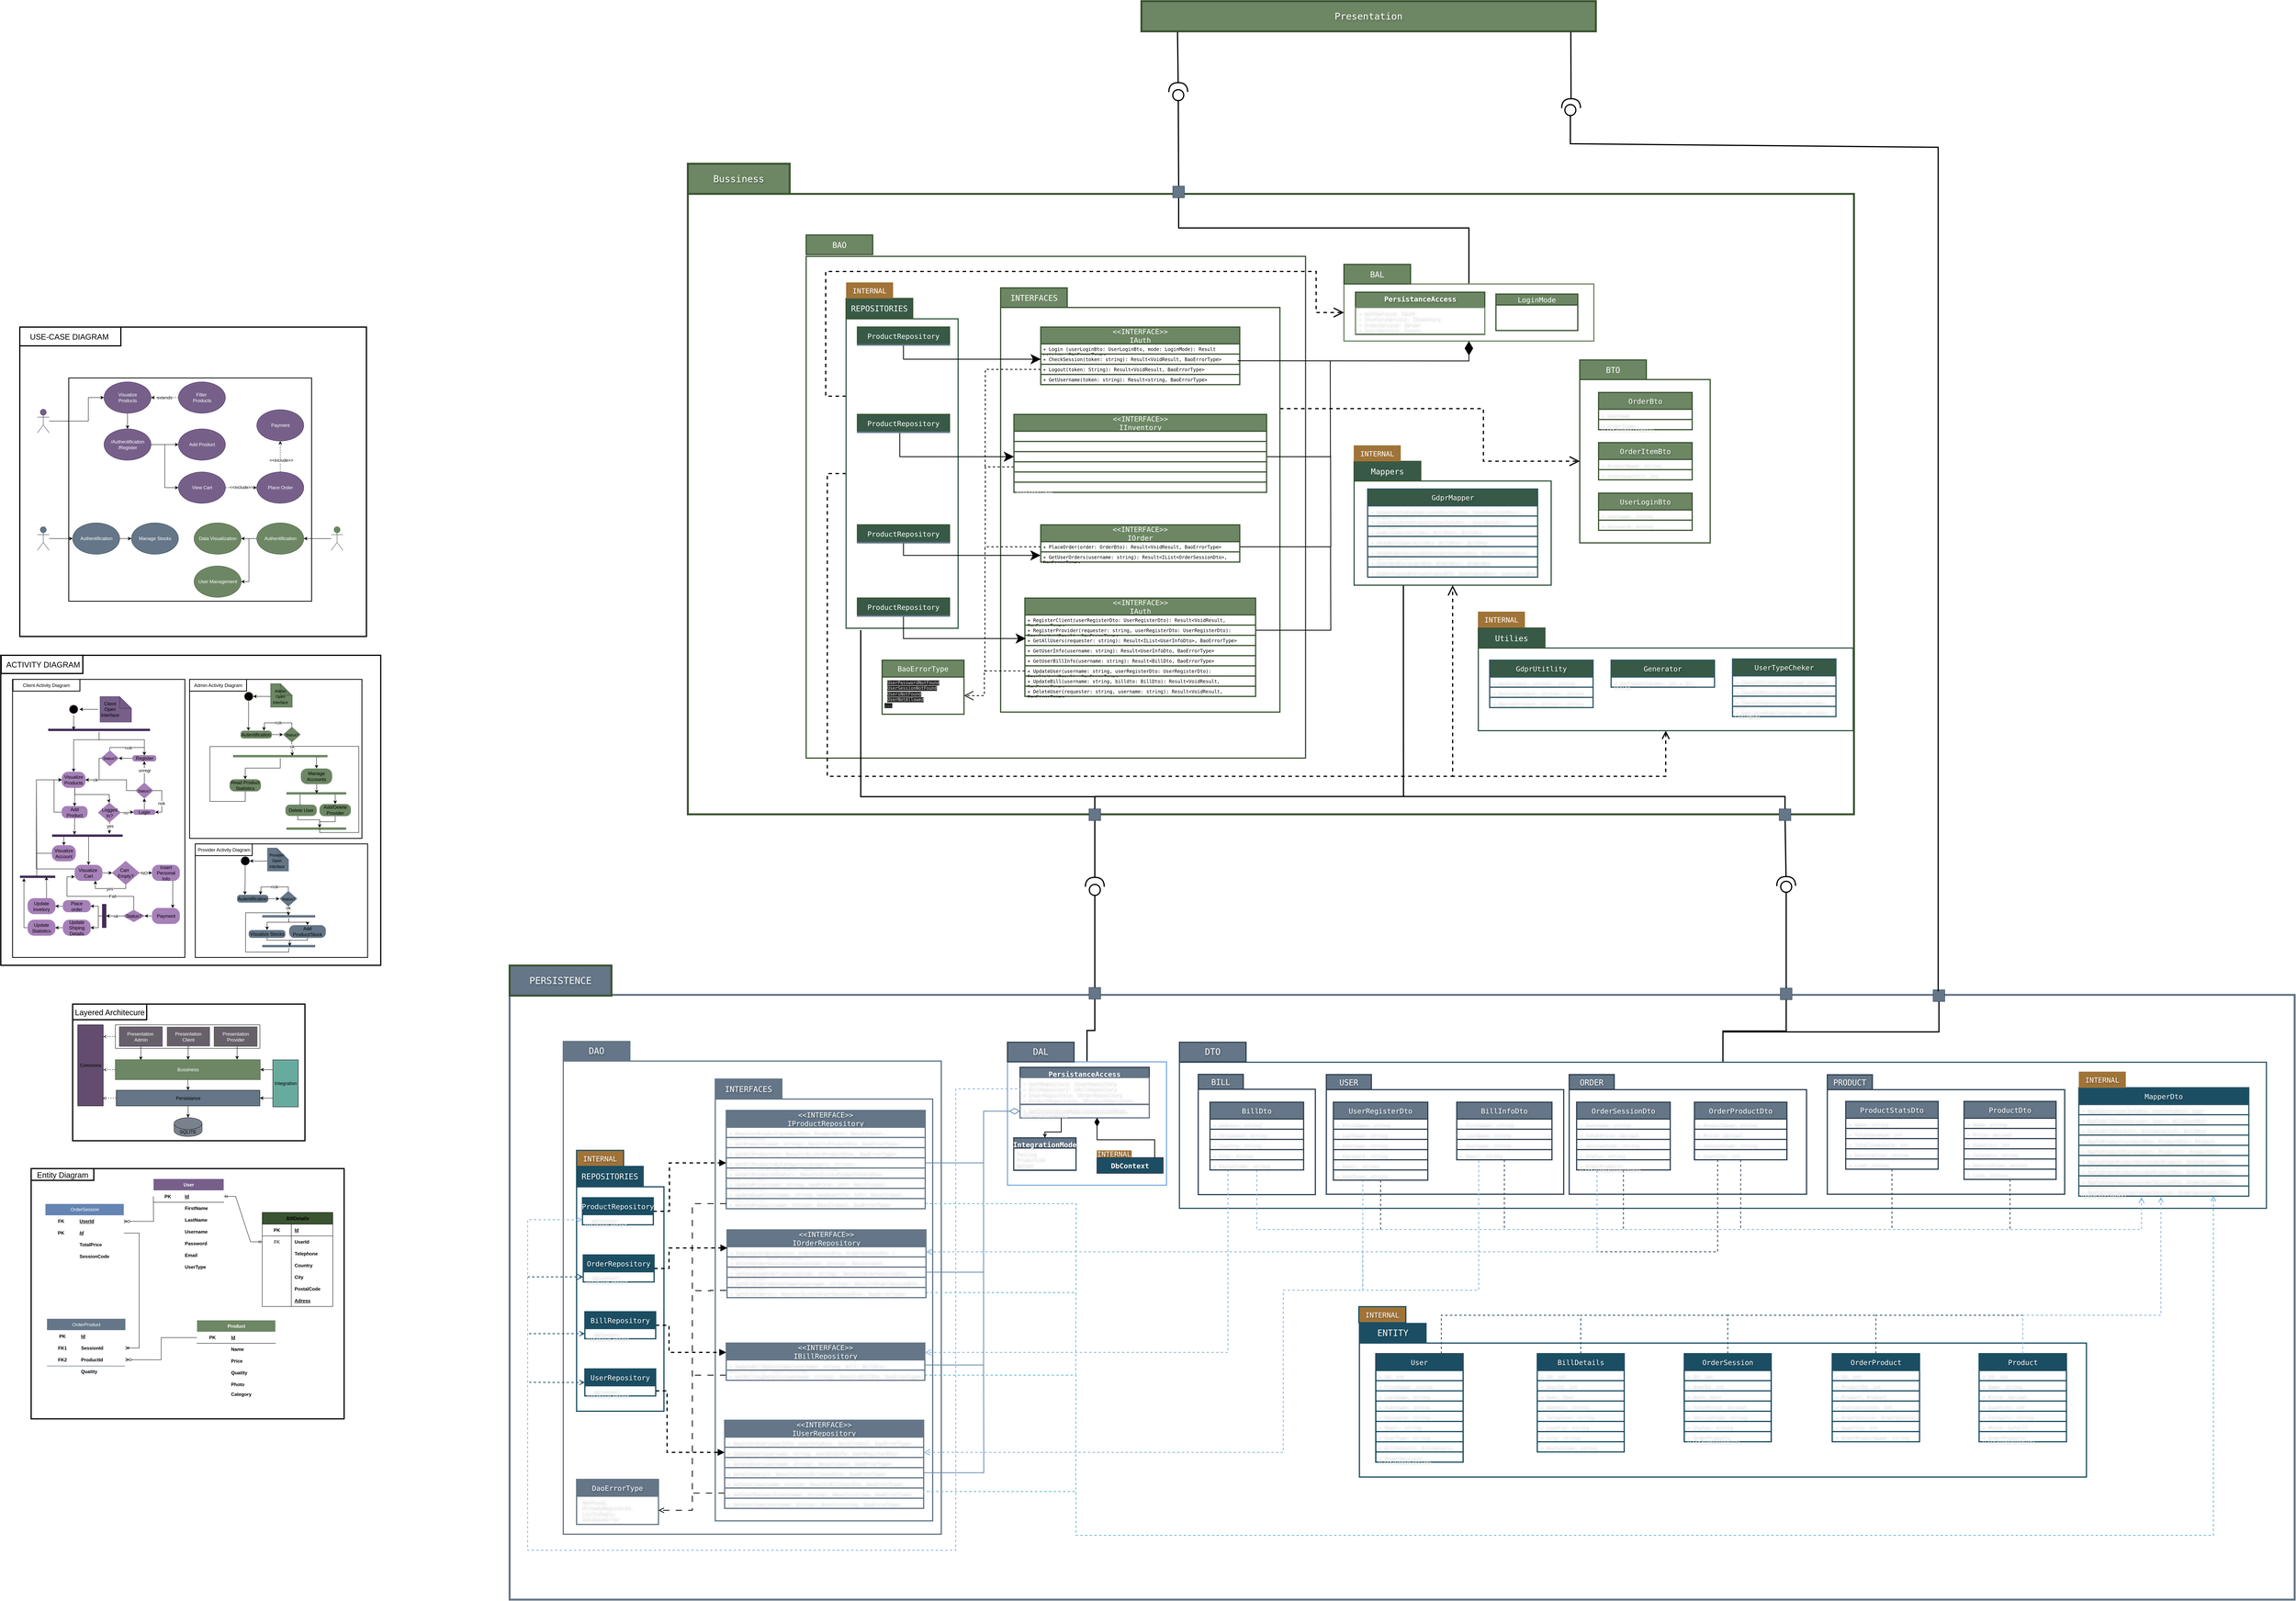 <mxfile version="24.1.0" type="device">
  <diagram name="Page-1" id="5ZX7TgxYyZlvU3amRxQg">
    <mxGraphModel dx="11160" dy="6393" grid="0" gridSize="10" guides="1" tooltips="1" connect="1" arrows="1" fold="1" page="0" pageScale="1" pageWidth="850" pageHeight="1100" math="0" shadow="0">
      <root>
        <mxCell id="0" />
        <mxCell id="1" parent="0" />
        <mxCell id="05cOvjuhclFFzzEoDmsV-178" value="" style="rounded=0;whiteSpace=wrap;html=1;strokeWidth=5;strokeColor=#3A5431;fontFamily=JetBrains Mono&quot;, monospace;fontColor=#ffffff;labelBorderColor=none;textShadow=1;fillColor=none;" vertex="1" parent="1">
          <mxGeometry x="516" y="-129" width="2977" height="1584" as="geometry" />
        </mxCell>
        <mxCell id="05cOvjuhclFFzzEoDmsV-218" style="edgeStyle=orthogonalEdgeStyle;rounded=0;orthogonalLoop=1;jettySize=auto;html=1;entryX=0.5;entryY=1;entryDx=0;entryDy=0;startArrow=none;startFill=0;endArrow=none;endFill=0;strokeWidth=3;" edge="1" parent="1" source="05cOvjuhclFFzzEoDmsV-156" target="05cOvjuhclFFzzEoDmsV-215">
          <mxGeometry relative="1" as="geometry">
            <Array as="points">
              <mxPoint x="2510" y="-42" />
              <mxPoint x="1769" y="-42" />
            </Array>
          </mxGeometry>
        </mxCell>
        <mxCell id="05cOvjuhclFFzzEoDmsV-156" value="" style="rounded=0;whiteSpace=wrap;html=1;strokeColor=#6D8764;strokeWidth=3;fontFamily=JetBrains Mono&quot;, monospace;" vertex="1" parent="1">
          <mxGeometry x="2191" y="101" width="638" height="145.75" as="geometry" />
        </mxCell>
        <mxCell id="05cOvjuhclFFzzEoDmsV-199" style="edgeStyle=orthogonalEdgeStyle;rounded=0;orthogonalLoop=1;jettySize=auto;html=1;endArrow=none;endFill=0;startArrow=open;startFill=0;dashed=1;strokeWidth=3;endSize=20;startSize=15;" edge="1" parent="1" source="05cOvjuhclFFzzEoDmsV-146">
          <mxGeometry relative="1" as="geometry">
            <mxPoint x="2468" y="1358" as="targetPoint" />
            <Array as="points">
              <mxPoint x="3013" y="1358" />
            </Array>
          </mxGeometry>
        </mxCell>
        <mxCell id="05cOvjuhclFFzzEoDmsV-146" value="" style="rounded=0;whiteSpace=wrap;html=1;strokeColor=#375946;strokeWidth=3;fontFamily=JetBrains Mono&quot;, monospace;" vertex="1" parent="1">
          <mxGeometry x="2534" y="1030.5" width="957" height="211" as="geometry" />
        </mxCell>
        <mxCell id="05cOvjuhclFFzzEoDmsV-204" style="edgeStyle=orthogonalEdgeStyle;rounded=0;orthogonalLoop=1;jettySize=auto;html=1;exitX=0.25;exitY=1;exitDx=0;exitDy=0;strokeWidth=3;endArrow=none;endFill=0;" edge="1" parent="1" source="05cOvjuhclFFzzEoDmsV-145">
          <mxGeometry relative="1" as="geometry">
            <mxPoint x="2343" y="1410" as="targetPoint" />
          </mxGeometry>
        </mxCell>
        <mxCell id="05cOvjuhclFFzzEoDmsV-145" value="" style="rounded=0;whiteSpace=wrap;html=1;strokeColor=#375946;strokeWidth=3;fontFamily=JetBrains Mono&quot;, monospace;" vertex="1" parent="1">
          <mxGeometry x="2217" y="604" width="503" height="266" as="geometry" />
        </mxCell>
        <mxCell id="05cOvjuhclFFzzEoDmsV-144" value="" style="rounded=0;whiteSpace=wrap;html=1;strokeColor=#3A5431;strokeWidth=3;fontFamily=JetBrains Mono&quot;, monospace;fillColor=none;fontColor=#ffffff;" vertex="1" parent="1">
          <mxGeometry x="2793" y="345" width="333" height="417" as="geometry" />
        </mxCell>
        <mxCell id="05cOvjuhclFFzzEoDmsV-89" value="" style="rounded=0;whiteSpace=wrap;html=1;strokeColor=#3A5431;strokeWidth=3;fontFamily=JetBrains Mono&quot;, monospace;fillColor=none;fontColor=#ffffff;" vertex="1" parent="1">
          <mxGeometry x="818" y="30.5" width="1275" height="1281" as="geometry" />
        </mxCell>
        <mxCell id="05cOvjuhclFFzzEoDmsV-200" style="edgeStyle=orthogonalEdgeStyle;rounded=0;orthogonalLoop=1;jettySize=auto;html=1;exitX=1;exitY=0.25;exitDx=0;exitDy=0;entryX=0;entryY=0.5;entryDx=0;entryDy=0;dashed=1;endArrow=open;endFill=0;endSize=20;strokeWidth=3;" edge="1" parent="1" source="05cOvjuhclFFzzEoDmsV-91" target="05cOvjuhclFFzzEoDmsV-144">
          <mxGeometry relative="1" as="geometry">
            <Array as="points">
              <mxPoint x="2547" y="419" />
              <mxPoint x="2547" y="554" />
            </Array>
          </mxGeometry>
        </mxCell>
        <mxCell id="05cOvjuhclFFzzEoDmsV-91" value="" style="rounded=0;whiteSpace=wrap;html=1;strokeColor=#3A5431;strokeWidth=3;fontFamily=JetBrains Mono&quot;, monospace;fillColor=none;fontColor=#ffffff;" vertex="1" parent="1">
          <mxGeometry x="1314.5" y="161" width="713" height="1033" as="geometry" />
        </mxCell>
        <mxCell id="05cOvjuhclFFzzEoDmsV-198" style="edgeStyle=orthogonalEdgeStyle;rounded=0;orthogonalLoop=1;jettySize=auto;html=1;exitX=0;exitY=0.5;exitDx=0;exitDy=0;entryX=0.5;entryY=1;entryDx=0;entryDy=0;endArrow=open;endFill=0;dashed=1;startSize=20;strokeWidth=3;endSize=20;" edge="1" parent="1" source="05cOvjuhclFFzzEoDmsV-90" target="05cOvjuhclFFzzEoDmsV-145">
          <mxGeometry relative="1" as="geometry">
            <Array as="points">
              <mxPoint x="872" y="585" />
              <mxPoint x="872" y="1358" />
              <mxPoint x="2469" y="1358" />
            </Array>
          </mxGeometry>
        </mxCell>
        <mxCell id="05cOvjuhclFFzzEoDmsV-201" style="edgeStyle=orthogonalEdgeStyle;rounded=0;orthogonalLoop=1;jettySize=auto;html=1;exitX=0;exitY=0.25;exitDx=0;exitDy=0;entryX=0;entryY=0.5;entryDx=0;entryDy=0;endArrow=open;endFill=0;startArrow=none;startFill=0;dashed=1;strokeWidth=3;startSize=8;endSize=20;" edge="1" parent="1" source="05cOvjuhclFFzzEoDmsV-90" target="05cOvjuhclFFzzEoDmsV-156">
          <mxGeometry relative="1" as="geometry">
            <Array as="points">
              <mxPoint x="868" y="388" />
              <mxPoint x="868" y="69" />
              <mxPoint x="2120" y="69" />
              <mxPoint x="2120" y="174" />
            </Array>
          </mxGeometry>
        </mxCell>
        <mxCell id="05cOvjuhclFFzzEoDmsV-90" value="" style="rounded=0;whiteSpace=wrap;html=1;strokeColor=#375946;strokeWidth=3;fontFamily=JetBrains Mono&quot;, monospace;" vertex="1" parent="1">
          <mxGeometry x="920" y="190" width="286" height="790" as="geometry" />
        </mxCell>
        <mxCell id="Q6Gimb9RM9t8x7_9Zu4_-5" value="" style="rounded=0;whiteSpace=wrap;html=1;strokeWidth=3;" parent="1" vertex="1">
          <mxGeometry x="-1054.5" y="1939.5" width="593" height="349" as="geometry" />
        </mxCell>
        <mxCell id="05cOvjuhclFFzzEoDmsV-5" value="" style="rounded=0;whiteSpace=wrap;html=1;" vertex="1" parent="1">
          <mxGeometry x="-945.5" y="1992.5" width="369" height="60" as="geometry" />
        </mxCell>
        <mxCell id="6j27yBo2x0eW-x4EWcKM-199" value="" style="rounded=0;whiteSpace=wrap;html=1;strokeWidth=5;strokeColor=#647687;fontFamily=JetBrains Mono&quot;, monospace;fontColor=#FCFCFC;labelBorderColor=none;textShadow=1;" parent="1" vertex="1">
          <mxGeometry x="61" y="1916" width="4557" height="1544" as="geometry" />
        </mxCell>
        <mxCell id="05cOvjuhclFFzzEoDmsV-176" style="edgeStyle=orthogonalEdgeStyle;rounded=0;orthogonalLoop=1;jettySize=auto;html=1;exitX=0.5;exitY=0;exitDx=0;exitDy=0;entryX=0.5;entryY=1;entryDx=0;entryDy=0;endArrow=none;endFill=0;strokeWidth=3;" edge="1" parent="1" source="6j27yBo2x0eW-x4EWcKM-197" target="05cOvjuhclFFzzEoDmsV-166">
          <mxGeometry relative="1" as="geometry" />
        </mxCell>
        <mxCell id="6j27yBo2x0eW-x4EWcKM-197" value="" style="rounded=0;whiteSpace=wrap;html=1;strokeColor=#82B1DE;strokeWidth=3;fontFamily=JetBrains Mono&quot;, monospace;fontColor=#FCFCFC;labelBorderColor=none;textShadow=1;" parent="1" vertex="1">
          <mxGeometry x="1332" y="2087" width="406" height="315" as="geometry" />
        </mxCell>
        <mxCell id="6j27yBo2x0eW-x4EWcKM-177" value="" style="rounded=0;whiteSpace=wrap;html=1;strokeColor=#647687;strokeWidth=3;fontFamily=JetBrains Mono&quot;, monospace;fontColor=#FCFCFC;labelBorderColor=none;textShadow=1;" parent="1" vertex="1">
          <mxGeometry x="198" y="2085" width="965" height="1208" as="geometry" />
        </mxCell>
        <mxCell id="6j27yBo2x0eW-x4EWcKM-173" value="" style="rounded=0;whiteSpace=wrap;html=1;strokeColor=#647687;strokeWidth=3;fontFamily=JetBrains Mono&quot;, monospace;fontColor=#FCFCFC;labelBorderColor=none;textShadow=1;" parent="1" vertex="1">
          <mxGeometry x="586" y="2182" width="555" height="1077" as="geometry" />
        </mxCell>
        <mxCell id="6j27yBo2x0eW-x4EWcKM-172" value="" style="rounded=0;whiteSpace=wrap;html=1;strokeColor=#1C4E63;strokeWidth=3;fontFamily=JetBrains Mono&quot;, monospace;fontColor=#FCFCFC;labelBorderColor=none;textShadow=1;" parent="1" vertex="1">
          <mxGeometry x="232" y="2406" width="223" height="573" as="geometry" />
        </mxCell>
        <mxCell id="05cOvjuhclFFzzEoDmsV-177" style="edgeStyle=orthogonalEdgeStyle;rounded=0;orthogonalLoop=1;jettySize=auto;html=1;entryX=0.5;entryY=1;entryDx=0;entryDy=0;endArrow=none;endFill=0;strokeWidth=3;" edge="1" parent="1" source="6j27yBo2x0eW-x4EWcKM-161" target="05cOvjuhclFFzzEoDmsV-172">
          <mxGeometry relative="1" as="geometry" />
        </mxCell>
        <mxCell id="05cOvjuhclFFzzEoDmsV-206" style="edgeStyle=orthogonalEdgeStyle;rounded=0;orthogonalLoop=1;jettySize=auto;html=1;entryX=0.5;entryY=1;entryDx=0;entryDy=0;endArrow=none;endFill=0;strokeWidth=3;" edge="1" parent="1" source="6j27yBo2x0eW-x4EWcKM-161" target="05cOvjuhclFFzzEoDmsV-205">
          <mxGeometry relative="1" as="geometry" />
        </mxCell>
        <mxCell id="6j27yBo2x0eW-x4EWcKM-161" value="" style="rounded=0;whiteSpace=wrap;html=1;fillColor=none;strokeColor=#2E5766;strokeWidth=3;fontFamily=JetBrains Mono&quot;, monospace;fontColor=#FCFCFC;labelBorderColor=none;textShadow=1;" parent="1" vertex="1">
          <mxGeometry x="1771" y="2088" width="2775" height="373" as="geometry" />
        </mxCell>
        <mxCell id="6j27yBo2x0eW-x4EWcKM-168" value="" style="rounded=0;whiteSpace=wrap;html=1;fillColor=none;strokeColor=#314354;strokeWidth=3;fontFamily=JetBrains Mono&quot;, monospace;fontColor=#ffffff;labelBorderColor=none;textShadow=1;" parent="1" vertex="1">
          <mxGeometry x="3425" y="2158" width="606" height="267" as="geometry" />
        </mxCell>
        <mxCell id="6j27yBo2x0eW-x4EWcKM-167" value="" style="rounded=0;whiteSpace=wrap;html=1;fillColor=none;strokeColor=#314354;strokeWidth=3;fontFamily=JetBrains Mono&quot;, monospace;fontColor=#ffffff;labelBorderColor=none;textShadow=1;" parent="1" vertex="1">
          <mxGeometry x="2766" y="2158" width="606" height="267" as="geometry" />
        </mxCell>
        <mxCell id="6j27yBo2x0eW-x4EWcKM-166" value="" style="rounded=0;whiteSpace=wrap;html=1;fillColor=none;strokeColor=#314354;strokeWidth=3;fontFamily=JetBrains Mono&quot;, monospace;fontColor=#ffffff;labelBorderColor=none;textShadow=1;" parent="1" vertex="1">
          <mxGeometry x="2146" y="2158" width="606" height="267" as="geometry" />
        </mxCell>
        <mxCell id="6j27yBo2x0eW-x4EWcKM-164" value="" style="rounded=0;whiteSpace=wrap;html=1;fillColor=none;strokeColor=#314354;strokeWidth=3;fontFamily=JetBrains Mono&quot;, monospace;fontColor=#ffffff;labelBorderColor=none;textShadow=1;" parent="1" vertex="1">
          <mxGeometry x="1819" y="2157" width="299" height="269" as="geometry" />
        </mxCell>
        <mxCell id="6j27yBo2x0eW-x4EWcKM-160" value="" style="rounded=0;whiteSpace=wrap;html=1;fillColor=none;fontColor=#FCFCFC;strokeColor=#1C4E63;strokeWidth=3;fontFamily=JetBrains Mono&quot;, monospace;labelBorderColor=none;textShadow=1;" parent="1" vertex="1">
          <mxGeometry x="2230.5" y="2805" width="1856" height="342" as="geometry" />
        </mxCell>
        <mxCell id="Q6Gimb9RM9t8x7_9Zu4_-198" value="" style="rounded=0;whiteSpace=wrap;html=1;strokeWidth=3;" parent="1" vertex="1">
          <mxGeometry x="-1160.5" y="2359.5" width="799" height="639" as="geometry" />
        </mxCell>
        <mxCell id="X5GNQbbb3iFWb6tz6MKN-188" value="" style="rounded=0;whiteSpace=wrap;html=1;strokeWidth=3;" parent="1" vertex="1">
          <mxGeometry x="-1238" y="1049" width="970" height="791.5" as="geometry" />
        </mxCell>
        <mxCell id="X5GNQbbb3iFWb6tz6MKN-313" value="" style="rounded=0;whiteSpace=wrap;html=1;strokeWidth=2;" parent="1" vertex="1">
          <mxGeometry x="-741.5" y="1530.5" width="440" height="290" as="geometry" />
        </mxCell>
        <mxCell id="X5GNQbbb3iFWb6tz6MKN-311" value="" style="rounded=0;whiteSpace=wrap;html=1;strokeWidth=2;" parent="1" vertex="1">
          <mxGeometry x="-756" y="1110.5" width="440" height="406" as="geometry" />
        </mxCell>
        <mxCell id="X5GNQbbb3iFWb6tz6MKN-176" value="" style="rounded=0;whiteSpace=wrap;html=1;strokeWidth=2;" parent="1" vertex="1">
          <mxGeometry x="-1208" y="1110.5" width="440" height="710" as="geometry" />
        </mxCell>
        <mxCell id="X5GNQbbb3iFWb6tz6MKN-1" value="" style="rounded=0;whiteSpace=wrap;html=1;strokeWidth=3;" parent="1" vertex="1">
          <mxGeometry x="-1189.5" y="211" width="885" height="790" as="geometry" />
        </mxCell>
        <mxCell id="2nUYefRwAOUHqMY0qum0-52" value="" style="rounded=0;whiteSpace=wrap;html=1;strokeWidth=2;" parent="1" vertex="1">
          <mxGeometry x="-1064.5" y="341" width="620" height="570" as="geometry" />
        </mxCell>
        <mxCell id="2nUYefRwAOUHqMY0qum0-51" style="edgeStyle=orthogonalEdgeStyle;rounded=0;orthogonalLoop=1;jettySize=auto;html=1;entryX=0;entryY=0.5;entryDx=0;entryDy=0;" parent="1" source="2nUYefRwAOUHqMY0qum0-2" target="2nUYefRwAOUHqMY0qum0-46" edge="1">
          <mxGeometry relative="1" as="geometry" />
        </mxCell>
        <mxCell id="2nUYefRwAOUHqMY0qum0-2" value="Provider" style="shape=umlActor;verticalLabelPosition=bottom;verticalAlign=top;html=1;fillColor=#647687;fontColor=#ffffff;strokeColor=#314354;" parent="1" vertex="1">
          <mxGeometry x="-1144.5" y="721" width="30" height="60" as="geometry" />
        </mxCell>
        <mxCell id="2nUYefRwAOUHqMY0qum0-20" style="edgeStyle=orthogonalEdgeStyle;rounded=0;orthogonalLoop=1;jettySize=auto;html=1;entryX=0;entryY=0.5;entryDx=0;entryDy=0;exitX=1;exitY=0.5;exitDx=0;exitDy=0;" parent="1" source="2nUYefRwAOUHqMY0qum0-13" target="2nUYefRwAOUHqMY0qum0-19" edge="1">
          <mxGeometry relative="1" as="geometry" />
        </mxCell>
        <mxCell id="2nUYefRwAOUHqMY0qum0-21" style="edgeStyle=orthogonalEdgeStyle;rounded=0;orthogonalLoop=1;jettySize=auto;html=1;entryX=0.5;entryY=0;entryDx=0;entryDy=0;exitX=0.347;exitY=0.975;exitDx=0;exitDy=0;exitPerimeter=0;" parent="1" source="2nUYefRwAOUHqMY0qum0-6" target="2nUYefRwAOUHqMY0qum0-13" edge="1">
          <mxGeometry relative="1" as="geometry">
            <Array as="points">
              <mxPoint x="-914.5" y="429" />
            </Array>
          </mxGeometry>
        </mxCell>
        <mxCell id="2nUYefRwAOUHqMY0qum0-6" value="Visualize&lt;br&gt;Products" style="ellipse;whiteSpace=wrap;html=1;fillColor=#76608a;fontColor=#ffffff;strokeColor=#432D57;" parent="1" vertex="1">
          <mxGeometry x="-974.5" y="351" width="120" height="80" as="geometry" />
        </mxCell>
        <mxCell id="2nUYefRwAOUHqMY0qum0-11" style="edgeStyle=orthogonalEdgeStyle;rounded=0;orthogonalLoop=1;jettySize=auto;html=1;dashed=1;" parent="1" source="2nUYefRwAOUHqMY0qum0-7" target="2nUYefRwAOUHqMY0qum0-6" edge="1">
          <mxGeometry relative="1" as="geometry" />
        </mxCell>
        <mxCell id="2nUYefRwAOUHqMY0qum0-12" value="extends" style="edgeLabel;html=1;align=center;verticalAlign=middle;resizable=0;points=[];" parent="2nUYefRwAOUHqMY0qum0-11" vertex="1" connectable="0">
          <mxGeometry x="0.033" y="4" relative="1" as="geometry">
            <mxPoint y="-4" as="offset" />
          </mxGeometry>
        </mxCell>
        <mxCell id="2nUYefRwAOUHqMY0qum0-7" value="Filter&amp;nbsp;&lt;br&gt;Products" style="ellipse;whiteSpace=wrap;html=1;fillColor=#76608a;fontColor=#ffffff;strokeColor=#432D57;" parent="1" vertex="1">
          <mxGeometry x="-784.5" y="351" width="120" height="80" as="geometry" />
        </mxCell>
        <mxCell id="2nUYefRwAOUHqMY0qum0-15" style="edgeStyle=orthogonalEdgeStyle;rounded=0;orthogonalLoop=1;jettySize=auto;html=1;entryX=0;entryY=0.5;entryDx=0;entryDy=0;" parent="1" source="2nUYefRwAOUHqMY0qum0-8" target="2nUYefRwAOUHqMY0qum0-6" edge="1">
          <mxGeometry relative="1" as="geometry">
            <Array as="points">
              <mxPoint x="-1014.5" y="451" />
              <mxPoint x="-1014.5" y="391" />
            </Array>
          </mxGeometry>
        </mxCell>
        <mxCell id="2nUYefRwAOUHqMY0qum0-8" value="Client" style="shape=umlActor;verticalLabelPosition=bottom;verticalAlign=top;html=1;fillColor=#76608a;fontColor=#ffffff;strokeColor=#432D57;" parent="1" vertex="1">
          <mxGeometry x="-1144.5" y="421" width="30" height="60" as="geometry" />
        </mxCell>
        <mxCell id="2nUYefRwAOUHqMY0qum0-24" style="edgeStyle=orthogonalEdgeStyle;rounded=0;orthogonalLoop=1;jettySize=auto;html=1;entryX=0;entryY=0.5;entryDx=0;entryDy=0;" parent="1" source="2nUYefRwAOUHqMY0qum0-13" target="2nUYefRwAOUHqMY0qum0-23" edge="1">
          <mxGeometry relative="1" as="geometry" />
        </mxCell>
        <mxCell id="2nUYefRwAOUHqMY0qum0-13" value="/Authentification&lt;br&gt;/Register" style="ellipse;whiteSpace=wrap;html=1;fillColor=#76608a;fontColor=#ffffff;strokeColor=#432D57;" parent="1" vertex="1">
          <mxGeometry x="-974.5" y="471" width="120" height="80" as="geometry" />
        </mxCell>
        <mxCell id="2nUYefRwAOUHqMY0qum0-19" value="Add Product" style="ellipse;whiteSpace=wrap;html=1;fillColor=#76608a;fontColor=#ffffff;strokeColor=#432D57;" parent="1" vertex="1">
          <mxGeometry x="-784.5" y="471" width="120" height="80" as="geometry" />
        </mxCell>
        <mxCell id="2nUYefRwAOUHqMY0qum0-26" style="edgeStyle=orthogonalEdgeStyle;rounded=0;orthogonalLoop=1;jettySize=auto;html=1;entryX=0;entryY=0.5;entryDx=0;entryDy=0;dashed=1;" parent="1" source="2nUYefRwAOUHqMY0qum0-23" target="2nUYefRwAOUHqMY0qum0-25" edge="1">
          <mxGeometry relative="1" as="geometry" />
        </mxCell>
        <mxCell id="2nUYefRwAOUHqMY0qum0-27" value="&amp;lt;&amp;lt;include&amp;gt;&amp;gt;" style="edgeLabel;html=1;align=center;verticalAlign=middle;resizable=0;points=[];" parent="2nUYefRwAOUHqMY0qum0-26" vertex="1" connectable="0">
          <mxGeometry y="1" relative="1" as="geometry">
            <mxPoint as="offset" />
          </mxGeometry>
        </mxCell>
        <mxCell id="2nUYefRwAOUHqMY0qum0-23" value="View Cart" style="ellipse;whiteSpace=wrap;html=1;fillColor=#76608a;fontColor=#ffffff;strokeColor=#432D57;" parent="1" vertex="1">
          <mxGeometry x="-784.5" y="581" width="120" height="80" as="geometry" />
        </mxCell>
        <mxCell id="2nUYefRwAOUHqMY0qum0-31" style="edgeStyle=orthogonalEdgeStyle;rounded=0;orthogonalLoop=1;jettySize=auto;html=1;entryX=0.5;entryY=1;entryDx=0;entryDy=0;dashed=1;" parent="1" source="2nUYefRwAOUHqMY0qum0-25" target="2nUYefRwAOUHqMY0qum0-28" edge="1">
          <mxGeometry relative="1" as="geometry" />
        </mxCell>
        <mxCell id="2nUYefRwAOUHqMY0qum0-32" value="&amp;lt;&amp;lt;include&amp;gt;&amp;gt;" style="edgeLabel;html=1;align=center;verticalAlign=middle;resizable=0;points=[];" parent="2nUYefRwAOUHqMY0qum0-31" vertex="1" connectable="0">
          <mxGeometry x="-0.224" y="-2" relative="1" as="geometry">
            <mxPoint as="offset" />
          </mxGeometry>
        </mxCell>
        <mxCell id="2nUYefRwAOUHqMY0qum0-25" value="Place Order" style="ellipse;whiteSpace=wrap;html=1;fillColor=#76608a;fontColor=#ffffff;strokeColor=#432D57;" parent="1" vertex="1">
          <mxGeometry x="-584.5" y="581" width="120" height="80" as="geometry" />
        </mxCell>
        <mxCell id="2nUYefRwAOUHqMY0qum0-28" value="Payment" style="ellipse;whiteSpace=wrap;html=1;fillColor=#76608a;fontColor=#ffffff;strokeColor=#432D57;" parent="1" vertex="1">
          <mxGeometry x="-584.5" y="422" width="120" height="80" as="geometry" />
        </mxCell>
        <mxCell id="2nUYefRwAOUHqMY0qum0-33" value="Manage Stocks" style="ellipse;whiteSpace=wrap;html=1;fillColor=#647687;fontColor=#ffffff;strokeColor=#314354;" parent="1" vertex="1">
          <mxGeometry x="-904.5" y="711" width="120" height="80" as="geometry" />
        </mxCell>
        <mxCell id="2nUYefRwAOUHqMY0qum0-43" style="edgeStyle=orthogonalEdgeStyle;rounded=0;orthogonalLoop=1;jettySize=auto;html=1;" parent="1" source="2nUYefRwAOUHqMY0qum0-35" target="2nUYefRwAOUHqMY0qum0-42" edge="1">
          <mxGeometry relative="1" as="geometry" />
        </mxCell>
        <mxCell id="2nUYefRwAOUHqMY0qum0-35" value="Administrator" style="shape=umlActor;verticalLabelPosition=bottom;verticalAlign=top;html=1;fillColor=#6d8764;fontColor=#ffffff;strokeColor=#3A5431;" parent="1" vertex="1">
          <mxGeometry x="-394.5" y="721" width="30" height="60" as="geometry" />
        </mxCell>
        <mxCell id="2nUYefRwAOUHqMY0qum0-36" value="User Management" style="ellipse;whiteSpace=wrap;html=1;fillColor=#6d8764;fontColor=#ffffff;strokeColor=#3A5431;" parent="1" vertex="1">
          <mxGeometry x="-744.5" y="821" width="120" height="80" as="geometry" />
        </mxCell>
        <mxCell id="2nUYefRwAOUHqMY0qum0-38" value="Data Visualization" style="ellipse;whiteSpace=wrap;html=1;fillColor=#6d8764;fontColor=#ffffff;strokeColor=#3A5431;" parent="1" vertex="1">
          <mxGeometry x="-744.5" y="711" width="120" height="80" as="geometry" />
        </mxCell>
        <mxCell id="2nUYefRwAOUHqMY0qum0-44" style="edgeStyle=orthogonalEdgeStyle;rounded=0;orthogonalLoop=1;jettySize=auto;html=1;entryX=1;entryY=0.5;entryDx=0;entryDy=0;" parent="1" source="2nUYefRwAOUHqMY0qum0-42" target="2nUYefRwAOUHqMY0qum0-38" edge="1">
          <mxGeometry relative="1" as="geometry" />
        </mxCell>
        <mxCell id="2nUYefRwAOUHqMY0qum0-45" style="edgeStyle=orthogonalEdgeStyle;rounded=0;orthogonalLoop=1;jettySize=auto;html=1;entryX=1;entryY=0.5;entryDx=0;entryDy=0;" parent="1" source="2nUYefRwAOUHqMY0qum0-42" target="2nUYefRwAOUHqMY0qum0-36" edge="1">
          <mxGeometry relative="1" as="geometry" />
        </mxCell>
        <mxCell id="2nUYefRwAOUHqMY0qum0-42" value="Authentification" style="ellipse;whiteSpace=wrap;html=1;fillColor=#6d8764;fontColor=#ffffff;strokeColor=#3A5431;" parent="1" vertex="1">
          <mxGeometry x="-584.5" y="711" width="120" height="80" as="geometry" />
        </mxCell>
        <mxCell id="2nUYefRwAOUHqMY0qum0-47" style="edgeStyle=orthogonalEdgeStyle;rounded=0;orthogonalLoop=1;jettySize=auto;html=1;entryX=0;entryY=0.5;entryDx=0;entryDy=0;" parent="1" source="2nUYefRwAOUHqMY0qum0-46" target="2nUYefRwAOUHqMY0qum0-33" edge="1">
          <mxGeometry relative="1" as="geometry" />
        </mxCell>
        <mxCell id="2nUYefRwAOUHqMY0qum0-48" value="" style="edgeStyle=orthogonalEdgeStyle;rounded=0;orthogonalLoop=1;jettySize=auto;html=1;" parent="1" source="2nUYefRwAOUHqMY0qum0-46" target="2nUYefRwAOUHqMY0qum0-33" edge="1">
          <mxGeometry relative="1" as="geometry" />
        </mxCell>
        <mxCell id="2nUYefRwAOUHqMY0qum0-46" value="Authentification" style="ellipse;whiteSpace=wrap;html=1;fillColor=#647687;fontColor=#ffffff;strokeColor=#314354;" parent="1" vertex="1">
          <mxGeometry x="-1054.5" y="711" width="120" height="80" as="geometry" />
        </mxCell>
        <mxCell id="2nUYefRwAOUHqMY0qum0-53" value="&lt;font style=&quot;font-size: 20px;&quot;&gt;USE-CASE DIAGRAM&amp;nbsp;&lt;/font&gt;" style="rounded=0;whiteSpace=wrap;html=1;strokeWidth=3;" parent="1" vertex="1">
          <mxGeometry x="-1189.5" y="211" width="258" height="48" as="geometry" />
        </mxCell>
        <mxCell id="X5GNQbbb3iFWb6tz6MKN-2" value="" style="ellipse;html=1;shape=startState;fillColor=#000000;strokeColor=#A680B8;" parent="1" vertex="1">
          <mxGeometry x="-1067" y="1172" width="30" height="30" as="geometry" />
        </mxCell>
        <mxCell id="X5GNQbbb3iFWb6tz6MKN-6" style="edgeStyle=orthogonalEdgeStyle;rounded=0;orthogonalLoop=1;jettySize=auto;html=1;exitX=0.5;exitY=1;exitDx=0;exitDy=0;" parent="1" edge="1">
          <mxGeometry relative="1" as="geometry">
            <mxPoint x="-946.5" y="1199.5" as="sourcePoint" />
            <mxPoint x="-946.5" y="1199.5" as="targetPoint" />
          </mxGeometry>
        </mxCell>
        <mxCell id="X5GNQbbb3iFWb6tz6MKN-71" style="edgeStyle=orthogonalEdgeStyle;rounded=0;orthogonalLoop=1;jettySize=auto;html=1;entryX=0.5;entryY=0;entryDx=0;entryDy=0;" parent="1" source="X5GNQbbb3iFWb6tz6MKN-16" target="X5GNQbbb3iFWb6tz6MKN-70" edge="1">
          <mxGeometry relative="1" as="geometry">
            <Array as="points">
              <mxPoint x="-1049" y="1414.5" />
            </Array>
          </mxGeometry>
        </mxCell>
        <mxCell id="X5GNQbbb3iFWb6tz6MKN-140" style="edgeStyle=orthogonalEdgeStyle;rounded=0;orthogonalLoop=1;jettySize=auto;html=1;exitX=0.545;exitY=1.011;exitDx=0;exitDy=0;exitPerimeter=0;entryX=0.5;entryY=0;entryDx=0;entryDy=0;" parent="1" source="X5GNQbbb3iFWb6tz6MKN-16" target="X5GNQbbb3iFWb6tz6MKN-141" edge="1">
          <mxGeometry relative="1" as="geometry">
            <mxPoint x="-957" y="1454.5" as="targetPoint" />
            <Array as="points">
              <mxPoint x="-1049" y="1404.5" />
              <mxPoint x="-961" y="1404.5" />
              <mxPoint x="-961" y="1424.5" />
            </Array>
          </mxGeometry>
        </mxCell>
        <mxCell id="X5GNQbbb3iFWb6tz6MKN-16" value="Visualize Products" style="rounded=1;whiteSpace=wrap;html=1;arcSize=40;fontColor=#000000;fillColor=#A680B8;strokeColor=#A680B8;" parent="1" vertex="1">
          <mxGeometry x="-1082" y="1347" width="60" height="40" as="geometry" />
        </mxCell>
        <mxCell id="X5GNQbbb3iFWb6tz6MKN-170" style="edgeStyle=orthogonalEdgeStyle;rounded=0;orthogonalLoop=1;jettySize=auto;html=1;entryX=1;entryY=0.5;entryDx=0;entryDy=0;" parent="1" source="X5GNQbbb3iFWb6tz6MKN-30" target="X5GNQbbb3iFWb6tz6MKN-154" edge="1">
          <mxGeometry relative="1" as="geometry" />
        </mxCell>
        <mxCell id="X5GNQbbb3iFWb6tz6MKN-30" value="Register" style="rounded=1;whiteSpace=wrap;html=1;arcSize=40;fontColor=#000000;fillColor=#A680B8;strokeColor=#A680B8;" parent="1" vertex="1">
          <mxGeometry x="-901.5" y="1304.5" width="60" height="15" as="geometry" />
        </mxCell>
        <mxCell id="X5GNQbbb3iFWb6tz6MKN-185" style="edgeStyle=orthogonalEdgeStyle;rounded=0;orthogonalLoop=1;jettySize=auto;html=1;exitX=0.25;exitY=0.5;exitDx=0;exitDy=0;exitPerimeter=0;entryX=0.5;entryY=0;entryDx=0;entryDy=0;" parent="1" source="X5GNQbbb3iFWb6tz6MKN-41" target="X5GNQbbb3iFWb6tz6MKN-184" edge="1">
          <mxGeometry relative="1" as="geometry">
            <Array as="points">
              <mxPoint x="-1077" y="1509.5" />
            </Array>
          </mxGeometry>
        </mxCell>
        <mxCell id="X5GNQbbb3iFWb6tz6MKN-187" style="edgeStyle=orthogonalEdgeStyle;rounded=0;orthogonalLoop=1;jettySize=auto;html=1;entryX=0.5;entryY=0;entryDx=0;entryDy=0;exitX=0.518;exitY=0.476;exitDx=0;exitDy=0;exitPerimeter=0;" parent="1" source="X5GNQbbb3iFWb6tz6MKN-41" target="X5GNQbbb3iFWb6tz6MKN-56" edge="1">
          <mxGeometry relative="1" as="geometry">
            <Array as="points" />
          </mxGeometry>
        </mxCell>
        <mxCell id="X5GNQbbb3iFWb6tz6MKN-41" value="" style="shape=line;html=1;strokeWidth=6;strokeColor=#432D57;fillColor=#76608a;fontColor=#ffffff;" parent="1" vertex="1">
          <mxGeometry x="-1107" y="1504.5" width="180" height="10" as="geometry" />
        </mxCell>
        <mxCell id="X5GNQbbb3iFWb6tz6MKN-149" style="edgeStyle=orthogonalEdgeStyle;rounded=0;orthogonalLoop=1;jettySize=auto;html=1;entryX=0.5;entryY=1;entryDx=0;entryDy=0;" parent="1" source="X5GNQbbb3iFWb6tz6MKN-43" target="X5GNQbbb3iFWb6tz6MKN-147" edge="1">
          <mxGeometry relative="1" as="geometry" />
        </mxCell>
        <mxCell id="X5GNQbbb3iFWb6tz6MKN-43" value="Login" style="rounded=1;whiteSpace=wrap;html=1;arcSize=40;fontColor=#000000;fillColor=#A680B8;strokeColor=#A680B8;" parent="1" vertex="1">
          <mxGeometry x="-899" y="1443.25" width="55" height="12.5" as="geometry" />
        </mxCell>
        <mxCell id="X5GNQbbb3iFWb6tz6MKN-65" style="edgeStyle=orthogonalEdgeStyle;rounded=0;orthogonalLoop=1;jettySize=auto;html=1;entryX=0;entryY=0.5;entryDx=0;entryDy=0;" parent="1" source="X5GNQbbb3iFWb6tz6MKN-56" target="X5GNQbbb3iFWb6tz6MKN-64" edge="1">
          <mxGeometry relative="1" as="geometry" />
        </mxCell>
        <mxCell id="X5GNQbbb3iFWb6tz6MKN-91" style="edgeStyle=orthogonalEdgeStyle;rounded=0;orthogonalLoop=1;jettySize=auto;html=1;entryX=0;entryY=0.5;entryDx=0;entryDy=0;exitX=0;exitY=0.25;exitDx=0;exitDy=0;" parent="1" source="X5GNQbbb3iFWb6tz6MKN-56" target="X5GNQbbb3iFWb6tz6MKN-16" edge="1">
          <mxGeometry relative="1" as="geometry">
            <Array as="points">
              <mxPoint x="-1147" y="1594.5" />
              <mxPoint x="-1147" y="1366.5" />
            </Array>
          </mxGeometry>
        </mxCell>
        <mxCell id="X5GNQbbb3iFWb6tz6MKN-56" value="Visualize&amp;nbsp;&lt;div&gt;Cart&lt;/div&gt;" style="rounded=1;whiteSpace=wrap;html=1;arcSize=40;fontColor=#000000;fillColor=#A680B8;strokeColor=#A680B8;" parent="1" vertex="1">
          <mxGeometry x="-1049" y="1584.5" width="70" height="40" as="geometry" />
        </mxCell>
        <mxCell id="X5GNQbbb3iFWb6tz6MKN-66" style="edgeStyle=orthogonalEdgeStyle;rounded=0;orthogonalLoop=1;jettySize=auto;html=1;entryX=0;entryY=0.5;entryDx=0;entryDy=0;" parent="1" source="X5GNQbbb3iFWb6tz6MKN-64" target="X5GNQbbb3iFWb6tz6MKN-88" edge="1">
          <mxGeometry relative="1" as="geometry">
            <mxPoint x="-809" y="1604.5" as="targetPoint" />
          </mxGeometry>
        </mxCell>
        <mxCell id="X5GNQbbb3iFWb6tz6MKN-67" value="NO" style="edgeLabel;html=1;align=center;verticalAlign=middle;resizable=0;points=[];" parent="X5GNQbbb3iFWb6tz6MKN-66" vertex="1" connectable="0">
          <mxGeometry x="-0.238" y="1" relative="1" as="geometry">
            <mxPoint x="-6" y="1" as="offset" />
          </mxGeometry>
        </mxCell>
        <mxCell id="X5GNQbbb3iFWb6tz6MKN-103" style="edgeStyle=orthogonalEdgeStyle;rounded=0;orthogonalLoop=1;jettySize=auto;html=1;entryX=0.75;entryY=1;entryDx=0;entryDy=0;" parent="1" source="X5GNQbbb3iFWb6tz6MKN-64" target="X5GNQbbb3iFWb6tz6MKN-56" edge="1">
          <mxGeometry relative="1" as="geometry">
            <Array as="points">
              <mxPoint x="-919" y="1644.5" />
              <mxPoint x="-996" y="1644.5" />
            </Array>
          </mxGeometry>
        </mxCell>
        <mxCell id="X5GNQbbb3iFWb6tz6MKN-104" value="yes" style="edgeLabel;html=1;align=center;verticalAlign=middle;resizable=0;points=[];" parent="X5GNQbbb3iFWb6tz6MKN-103" vertex="1" connectable="0">
          <mxGeometry x="-0.043" relative="1" as="geometry">
            <mxPoint as="offset" />
          </mxGeometry>
        </mxCell>
        <mxCell id="X5GNQbbb3iFWb6tz6MKN-64" value="Cart&amp;nbsp;&amp;nbsp;&lt;br&gt;Empty?" style="rhombus;whiteSpace=wrap;html=1;fontColor=#000000;fillColor=#A680B8;strokeColor=#A680B8;" parent="1" vertex="1">
          <mxGeometry x="-954" y="1574.5" width="70" height="60" as="geometry" />
        </mxCell>
        <mxCell id="X5GNQbbb3iFWb6tz6MKN-86" style="edgeStyle=orthogonalEdgeStyle;rounded=0;orthogonalLoop=1;jettySize=auto;html=1;entryX=0;entryY=0.5;entryDx=0;entryDy=0;" parent="1" source="X5GNQbbb3iFWb6tz6MKN-70" target="X5GNQbbb3iFWb6tz6MKN-16" edge="1">
          <mxGeometry relative="1" as="geometry">
            <Array as="points">
              <mxPoint x="-1102" y="1449.5" />
              <mxPoint x="-1102" y="1366.5" />
            </Array>
          </mxGeometry>
        </mxCell>
        <mxCell id="X5GNQbbb3iFWb6tz6MKN-70" value="Add Product" style="rounded=1;whiteSpace=wrap;html=1;arcSize=40;fontColor=#000000;fillColor=#A680B8;strokeColor=#A680B8;" parent="1" vertex="1">
          <mxGeometry x="-1082" y="1434.5" width="65" height="30" as="geometry" />
        </mxCell>
        <mxCell id="X5GNQbbb3iFWb6tz6MKN-80" style="edgeStyle=orthogonalEdgeStyle;rounded=0;orthogonalLoop=1;jettySize=auto;html=1;entryX=0.317;entryY=0.238;entryDx=0;entryDy=0;entryPerimeter=0;" parent="1" source="X5GNQbbb3iFWb6tz6MKN-70" target="X5GNQbbb3iFWb6tz6MKN-41" edge="1">
          <mxGeometry relative="1" as="geometry">
            <mxPoint x="-1053" y="1514.5" as="targetPoint" />
          </mxGeometry>
        </mxCell>
        <mxCell id="X5GNQbbb3iFWb6tz6MKN-90" style="edgeStyle=orthogonalEdgeStyle;rounded=0;orthogonalLoop=1;jettySize=auto;html=1;entryX=0.75;entryY=0;entryDx=0;entryDy=0;exitX=0.75;exitY=1;exitDx=0;exitDy=0;" parent="1" source="X5GNQbbb3iFWb6tz6MKN-88" target="X5GNQbbb3iFWb6tz6MKN-89" edge="1">
          <mxGeometry relative="1" as="geometry" />
        </mxCell>
        <mxCell id="X5GNQbbb3iFWb6tz6MKN-88" value="Insert Personal&lt;br&gt;Info" style="rounded=1;whiteSpace=wrap;html=1;arcSize=40;fontColor=#000000;fillColor=#A680B8;strokeColor=#A680B8;" parent="1" vertex="1">
          <mxGeometry x="-851.5" y="1584.5" width="70" height="40" as="geometry" />
        </mxCell>
        <mxCell id="X5GNQbbb3iFWb6tz6MKN-98" style="edgeStyle=orthogonalEdgeStyle;rounded=0;orthogonalLoop=1;jettySize=auto;html=1;" parent="1" source="X5GNQbbb3iFWb6tz6MKN-89" target="X5GNQbbb3iFWb6tz6MKN-94" edge="1">
          <mxGeometry relative="1" as="geometry" />
        </mxCell>
        <mxCell id="X5GNQbbb3iFWb6tz6MKN-89" value="Payment" style="rounded=1;whiteSpace=wrap;html=1;arcSize=40;fontColor=#000000;fillColor=#A680B8;strokeColor=#A680B8;" parent="1" vertex="1">
          <mxGeometry x="-851.5" y="1694.5" width="70" height="40" as="geometry" />
        </mxCell>
        <mxCell id="X5GNQbbb3iFWb6tz6MKN-99" style="edgeStyle=orthogonalEdgeStyle;rounded=0;orthogonalLoop=1;jettySize=auto;html=1;entryX=0;entryY=0.75;entryDx=0;entryDy=0;" parent="1" source="X5GNQbbb3iFWb6tz6MKN-94" target="X5GNQbbb3iFWb6tz6MKN-56" edge="1">
          <mxGeometry relative="1" as="geometry">
            <Array as="points">
              <mxPoint x="-898" y="1664.5" />
              <mxPoint x="-1069" y="1664.5" />
              <mxPoint x="-1069" y="1614.5" />
            </Array>
          </mxGeometry>
        </mxCell>
        <mxCell id="X5GNQbbb3iFWb6tz6MKN-100" value="Fail" style="edgeLabel;html=1;align=center;verticalAlign=middle;resizable=0;points=[];" parent="X5GNQbbb3iFWb6tz6MKN-99" vertex="1" connectable="0">
          <mxGeometry x="-0.525" y="-1" relative="1" as="geometry">
            <mxPoint x="-24" as="offset" />
          </mxGeometry>
        </mxCell>
        <mxCell id="X5GNQbbb3iFWb6tz6MKN-94" value="Status?" style="rhombus;whiteSpace=wrap;html=1;fontColor=#000000;fillColor=#A680B8;strokeColor=#A680B8;" parent="1" vertex="1">
          <mxGeometry x="-926" y="1699.5" width="55" height="30" as="geometry" />
        </mxCell>
        <mxCell id="X5GNQbbb3iFWb6tz6MKN-127" style="edgeStyle=orthogonalEdgeStyle;rounded=0;orthogonalLoop=1;jettySize=auto;html=1;entryX=1;entryY=0.5;entryDx=0;entryDy=0;" parent="1" source="X5GNQbbb3iFWb6tz6MKN-113" target="X5GNQbbb3iFWb6tz6MKN-122" edge="1">
          <mxGeometry relative="1" as="geometry" />
        </mxCell>
        <mxCell id="X5GNQbbb3iFWb6tz6MKN-113" value="Update&lt;br&gt;Shiping&lt;br&gt;Details" style="rounded=1;whiteSpace=wrap;html=1;arcSize=40;fontColor=#000000;fillColor=#A680B8;strokeColor=#A680B8;" parent="1" vertex="1">
          <mxGeometry x="-1079" y="1724.5" width="70" height="40" as="geometry" />
        </mxCell>
        <mxCell id="X5GNQbbb3iFWb6tz6MKN-115" style="edgeStyle=orthogonalEdgeStyle;rounded=0;orthogonalLoop=1;jettySize=auto;html=1;entryX=1;entryY=0.5;entryDx=0;entryDy=0;" parent="1" source="X5GNQbbb3iFWb6tz6MKN-94" target="X5GNQbbb3iFWb6tz6MKN-124" edge="1">
          <mxGeometry relative="1" as="geometry">
            <mxPoint x="-937.38" y="1767.06" as="targetPoint" />
          </mxGeometry>
        </mxCell>
        <mxCell id="X5GNQbbb3iFWb6tz6MKN-116" value="ok" style="edgeLabel;html=1;align=center;verticalAlign=middle;resizable=0;points=[];" parent="X5GNQbbb3iFWb6tz6MKN-115" vertex="1" connectable="0">
          <mxGeometry x="-0.173" relative="1" as="geometry">
            <mxPoint as="offset" />
          </mxGeometry>
        </mxCell>
        <mxCell id="X5GNQbbb3iFWb6tz6MKN-128" style="edgeStyle=orthogonalEdgeStyle;rounded=0;orthogonalLoop=1;jettySize=auto;html=1;entryX=1;entryY=0.5;entryDx=0;entryDy=0;" parent="1" source="X5GNQbbb3iFWb6tz6MKN-118" target="X5GNQbbb3iFWb6tz6MKN-120" edge="1">
          <mxGeometry relative="1" as="geometry" />
        </mxCell>
        <mxCell id="X5GNQbbb3iFWb6tz6MKN-118" value="Place&lt;br&gt;order" style="rounded=1;whiteSpace=wrap;html=1;arcSize=40;fontColor=#000000;fillColor=#A680B8;strokeColor=#A680B8;" parent="1" vertex="1">
          <mxGeometry x="-1079" y="1674.5" width="70" height="30" as="geometry" />
        </mxCell>
        <mxCell id="X5GNQbbb3iFWb6tz6MKN-120" value="Update&lt;br&gt;Invetory" style="rounded=1;whiteSpace=wrap;html=1;arcSize=40;fontColor=#000000;fillColor=#A680B8;strokeColor=#A680B8;" parent="1" vertex="1">
          <mxGeometry x="-1169" y="1669.5" width="70" height="40" as="geometry" />
        </mxCell>
        <mxCell id="X5GNQbbb3iFWb6tz6MKN-122" value="Update&lt;br&gt;Statistics" style="rounded=1;whiteSpace=wrap;html=1;arcSize=40;fontColor=#000000;fillColor=#A680B8;strokeColor=#A680B8;" parent="1" vertex="1">
          <mxGeometry x="-1169" y="1724.5" width="70" height="40" as="geometry" />
        </mxCell>
        <mxCell id="X5GNQbbb3iFWb6tz6MKN-125" style="edgeStyle=orthogonalEdgeStyle;rounded=0;orthogonalLoop=1;jettySize=auto;html=1;entryX=1;entryY=0.5;entryDx=0;entryDy=0;" parent="1" source="X5GNQbbb3iFWb6tz6MKN-124" target="X5GNQbbb3iFWb6tz6MKN-118" edge="1">
          <mxGeometry relative="1" as="geometry">
            <Array as="points">
              <mxPoint x="-989" y="1714.5" />
              <mxPoint x="-989" y="1689.5" />
            </Array>
          </mxGeometry>
        </mxCell>
        <mxCell id="X5GNQbbb3iFWb6tz6MKN-126" style="edgeStyle=orthogonalEdgeStyle;rounded=0;orthogonalLoop=1;jettySize=auto;html=1;entryX=1;entryY=0.5;entryDx=0;entryDy=0;" parent="1" source="X5GNQbbb3iFWb6tz6MKN-124" target="X5GNQbbb3iFWb6tz6MKN-113" edge="1">
          <mxGeometry relative="1" as="geometry">
            <Array as="points">
              <mxPoint x="-989" y="1714.5" />
              <mxPoint x="-989" y="1744.5" />
            </Array>
          </mxGeometry>
        </mxCell>
        <mxCell id="X5GNQbbb3iFWb6tz6MKN-124" value="" style="rounded=0;whiteSpace=wrap;html=1;fillColor=#432D57;fontColor=#ffffff;strokeColor=#432D57;" parent="1" vertex="1">
          <mxGeometry x="-979" y="1684.5" width="10" height="60" as="geometry" />
        </mxCell>
        <mxCell id="X5GNQbbb3iFWb6tz6MKN-132" style="edgeStyle=orthogonalEdgeStyle;rounded=0;orthogonalLoop=1;jettySize=auto;html=1;entryX=0;entryY=0.5;entryDx=0;entryDy=0;exitX=0.475;exitY=0.2;exitDx=0;exitDy=0;exitPerimeter=0;" parent="1" source="X5GNQbbb3iFWb6tz6MKN-129" target="X5GNQbbb3iFWb6tz6MKN-16" edge="1">
          <mxGeometry relative="1" as="geometry">
            <Array as="points">
              <mxPoint x="-1146" y="1581.5" />
              <mxPoint x="-1147" y="1581.5" />
              <mxPoint x="-1147" y="1366.5" />
            </Array>
          </mxGeometry>
        </mxCell>
        <mxCell id="X5GNQbbb3iFWb6tz6MKN-129" value="" style="shape=line;html=1;strokeWidth=6;strokeColor=#432D57;fillColor=#76608a;fontColor=#ffffff;" parent="1" vertex="1">
          <mxGeometry x="-1189" y="1609.5" width="90" height="10" as="geometry" />
        </mxCell>
        <mxCell id="X5GNQbbb3iFWb6tz6MKN-130" style="edgeStyle=orthogonalEdgeStyle;rounded=0;orthogonalLoop=1;jettySize=auto;html=1;entryX=0.75;entryY=0.5;entryDx=0;entryDy=0;entryPerimeter=0;exitX=0.684;exitY=-0.007;exitDx=0;exitDy=0;exitPerimeter=0;" parent="1" source="X5GNQbbb3iFWb6tz6MKN-120" target="X5GNQbbb3iFWb6tz6MKN-129" edge="1">
          <mxGeometry relative="1" as="geometry">
            <Array as="points">
              <mxPoint x="-1121" y="1644.5" />
            </Array>
          </mxGeometry>
        </mxCell>
        <mxCell id="X5GNQbbb3iFWb6tz6MKN-131" style="edgeStyle=orthogonalEdgeStyle;rounded=0;orthogonalLoop=1;jettySize=auto;html=1;entryX=0.113;entryY=0.886;entryDx=0;entryDy=0;entryPerimeter=0;" parent="1" source="X5GNQbbb3iFWb6tz6MKN-122" target="X5GNQbbb3iFWb6tz6MKN-129" edge="1">
          <mxGeometry relative="1" as="geometry">
            <Array as="points">
              <mxPoint x="-1179" y="1744.5" />
            </Array>
          </mxGeometry>
        </mxCell>
        <mxCell id="X5GNQbbb3iFWb6tz6MKN-134" value="" style="shape=note;whiteSpace=wrap;html=1;backgroundOutline=1;darkOpacity=0.05;fillColor=#76608a;fontColor=#ffffff;strokeColor=#432D57;" parent="1" vertex="1">
          <mxGeometry x="-984.5" y="1154.5" width="80" height="65" as="geometry" />
        </mxCell>
        <mxCell id="X5GNQbbb3iFWb6tz6MKN-138" style="edgeStyle=orthogonalEdgeStyle;rounded=0;orthogonalLoop=1;jettySize=auto;html=1;entryX=1;entryY=0.5;entryDx=0;entryDy=0;" parent="1" source="X5GNQbbb3iFWb6tz6MKN-133" target="X5GNQbbb3iFWb6tz6MKN-2" edge="1">
          <mxGeometry relative="1" as="geometry" />
        </mxCell>
        <mxCell id="X5GNQbbb3iFWb6tz6MKN-133" value="&lt;font color=&quot;#000000&quot;&gt;Client&lt;/font&gt;&lt;br style=&quot;color: rgb(0, 0, 0);&quot;&gt;&lt;span style=&quot;color: rgb(0, 0, 0);&quot;&gt;Open Interface&lt;/span&gt;" style="text;html=1;align=center;verticalAlign=middle;whiteSpace=wrap;rounded=0;" parent="1" vertex="1">
          <mxGeometry x="-989.5" y="1154.5" width="60" height="65" as="geometry" />
        </mxCell>
        <mxCell id="X5GNQbbb3iFWb6tz6MKN-145" style="edgeStyle=orthogonalEdgeStyle;rounded=0;orthogonalLoop=1;jettySize=auto;html=1;entryX=0;entryY=0.5;entryDx=0;entryDy=0;" parent="1" source="X5GNQbbb3iFWb6tz6MKN-141" target="X5GNQbbb3iFWb6tz6MKN-43" edge="1">
          <mxGeometry relative="1" as="geometry" />
        </mxCell>
        <mxCell id="X5GNQbbb3iFWb6tz6MKN-146" value="no" style="edgeLabel;html=1;align=center;verticalAlign=middle;resizable=0;points=[];" parent="X5GNQbbb3iFWb6tz6MKN-145" vertex="1" connectable="0">
          <mxGeometry x="-0.49" relative="1" as="geometry">
            <mxPoint x="4" as="offset" />
          </mxGeometry>
        </mxCell>
        <mxCell id="X5GNQbbb3iFWb6tz6MKN-141" value="Logged &lt;br&gt;In?" style="rhombus;whiteSpace=wrap;html=1;fontColor=#000000;fillColor=#A680B8;strokeColor=#A680B8;" parent="1" vertex="1">
          <mxGeometry x="-989.5" y="1425.5" width="57.5" height="50" as="geometry" />
        </mxCell>
        <mxCell id="X5GNQbbb3iFWb6tz6MKN-143" style="edgeStyle=orthogonalEdgeStyle;rounded=0;orthogonalLoop=1;jettySize=auto;html=1;" parent="1" source="X5GNQbbb3iFWb6tz6MKN-141" edge="1">
          <mxGeometry relative="1" as="geometry">
            <mxPoint x="-961" y="1504.5" as="targetPoint" />
            <Array as="points">
              <mxPoint x="-961" y="1504.5" />
              <mxPoint x="-961" y="1504.5" />
            </Array>
          </mxGeometry>
        </mxCell>
        <mxCell id="X5GNQbbb3iFWb6tz6MKN-144" value="yes" style="edgeLabel;html=1;align=center;verticalAlign=middle;resizable=0;points=[];" parent="X5GNQbbb3iFWb6tz6MKN-143" vertex="1" connectable="0">
          <mxGeometry x="-0.026" y="-1" relative="1" as="geometry">
            <mxPoint x="2" y="-5" as="offset" />
          </mxGeometry>
        </mxCell>
        <mxCell id="X5GNQbbb3iFWb6tz6MKN-161" style="edgeStyle=orthogonalEdgeStyle;rounded=0;orthogonalLoop=1;jettySize=auto;html=1;entryX=1;entryY=0.5;entryDx=0;entryDy=0;" parent="1" source="X5GNQbbb3iFWb6tz6MKN-147" target="X5GNQbbb3iFWb6tz6MKN-16" edge="1">
          <mxGeometry relative="1" as="geometry">
            <Array as="points">
              <mxPoint x="-917" y="1394.5" />
              <mxPoint x="-917" y="1366.5" />
            </Array>
          </mxGeometry>
        </mxCell>
        <mxCell id="X5GNQbbb3iFWb6tz6MKN-165" style="edgeStyle=orthogonalEdgeStyle;rounded=0;orthogonalLoop=1;jettySize=auto;html=1;entryX=1;entryY=0.5;entryDx=0;entryDy=0;exitX=1;exitY=0.5;exitDx=0;exitDy=0;" parent="1" source="X5GNQbbb3iFWb6tz6MKN-147" target="X5GNQbbb3iFWb6tz6MKN-43" edge="1">
          <mxGeometry relative="1" as="geometry">
            <Array as="points">
              <mxPoint x="-827" y="1394.5" />
              <mxPoint x="-827" y="1449.5" />
            </Array>
          </mxGeometry>
        </mxCell>
        <mxCell id="X5GNQbbb3iFWb6tz6MKN-166" value="nok" style="edgeLabel;html=1;align=center;verticalAlign=middle;resizable=0;points=[];" parent="X5GNQbbb3iFWb6tz6MKN-165" vertex="1" connectable="0">
          <mxGeometry x="0.16" y="-1" relative="1" as="geometry">
            <mxPoint as="offset" />
          </mxGeometry>
        </mxCell>
        <mxCell id="X5GNQbbb3iFWb6tz6MKN-168" style="edgeStyle=orthogonalEdgeStyle;rounded=0;orthogonalLoop=1;jettySize=auto;html=1;" parent="1" source="X5GNQbbb3iFWb6tz6MKN-147" target="X5GNQbbb3iFWb6tz6MKN-30" edge="1">
          <mxGeometry relative="1" as="geometry" />
        </mxCell>
        <mxCell id="X5GNQbbb3iFWb6tz6MKN-169" value="unregr" style="edgeLabel;html=1;align=center;verticalAlign=middle;resizable=0;points=[];" parent="X5GNQbbb3iFWb6tz6MKN-168" vertex="1" connectable="0">
          <mxGeometry x="0.154" relative="1" as="geometry">
            <mxPoint as="offset" />
          </mxGeometry>
        </mxCell>
        <mxCell id="X5GNQbbb3iFWb6tz6MKN-147" value="&lt;font style=&quot;font-size: 10px;&quot;&gt;Status?&lt;/font&gt;" style="rhombus;whiteSpace=wrap;html=1;fontColor=#000000;fillColor=#A680B8;strokeColor=#A680B8;" parent="1" vertex="1">
          <mxGeometry x="-894" y="1374.5" width="45" height="40" as="geometry" />
        </mxCell>
        <mxCell id="X5GNQbbb3iFWb6tz6MKN-171" style="edgeStyle=orthogonalEdgeStyle;rounded=0;orthogonalLoop=1;jettySize=auto;html=1;entryX=0.5;entryY=0;entryDx=0;entryDy=0;exitX=0.5;exitY=0;exitDx=0;exitDy=0;" parent="1" source="X5GNQbbb3iFWb6tz6MKN-154" target="X5GNQbbb3iFWb6tz6MKN-30" edge="1">
          <mxGeometry relative="1" as="geometry">
            <Array as="points">
              <mxPoint x="-960" y="1284.5" />
              <mxPoint x="-872" y="1284.5" />
            </Array>
          </mxGeometry>
        </mxCell>
        <mxCell id="X5GNQbbb3iFWb6tz6MKN-172" value="nok" style="edgeLabel;html=1;align=center;verticalAlign=middle;resizable=0;points=[];" parent="X5GNQbbb3iFWb6tz6MKN-171" vertex="1" connectable="0">
          <mxGeometry x="-0.044" relative="1" as="geometry">
            <mxPoint as="offset" />
          </mxGeometry>
        </mxCell>
        <mxCell id="X5GNQbbb3iFWb6tz6MKN-173" style="edgeStyle=orthogonalEdgeStyle;rounded=0;orthogonalLoop=1;jettySize=auto;html=1;entryX=1;entryY=0.5;entryDx=0;entryDy=0;" parent="1" source="X5GNQbbb3iFWb6tz6MKN-154" target="X5GNQbbb3iFWb6tz6MKN-16" edge="1">
          <mxGeometry relative="1" as="geometry">
            <Array as="points">
              <mxPoint x="-987" y="1312.5" />
              <mxPoint x="-987" y="1367.5" />
            </Array>
          </mxGeometry>
        </mxCell>
        <mxCell id="X5GNQbbb3iFWb6tz6MKN-174" value="ok" style="edgeLabel;html=1;align=center;verticalAlign=middle;resizable=0;points=[];" parent="X5GNQbbb3iFWb6tz6MKN-173" vertex="1" connectable="0">
          <mxGeometry x="0.639" y="-1" relative="1" as="geometry">
            <mxPoint x="9" y="1" as="offset" />
          </mxGeometry>
        </mxCell>
        <mxCell id="X5GNQbbb3iFWb6tz6MKN-154" value="&lt;font style=&quot;font-size: 10px;&quot;&gt;Status?&lt;/font&gt;" style="rhombus;whiteSpace=wrap;html=1;fontColor=#000000;fillColor=#A680B8;strokeColor=#A680B8;" parent="1" vertex="1">
          <mxGeometry x="-982" y="1292" width="45" height="40" as="geometry" />
        </mxCell>
        <mxCell id="X5GNQbbb3iFWb6tz6MKN-177" value="Client Activity Diagram" style="rounded=0;whiteSpace=wrap;html=1;strokeWidth=2;" parent="1" vertex="1">
          <mxGeometry x="-1207" y="1110.5" width="171" height="30" as="geometry" />
        </mxCell>
        <mxCell id="X5GNQbbb3iFWb6tz6MKN-182" style="edgeStyle=orthogonalEdgeStyle;rounded=0;orthogonalLoop=1;jettySize=auto;html=1;entryX=0.5;entryY=0;entryDx=0;entryDy=0;" parent="1" source="X5GNQbbb3iFWb6tz6MKN-180" target="X5GNQbbb3iFWb6tz6MKN-30" edge="1">
          <mxGeometry relative="1" as="geometry">
            <Array as="points">
              <mxPoint x="-987" y="1264.5" />
              <mxPoint x="-872" y="1264.5" />
            </Array>
          </mxGeometry>
        </mxCell>
        <mxCell id="X5GNQbbb3iFWb6tz6MKN-183" style="edgeStyle=orthogonalEdgeStyle;rounded=0;orthogonalLoop=1;jettySize=auto;html=1;entryX=0.5;entryY=0;entryDx=0;entryDy=0;" parent="1" source="X5GNQbbb3iFWb6tz6MKN-180" target="X5GNQbbb3iFWb6tz6MKN-16" edge="1">
          <mxGeometry relative="1" as="geometry">
            <Array as="points">
              <mxPoint x="-987" y="1264.5" />
              <mxPoint x="-1052" y="1264.5" />
            </Array>
          </mxGeometry>
        </mxCell>
        <mxCell id="X5GNQbbb3iFWb6tz6MKN-180" value="" style="shape=line;html=1;strokeWidth=6;strokeColor=#432D57;fillColor=#76608a;fontColor=#ffffff;" parent="1" vertex="1">
          <mxGeometry x="-1117" y="1234.5" width="260" height="10" as="geometry" />
        </mxCell>
        <mxCell id="X5GNQbbb3iFWb6tz6MKN-181" style="edgeStyle=orthogonalEdgeStyle;rounded=0;orthogonalLoop=1;jettySize=auto;html=1;entryX=0.25;entryY=0.5;entryDx=0;entryDy=0;entryPerimeter=0;" parent="1" source="X5GNQbbb3iFWb6tz6MKN-2" target="X5GNQbbb3iFWb6tz6MKN-180" edge="1">
          <mxGeometry relative="1" as="geometry" />
        </mxCell>
        <mxCell id="X5GNQbbb3iFWb6tz6MKN-186" style="edgeStyle=orthogonalEdgeStyle;rounded=0;orthogonalLoop=1;jettySize=auto;html=1;entryX=0;entryY=0.5;entryDx=0;entryDy=0;" parent="1" source="X5GNQbbb3iFWb6tz6MKN-184" target="X5GNQbbb3iFWb6tz6MKN-16" edge="1">
          <mxGeometry relative="1" as="geometry">
            <Array as="points">
              <mxPoint x="-1147" y="1554.5" />
              <mxPoint x="-1147" y="1367.5" />
            </Array>
          </mxGeometry>
        </mxCell>
        <mxCell id="X5GNQbbb3iFWb6tz6MKN-184" value="Visualize Account" style="rounded=1;whiteSpace=wrap;html=1;arcSize=40;fontColor=#000000;fillColor=#A680B8;strokeColor=#A680B8;" parent="1" vertex="1">
          <mxGeometry x="-1107" y="1534.5" width="60" height="40" as="geometry" />
        </mxCell>
        <mxCell id="X5GNQbbb3iFWb6tz6MKN-189" value="&lt;font style=&quot;font-size: 20px;&quot;&gt;&amp;nbsp;ACTIVITY DIAGRAM&lt;/font&gt;" style="rounded=0;whiteSpace=wrap;html=1;strokeWidth=3;" parent="1" vertex="1">
          <mxGeometry x="-1237" y="1049" width="208.5" height="46.5" as="geometry" />
        </mxCell>
        <mxCell id="X5GNQbbb3iFWb6tz6MKN-191" value="" style="ellipse;html=1;shape=startState;fillColor=#000000;strokeColor=#6D8764;" parent="1" vertex="1">
          <mxGeometry x="-620" y="1139" width="30" height="30" as="geometry" />
        </mxCell>
        <mxCell id="X5GNQbbb3iFWb6tz6MKN-192" style="edgeStyle=orthogonalEdgeStyle;rounded=0;orthogonalLoop=1;jettySize=auto;html=1;exitX=0.5;exitY=1;exitDx=0;exitDy=0;" parent="1" edge="1">
          <mxGeometry relative="1" as="geometry">
            <mxPoint x="-511" y="1166.5" as="sourcePoint" />
            <mxPoint x="-511" y="1166.5" as="targetPoint" />
          </mxGeometry>
        </mxCell>
        <mxCell id="X5GNQbbb3iFWb6tz6MKN-193" value="" style="shape=note;whiteSpace=wrap;html=1;backgroundOutline=1;darkOpacity=0.05;fillColor=#6D8764;fontColor=#ffffff;strokeColor=#3A5431;" parent="1" vertex="1">
          <mxGeometry x="-549" y="1121.5" width="55" height="60" as="geometry" />
        </mxCell>
        <mxCell id="X5GNQbbb3iFWb6tz6MKN-194" style="edgeStyle=orthogonalEdgeStyle;rounded=0;orthogonalLoop=1;jettySize=auto;html=1;entryX=0.878;entryY=0.5;entryDx=0;entryDy=0;entryPerimeter=0;" parent="1" source="X5GNQbbb3iFWb6tz6MKN-195" target="X5GNQbbb3iFWb6tz6MKN-191" edge="1">
          <mxGeometry relative="1" as="geometry" />
        </mxCell>
        <mxCell id="X5GNQbbb3iFWb6tz6MKN-195" value="&lt;font style=&quot;font-size: 10px;&quot;&gt;&lt;font style=&quot;font-size: 10px;&quot; color=&quot;#000000&quot;&gt;Admin&lt;/font&gt;&lt;br style=&quot;color: rgb(0, 0, 0);&quot;&gt;&lt;span style=&quot;color: rgb(0, 0, 0);&quot;&gt;Open Interface&lt;/span&gt;&lt;/font&gt;" style="text;html=1;align=center;verticalAlign=middle;whiteSpace=wrap;rounded=0;" parent="1" vertex="1">
          <mxGeometry x="-549" y="1121.5" width="50" height="65" as="geometry" />
        </mxCell>
        <mxCell id="X5GNQbbb3iFWb6tz6MKN-196" style="edgeStyle=orthogonalEdgeStyle;rounded=0;orthogonalLoop=1;jettySize=auto;html=1;entryX=0.25;entryY=0;entryDx=0;entryDy=0;exitX=0.489;exitY=0.903;exitDx=0;exitDy=0;exitPerimeter=0;" parent="1" source="X5GNQbbb3iFWb6tz6MKN-191" target="X5GNQbbb3iFWb6tz6MKN-197" edge="1">
          <mxGeometry relative="1" as="geometry">
            <mxPoint x="-584" y="1216.5" as="targetPoint" />
          </mxGeometry>
        </mxCell>
        <mxCell id="X5GNQbbb3iFWb6tz6MKN-203" style="edgeStyle=orthogonalEdgeStyle;rounded=0;orthogonalLoop=1;jettySize=auto;html=1;entryX=0;entryY=0.5;entryDx=0;entryDy=0;" parent="1" source="X5GNQbbb3iFWb6tz6MKN-197" target="X5GNQbbb3iFWb6tz6MKN-199" edge="1">
          <mxGeometry relative="1" as="geometry" />
        </mxCell>
        <mxCell id="X5GNQbbb3iFWb6tz6MKN-197" value="Autentification" style="rounded=1;whiteSpace=wrap;html=1;arcSize=40;fontColor=#000000;fillColor=#6D8764;strokeColor=none;" parent="1" vertex="1">
          <mxGeometry x="-626" y="1241.5" width="80" height="20" as="geometry" />
        </mxCell>
        <mxCell id="X5GNQbbb3iFWb6tz6MKN-204" style="edgeStyle=orthogonalEdgeStyle;rounded=0;orthogonalLoop=1;jettySize=auto;html=1;entryX=0.75;entryY=0;entryDx=0;entryDy=0;" parent="1" source="X5GNQbbb3iFWb6tz6MKN-199" target="X5GNQbbb3iFWb6tz6MKN-197" edge="1">
          <mxGeometry relative="1" as="geometry">
            <Array as="points">
              <mxPoint x="-495" y="1221.5" />
              <mxPoint x="-565" y="1221.5" />
              <mxPoint x="-565" y="1231.5" />
              <mxPoint x="-566" y="1231.5" />
            </Array>
          </mxGeometry>
        </mxCell>
        <mxCell id="X5GNQbbb3iFWb6tz6MKN-205" value="nok" style="edgeLabel;html=1;align=center;verticalAlign=middle;resizable=0;points=[];" parent="X5GNQbbb3iFWb6tz6MKN-204" vertex="1" connectable="0">
          <mxGeometry x="0.044" y="-2" relative="1" as="geometry">
            <mxPoint x="7" y="1" as="offset" />
          </mxGeometry>
        </mxCell>
        <mxCell id="X5GNQbbb3iFWb6tz6MKN-199" value="&lt;font style=&quot;font-size: 10px;&quot;&gt;Status?&lt;/font&gt;" style="rhombus;whiteSpace=wrap;html=1;fontColor=#000000;fillColor=#6D8764;strokeColor=none;" parent="1" vertex="1">
          <mxGeometry x="-517.5" y="1231.5" width="45" height="40" as="geometry" />
        </mxCell>
        <mxCell id="X5GNQbbb3iFWb6tz6MKN-206" value="Manage&lt;br&gt;Accounts" style="rounded=1;whiteSpace=wrap;html=1;arcSize=40;fontColor=#000000;fillColor=#6D8764;strokeColor=none;" parent="1" vertex="1">
          <mxGeometry x="-472" y="1338" width="80" height="40" as="geometry" />
        </mxCell>
        <mxCell id="X5GNQbbb3iFWb6tz6MKN-215" style="edgeStyle=orthogonalEdgeStyle;rounded=0;orthogonalLoop=1;jettySize=auto;html=1;exitX=0.924;exitY=0.762;exitDx=0;exitDy=0;exitPerimeter=0;entryX=0.5;entryY=0;entryDx=0;entryDy=0;" parent="1" source="X5GNQbbb3iFWb6tz6MKN-209" target="X5GNQbbb3iFWb6tz6MKN-206" edge="1">
          <mxGeometry relative="1" as="geometry" />
        </mxCell>
        <mxCell id="wDymi658tVPqBgKtDdJX-8" style="edgeStyle=orthogonalEdgeStyle;rounded=0;orthogonalLoop=1;jettySize=auto;html=1;entryX=0.5;entryY=0;entryDx=0;entryDy=0;" parent="1" source="X5GNQbbb3iFWb6tz6MKN-209" target="X5GNQbbb3iFWb6tz6MKN-235" edge="1">
          <mxGeometry relative="1" as="geometry">
            <mxPoint x="-610.36" y="1326" as="targetPoint" />
            <Array as="points">
              <mxPoint x="-524" y="1337" />
              <mxPoint x="-614" y="1337" />
            </Array>
          </mxGeometry>
        </mxCell>
        <mxCell id="X5GNQbbb3iFWb6tz6MKN-209" value="" style="shape=line;html=1;strokeWidth=6;strokeColor=#6D8764;fillColor=#76608a;fontColor=#ffffff;" parent="1" vertex="1">
          <mxGeometry x="-645" y="1301.5" width="241" height="10" as="geometry" />
        </mxCell>
        <mxCell id="X5GNQbbb3iFWb6tz6MKN-223" style="edgeStyle=orthogonalEdgeStyle;rounded=0;orthogonalLoop=1;jettySize=auto;html=1;exitX=0.188;exitY=0.5;exitDx=0;exitDy=0;exitPerimeter=0;entryX=0.5;entryY=0;entryDx=0;entryDy=0;endArrow=none;endFill=0;" parent="1" source="X5GNQbbb3iFWb6tz6MKN-218" target="X5GNQbbb3iFWb6tz6MKN-221" edge="1">
          <mxGeometry relative="1" as="geometry">
            <Array as="points">
              <mxPoint x="-474" y="1402" />
              <mxPoint x="-474" y="1430" />
            </Array>
          </mxGeometry>
        </mxCell>
        <mxCell id="X5GNQbbb3iFWb6tz6MKN-281" style="edgeStyle=orthogonalEdgeStyle;rounded=0;orthogonalLoop=1;jettySize=auto;html=1;exitX=0.75;exitY=0.5;exitDx=0;exitDy=0;exitPerimeter=0;entryX=0.5;entryY=0;entryDx=0;entryDy=0;" parent="1" source="X5GNQbbb3iFWb6tz6MKN-218" target="X5GNQbbb3iFWb6tz6MKN-280" edge="1">
          <mxGeometry relative="1" as="geometry" />
        </mxCell>
        <mxCell id="X5GNQbbb3iFWb6tz6MKN-218" value="" style="shape=line;html=1;strokeWidth=6;strokeColor=#6D8764;fillColor=#76608a;fontColor=#ffffff;" parent="1" vertex="1">
          <mxGeometry x="-508.75" y="1396.52" width="152.5" height="10" as="geometry" />
        </mxCell>
        <mxCell id="X5GNQbbb3iFWb6tz6MKN-221" value="Delete User" style="rounded=1;whiteSpace=wrap;html=1;arcSize=40;fontColor=#000000;fillColor=#6D8764;strokeColor=none;" parent="1" vertex="1">
          <mxGeometry x="-511.37" y="1430.25" width="80" height="29" as="geometry" />
        </mxCell>
        <mxCell id="X5GNQbbb3iFWb6tz6MKN-225" value="" style="shape=line;html=1;strokeWidth=6;strokeColor=#6D8764;fillColor=#76608a;fontColor=#ffffff;" parent="1" vertex="1">
          <mxGeometry x="-508.75" y="1486.52" width="152.5" height="10" as="geometry" />
        </mxCell>
        <mxCell id="X5GNQbbb3iFWb6tz6MKN-230" style="edgeStyle=orthogonalEdgeStyle;rounded=0;orthogonalLoop=1;jettySize=auto;html=1;entryX=0.506;entryY=0.54;entryDx=0;entryDy=0;entryPerimeter=0;" parent="1" source="X5GNQbbb3iFWb6tz6MKN-206" target="X5GNQbbb3iFWb6tz6MKN-218" edge="1">
          <mxGeometry relative="1" as="geometry">
            <Array as="points">
              <mxPoint x="-432" y="1401.52" />
            </Array>
          </mxGeometry>
        </mxCell>
        <mxCell id="X5GNQbbb3iFWb6tz6MKN-235" value="Read Product&lt;br&gt;Statistics" style="rounded=1;whiteSpace=wrap;html=1;arcSize=40;fontColor=#000000;fillColor=#6D8764;strokeColor=none;" parent="1" vertex="1">
          <mxGeometry x="-653.87" y="1365.52" width="80" height="31" as="geometry" />
        </mxCell>
        <mxCell id="X5GNQbbb3iFWb6tz6MKN-241" style="edgeStyle=orthogonalEdgeStyle;rounded=0;orthogonalLoop=1;jettySize=auto;html=1;endArrow=none;endFill=0;exitX=0.5;exitY=1;exitDx=0;exitDy=0;" parent="1" source="X5GNQbbb3iFWb6tz6MKN-235" edge="1">
          <mxGeometry relative="1" as="geometry">
            <mxPoint x="-614.348" y="1442.46" as="sourcePoint" />
            <mxPoint x="-494" y="1305.5" as="targetPoint" />
            <Array as="points">
              <mxPoint x="-614" y="1422" />
              <mxPoint x="-704" y="1422" />
              <mxPoint x="-704" y="1282" />
              <mxPoint x="-494" y="1282" />
            </Array>
          </mxGeometry>
        </mxCell>
        <mxCell id="X5GNQbbb3iFWb6tz6MKN-243" value="" style="ellipse;html=1;shape=startState;fillColor=#000000;strokeColor=#647687;" parent="1" vertex="1">
          <mxGeometry x="-628.87" y="1559" width="30" height="30" as="geometry" />
        </mxCell>
        <mxCell id="X5GNQbbb3iFWb6tz6MKN-244" style="edgeStyle=orthogonalEdgeStyle;rounded=0;orthogonalLoop=1;jettySize=auto;html=1;exitX=0.5;exitY=1;exitDx=0;exitDy=0;" parent="1" edge="1">
          <mxGeometry relative="1" as="geometry">
            <mxPoint x="-519.87" y="1586.5" as="sourcePoint" />
            <mxPoint x="-519.87" y="1586.5" as="targetPoint" />
          </mxGeometry>
        </mxCell>
        <mxCell id="X5GNQbbb3iFWb6tz6MKN-245" value="" style="shape=note;whiteSpace=wrap;html=1;backgroundOutline=1;darkOpacity=0.05;fillColor=#647687;fontColor=#ffffff;strokeColor=none;" parent="1" vertex="1">
          <mxGeometry x="-557.87" y="1540.5" width="55" height="60" as="geometry" />
        </mxCell>
        <mxCell id="X5GNQbbb3iFWb6tz6MKN-246" style="edgeStyle=orthogonalEdgeStyle;rounded=0;orthogonalLoop=1;jettySize=auto;html=1;entryX=0.878;entryY=0.5;entryDx=0;entryDy=0;entryPerimeter=0;" parent="1" target="X5GNQbbb3iFWb6tz6MKN-243" edge="1">
          <mxGeometry relative="1" as="geometry">
            <mxPoint x="-557.87" y="1574" as="sourcePoint" />
          </mxGeometry>
        </mxCell>
        <mxCell id="X5GNQbbb3iFWb6tz6MKN-247" value="&lt;font style=&quot;font-size: 10px;&quot;&gt;&lt;font color=&quot;#000000&quot;&gt;Provider&lt;/font&gt;&lt;br style=&quot;color: rgb(0, 0, 0);&quot;&gt;&lt;span style=&quot;color: rgb(0, 0, 0);&quot;&gt;Open Interface&lt;/span&gt;&lt;/font&gt;" style="text;html=1;align=center;verticalAlign=middle;whiteSpace=wrap;rounded=0;" parent="1" vertex="1">
          <mxGeometry x="-557.87" y="1540.5" width="50" height="65" as="geometry" />
        </mxCell>
        <mxCell id="X5GNQbbb3iFWb6tz6MKN-248" style="edgeStyle=orthogonalEdgeStyle;rounded=0;orthogonalLoop=1;jettySize=auto;html=1;entryX=0.25;entryY=0;entryDx=0;entryDy=0;exitX=0.489;exitY=0.903;exitDx=0;exitDy=0;exitPerimeter=0;" parent="1" source="X5GNQbbb3iFWb6tz6MKN-243" target="X5GNQbbb3iFWb6tz6MKN-250" edge="1">
          <mxGeometry relative="1" as="geometry">
            <mxPoint x="-592.87" y="1635.5" as="targetPoint" />
          </mxGeometry>
        </mxCell>
        <mxCell id="X5GNQbbb3iFWb6tz6MKN-249" style="edgeStyle=orthogonalEdgeStyle;rounded=0;orthogonalLoop=1;jettySize=auto;html=1;entryX=0;entryY=0.5;entryDx=0;entryDy=0;" parent="1" source="X5GNQbbb3iFWb6tz6MKN-250" target="X5GNQbbb3iFWb6tz6MKN-253" edge="1">
          <mxGeometry relative="1" as="geometry" />
        </mxCell>
        <mxCell id="X5GNQbbb3iFWb6tz6MKN-250" value="Autentification" style="rounded=1;whiteSpace=wrap;html=1;arcSize=40;fontColor=#000000;fillColor=#647687;strokeColor=none;" parent="1" vertex="1">
          <mxGeometry x="-634.87" y="1660.5" width="80" height="20" as="geometry" />
        </mxCell>
        <mxCell id="X5GNQbbb3iFWb6tz6MKN-251" style="edgeStyle=orthogonalEdgeStyle;rounded=0;orthogonalLoop=1;jettySize=auto;html=1;entryX=0.75;entryY=0;entryDx=0;entryDy=0;" parent="1" source="X5GNQbbb3iFWb6tz6MKN-253" target="X5GNQbbb3iFWb6tz6MKN-250" edge="1">
          <mxGeometry relative="1" as="geometry">
            <Array as="points">
              <mxPoint x="-503.87" y="1640.5" />
              <mxPoint x="-573.87" y="1640.5" />
              <mxPoint x="-573.87" y="1650.5" />
              <mxPoint x="-574.87" y="1650.5" />
            </Array>
          </mxGeometry>
        </mxCell>
        <mxCell id="X5GNQbbb3iFWb6tz6MKN-252" value="nok" style="edgeLabel;html=1;align=center;verticalAlign=middle;resizable=0;points=[];" parent="X5GNQbbb3iFWb6tz6MKN-251" vertex="1" connectable="0">
          <mxGeometry x="0.044" y="-2" relative="1" as="geometry">
            <mxPoint x="7" y="1" as="offset" />
          </mxGeometry>
        </mxCell>
        <mxCell id="X5GNQbbb3iFWb6tz6MKN-296" style="edgeStyle=orthogonalEdgeStyle;rounded=0;orthogonalLoop=1;jettySize=auto;html=1;entryX=0.491;entryY=0.267;entryDx=0;entryDy=0;entryPerimeter=0;" parent="1" source="X5GNQbbb3iFWb6tz6MKN-253" target="X5GNQbbb3iFWb6tz6MKN-298" edge="1">
          <mxGeometry relative="1" as="geometry">
            <mxPoint x="-503.865" y="1720.5" as="targetPoint" />
          </mxGeometry>
        </mxCell>
        <mxCell id="X5GNQbbb3iFWb6tz6MKN-297" value="ok" style="edgeLabel;html=1;align=center;verticalAlign=middle;resizable=0;points=[];" parent="X5GNQbbb3iFWb6tz6MKN-296" vertex="1" connectable="0">
          <mxGeometry x="0.192" y="-1" relative="1" as="geometry">
            <mxPoint x="1" y="-10" as="offset" />
          </mxGeometry>
        </mxCell>
        <mxCell id="X5GNQbbb3iFWb6tz6MKN-253" value="&lt;font style=&quot;font-size: 10px;&quot;&gt;Status?&lt;/font&gt;" style="rhombus;whiteSpace=wrap;html=1;fontColor=#000000;fillColor=#647687;strokeColor=none;" parent="1" vertex="1">
          <mxGeometry x="-526.37" y="1650.5" width="45" height="40" as="geometry" />
        </mxCell>
        <mxCell id="X5GNQbbb3iFWb6tz6MKN-280" value="Add/Delete Provider" style="rounded=1;whiteSpace=wrap;html=1;arcSize=40;fontColor=#000000;fillColor=#6D8764;strokeColor=none;" parent="1" vertex="1">
          <mxGeometry x="-424.25" y="1428.77" width="80" height="31" as="geometry" />
        </mxCell>
        <mxCell id="X5GNQbbb3iFWb6tz6MKN-288" style="edgeStyle=orthogonalEdgeStyle;rounded=0;orthogonalLoop=1;jettySize=auto;html=1;entryX=0.555;entryY=0.272;entryDx=0;entryDy=0;entryPerimeter=0;exitX=0.5;exitY=1;exitDx=0;exitDy=0;" parent="1" source="X5GNQbbb3iFWb6tz6MKN-280" target="X5GNQbbb3iFWb6tz6MKN-225" edge="1">
          <mxGeometry relative="1" as="geometry">
            <Array as="points">
              <mxPoint x="-384.25" y="1474.04" />
              <mxPoint x="-424.25" y="1474.04" />
            </Array>
          </mxGeometry>
        </mxCell>
        <mxCell id="X5GNQbbb3iFWb6tz6MKN-290" style="edgeStyle=orthogonalEdgeStyle;rounded=0;orthogonalLoop=1;jettySize=auto;html=1;endArrow=none;endFill=0;" parent="1" edge="1">
          <mxGeometry relative="1" as="geometry">
            <mxPoint x="-424" y="1491.52" as="sourcePoint" />
            <mxPoint x="-494" y="1301.52" as="targetPoint" />
            <Array as="points">
              <mxPoint x="-424" y="1501.52" />
              <mxPoint x="-324" y="1501.52" />
              <mxPoint x="-324" y="1281.52" />
              <mxPoint x="-494" y="1281.52" />
            </Array>
          </mxGeometry>
        </mxCell>
        <mxCell id="X5GNQbbb3iFWb6tz6MKN-211" style="edgeStyle=orthogonalEdgeStyle;rounded=0;orthogonalLoop=1;jettySize=auto;html=1;entryX=0.63;entryY=0.45;entryDx=0;entryDy=0;entryPerimeter=0;" parent="1" source="X5GNQbbb3iFWb6tz6MKN-199" target="X5GNQbbb3iFWb6tz6MKN-209" edge="1">
          <mxGeometry relative="1" as="geometry">
            <Array as="points">
              <mxPoint x="-495" y="1281.5" />
              <mxPoint x="-494" y="1281.5" />
              <mxPoint x="-494" y="1306.5" />
            </Array>
          </mxGeometry>
        </mxCell>
        <mxCell id="X5GNQbbb3iFWb6tz6MKN-212" value="ok" style="edgeLabel;html=1;align=center;verticalAlign=middle;resizable=0;points=[];" parent="X5GNQbbb3iFWb6tz6MKN-211" vertex="1" connectable="0">
          <mxGeometry x="-0.283" relative="1" as="geometry">
            <mxPoint y="-2" as="offset" />
          </mxGeometry>
        </mxCell>
        <mxCell id="X5GNQbbb3iFWb6tz6MKN-303" style="edgeStyle=orthogonalEdgeStyle;rounded=0;orthogonalLoop=1;jettySize=auto;html=1;entryX=0.5;entryY=0;entryDx=0;entryDy=0;" parent="1" source="X5GNQbbb3iFWb6tz6MKN-298" target="X5GNQbbb3iFWb6tz6MKN-302" edge="1">
          <mxGeometry relative="1" as="geometry">
            <Array as="points">
              <mxPoint x="-503.12" y="1730.5" />
              <mxPoint x="-558.12" y="1730.5" />
            </Array>
          </mxGeometry>
        </mxCell>
        <mxCell id="X5GNQbbb3iFWb6tz6MKN-305" style="edgeStyle=orthogonalEdgeStyle;rounded=0;orthogonalLoop=1;jettySize=auto;html=1;entryX=0.5;entryY=0;entryDx=0;entryDy=0;" parent="1" source="X5GNQbbb3iFWb6tz6MKN-298" target="X5GNQbbb3iFWb6tz6MKN-304" edge="1">
          <mxGeometry relative="1" as="geometry">
            <Array as="points">
              <mxPoint x="-503.12" y="1730.5" />
              <mxPoint x="-455.12" y="1730.5" />
            </Array>
          </mxGeometry>
        </mxCell>
        <mxCell id="X5GNQbbb3iFWb6tz6MKN-298" value="" style="shape=line;html=1;strokeWidth=6;strokeColor=#647687;fillColor=#76608a;fontColor=#ffffff;" parent="1" vertex="1">
          <mxGeometry x="-570.36" y="1710.5" width="135" height="10" as="geometry" />
        </mxCell>
        <mxCell id="X5GNQbbb3iFWb6tz6MKN-302" value="Visualize Stocks" style="rounded=1;whiteSpace=wrap;html=1;arcSize=40;fontColor=#000000;fillColor=#647687;strokeColor=none;" parent="1" vertex="1">
          <mxGeometry x="-605.12" y="1750.5" width="93.75" height="20" as="geometry" />
        </mxCell>
        <mxCell id="X5GNQbbb3iFWb6tz6MKN-304" value="Add Product/Stock" style="rounded=1;whiteSpace=wrap;html=1;arcSize=40;fontColor=#000000;fillColor=#647687;strokeColor=none;" parent="1" vertex="1">
          <mxGeometry x="-501.87" y="1738" width="93.75" height="32.5" as="geometry" />
        </mxCell>
        <mxCell id="X5GNQbbb3iFWb6tz6MKN-306" value="" style="shape=line;html=1;strokeWidth=6;strokeColor=#647687;fillColor=#76608a;fontColor=#ffffff;" parent="1" vertex="1">
          <mxGeometry x="-570.36" y="1786.5" width="135" height="10" as="geometry" />
        </mxCell>
        <mxCell id="X5GNQbbb3iFWb6tz6MKN-307" style="edgeStyle=orthogonalEdgeStyle;rounded=0;orthogonalLoop=1;jettySize=auto;html=1;entryX=0.518;entryY=0.533;entryDx=0;entryDy=0;entryPerimeter=0;" parent="1" source="X5GNQbbb3iFWb6tz6MKN-302" target="X5GNQbbb3iFWb6tz6MKN-306" edge="1">
          <mxGeometry relative="1" as="geometry">
            <Array as="points">
              <mxPoint x="-558.12" y="1776.5" />
              <mxPoint x="-500.12" y="1776.5" />
            </Array>
          </mxGeometry>
        </mxCell>
        <mxCell id="X5GNQbbb3iFWb6tz6MKN-309" style="edgeStyle=orthogonalEdgeStyle;rounded=0;orthogonalLoop=1;jettySize=auto;html=1;entryX=0.518;entryY=0.544;entryDx=0;entryDy=0;entryPerimeter=0;endArrow=none;endFill=0;" parent="1" source="X5GNQbbb3iFWb6tz6MKN-304" target="X5GNQbbb3iFWb6tz6MKN-306" edge="1">
          <mxGeometry relative="1" as="geometry">
            <Array as="points">
              <mxPoint x="-455.12" y="1776.5" />
              <mxPoint x="-500.12" y="1776.5" />
            </Array>
          </mxGeometry>
        </mxCell>
        <mxCell id="X5GNQbbb3iFWb6tz6MKN-310" style="edgeStyle=orthogonalEdgeStyle;rounded=0;orthogonalLoop=1;jettySize=auto;html=1;entryX=0.492;entryY=0.288;entryDx=0;entryDy=0;entryPerimeter=0;endArrow=none;endFill=0;" parent="1" source="X5GNQbbb3iFWb6tz6MKN-306" target="X5GNQbbb3iFWb6tz6MKN-298" edge="1">
          <mxGeometry relative="1" as="geometry">
            <Array as="points">
              <mxPoint x="-503.12" y="1806.5" />
              <mxPoint x="-613.12" y="1806.5" />
              <mxPoint x="-613.12" y="1706.5" />
              <mxPoint x="-503.12" y="1706.5" />
              <mxPoint x="-503.12" y="1713.5" />
            </Array>
          </mxGeometry>
        </mxCell>
        <mxCell id="X5GNQbbb3iFWb6tz6MKN-315" value="Admin Activity Diagram" style="rounded=0;whiteSpace=wrap;html=1;strokeWidth=2;" parent="1" vertex="1">
          <mxGeometry x="-756" y="1110.5" width="145.5" height="30" as="geometry" />
        </mxCell>
        <mxCell id="X5GNQbbb3iFWb6tz6MKN-316" value="Provider Activity Diagram" style="rounded=0;whiteSpace=wrap;html=1;strokeWidth=2;" parent="1" vertex="1">
          <mxGeometry x="-741.5" y="1530.5" width="145.5" height="30" as="geometry" />
        </mxCell>
        <mxCell id="4Hxy9zCTup2Anvg5lc2v-1" style="edgeStyle=orthogonalEdgeStyle;rounded=0;orthogonalLoop=1;jettySize=auto;html=1;endArrow=none;endFill=0;" parent="1" source="X5GNQbbb3iFWb6tz6MKN-221" edge="1">
          <mxGeometry relative="1" as="geometry">
            <Array as="points">
              <mxPoint x="-480" y="1469" />
              <mxPoint x="-424" y="1469" />
            </Array>
            <mxPoint x="-424" y="1487" as="targetPoint" />
          </mxGeometry>
        </mxCell>
        <mxCell id="05cOvjuhclFFzzEoDmsV-15" style="edgeStyle=orthogonalEdgeStyle;rounded=0;orthogonalLoop=1;jettySize=auto;html=1;exitX=0.5;exitY=1;exitDx=0;exitDy=0;entryX=0.5;entryY=0;entryDx=0;entryDy=0;" edge="1" parent="1" source="Q6Gimb9RM9t8x7_9Zu4_-8" target="Q6Gimb9RM9t8x7_9Zu4_-9">
          <mxGeometry relative="1" as="geometry" />
        </mxCell>
        <mxCell id="Q6Gimb9RM9t8x7_9Zu4_-8" value="Bussiness" style="rounded=0;whiteSpace=wrap;html=1;fillColor=#6d8764;fontColor=#ffffff;strokeColor=#3A5431;" parent="1" vertex="1">
          <mxGeometry x="-945.5" y="2081.5" width="370" height="51" as="geometry" />
        </mxCell>
        <mxCell id="Q6Gimb9RM9t8x7_9Zu4_-9" value="Persistance" style="rounded=0;whiteSpace=wrap;html=1;fillColor=#647687;" parent="1" vertex="1">
          <mxGeometry x="-943.25" y="2159.5" width="366.75" height="40" as="geometry" />
        </mxCell>
        <mxCell id="Q6Gimb9RM9t8x7_9Zu4_-10" value="SQLITE" style="shape=cylinder3;whiteSpace=wrap;html=1;boundedLbl=1;backgroundOutline=1;size=15;strokeColor=#232629;fillColor=#79818C;" parent="1" vertex="1">
          <mxGeometry x="-795.63" y="2229.5" width="71.5" height="48" as="geometry" />
        </mxCell>
        <mxCell id="Q6Gimb9RM9t8x7_9Zu4_-17" value="&lt;font style=&quot;font-size: 20px;&quot;&gt;Layered Architecure&lt;/font&gt;" style="rounded=0;whiteSpace=wrap;html=1;strokeWidth=3;" parent="1" vertex="1">
          <mxGeometry x="-1054.5" y="1939.5" width="189" height="40" as="geometry" />
        </mxCell>
        <mxCell id="Q6Gimb9RM9t8x7_9Zu4_-20" value="User" style="shape=table;startSize=30;container=1;collapsible=1;childLayout=tableLayout;fixedRows=1;rowLines=0;fontStyle=1;align=center;resizeLast=1;html=1;whiteSpace=wrap;fillColor=#76608a;fontColor=#ffffff;strokeColor=#FFFFFF;" parent="1" vertex="1">
          <mxGeometry x="-848.5" y="2385.5" width="180" height="240" as="geometry" />
        </mxCell>
        <mxCell id="Q6Gimb9RM9t8x7_9Zu4_-24" value="" style="shape=tableRow;horizontal=0;startSize=0;swimlaneHead=0;swimlaneBody=0;fillColor=none;collapsible=0;dropTarget=0;points=[[0,0.5],[1,0.5]];portConstraint=eastwest;top=0;left=0;right=0;bottom=1;html=1;" parent="Q6Gimb9RM9t8x7_9Zu4_-20" vertex="1">
          <mxGeometry y="30" width="180" height="30" as="geometry" />
        </mxCell>
        <mxCell id="Q6Gimb9RM9t8x7_9Zu4_-25" value="PK" style="shape=partialRectangle;connectable=0;fillColor=none;top=0;left=0;bottom=0;right=0;fontStyle=1;overflow=hidden;html=1;whiteSpace=wrap;" parent="Q6Gimb9RM9t8x7_9Zu4_-24" vertex="1">
          <mxGeometry width="72.862" height="30" as="geometry">
            <mxRectangle width="72.862" height="30" as="alternateBounds" />
          </mxGeometry>
        </mxCell>
        <mxCell id="Q6Gimb9RM9t8x7_9Zu4_-26" value="Id" style="shape=partialRectangle;connectable=0;fillColor=none;top=0;left=0;bottom=0;right=0;align=left;spacingLeft=6;fontStyle=5;overflow=hidden;html=1;whiteSpace=wrap;" parent="Q6Gimb9RM9t8x7_9Zu4_-24" vertex="1">
          <mxGeometry x="72.862" width="107.138" height="30" as="geometry">
            <mxRectangle width="107.138" height="30" as="alternateBounds" />
          </mxGeometry>
        </mxCell>
        <mxCell id="Q6Gimb9RM9t8x7_9Zu4_-27" value="" style="shape=tableRow;horizontal=0;startSize=0;swimlaneHead=0;swimlaneBody=0;fillColor=none;collapsible=0;dropTarget=0;points=[[0,0.5],[1,0.5]];portConstraint=eastwest;top=0;left=0;right=0;bottom=0;html=1;" parent="Q6Gimb9RM9t8x7_9Zu4_-20" vertex="1">
          <mxGeometry y="60" width="180" height="30" as="geometry" />
        </mxCell>
        <mxCell id="Q6Gimb9RM9t8x7_9Zu4_-28" value="" style="shape=partialRectangle;connectable=0;fillColor=none;top=0;left=0;bottom=0;right=0;editable=1;overflow=hidden;html=1;whiteSpace=wrap;" parent="Q6Gimb9RM9t8x7_9Zu4_-27" vertex="1">
          <mxGeometry width="72.862" height="30" as="geometry">
            <mxRectangle width="72.862" height="30" as="alternateBounds" />
          </mxGeometry>
        </mxCell>
        <mxCell id="Q6Gimb9RM9t8x7_9Zu4_-29" value="FirstName" style="shape=partialRectangle;connectable=0;fillColor=none;top=0;left=0;bottom=0;right=0;align=left;spacingLeft=6;overflow=hidden;html=1;whiteSpace=wrap;fontStyle=1" parent="Q6Gimb9RM9t8x7_9Zu4_-27" vertex="1">
          <mxGeometry x="72.862" width="107.138" height="30" as="geometry">
            <mxRectangle width="107.138" height="30" as="alternateBounds" />
          </mxGeometry>
        </mxCell>
        <mxCell id="Q6Gimb9RM9t8x7_9Zu4_-30" value="" style="shape=tableRow;horizontal=0;startSize=0;swimlaneHead=0;swimlaneBody=0;fillColor=none;collapsible=0;dropTarget=0;points=[[0,0.5],[1,0.5]];portConstraint=eastwest;top=0;left=0;right=0;bottom=0;html=1;" parent="Q6Gimb9RM9t8x7_9Zu4_-20" vertex="1">
          <mxGeometry y="90" width="180" height="30" as="geometry" />
        </mxCell>
        <mxCell id="Q6Gimb9RM9t8x7_9Zu4_-31" value="" style="shape=partialRectangle;connectable=0;fillColor=none;top=0;left=0;bottom=0;right=0;editable=1;overflow=hidden;html=1;whiteSpace=wrap;" parent="Q6Gimb9RM9t8x7_9Zu4_-30" vertex="1">
          <mxGeometry width="72.862" height="30" as="geometry">
            <mxRectangle width="72.862" height="30" as="alternateBounds" />
          </mxGeometry>
        </mxCell>
        <mxCell id="Q6Gimb9RM9t8x7_9Zu4_-32" value="LastName" style="shape=partialRectangle;connectable=0;fillColor=none;top=0;left=0;bottom=0;right=0;align=left;spacingLeft=6;overflow=hidden;html=1;whiteSpace=wrap;fontStyle=1" parent="Q6Gimb9RM9t8x7_9Zu4_-30" vertex="1">
          <mxGeometry x="72.862" width="107.138" height="30" as="geometry">
            <mxRectangle width="107.138" height="30" as="alternateBounds" />
          </mxGeometry>
        </mxCell>
        <mxCell id="Q6Gimb9RM9t8x7_9Zu4_-74" value="" style="shape=tableRow;horizontal=0;startSize=0;swimlaneHead=0;swimlaneBody=0;fillColor=none;collapsible=0;dropTarget=0;points=[[0,0.5],[1,0.5]];portConstraint=eastwest;top=0;left=0;right=0;bottom=0;html=1;" parent="Q6Gimb9RM9t8x7_9Zu4_-20" vertex="1">
          <mxGeometry y="120" width="180" height="30" as="geometry" />
        </mxCell>
        <mxCell id="Q6Gimb9RM9t8x7_9Zu4_-75" value="" style="shape=partialRectangle;connectable=0;fillColor=none;top=0;left=0;bottom=0;right=0;editable=1;overflow=hidden;html=1;whiteSpace=wrap;" parent="Q6Gimb9RM9t8x7_9Zu4_-74" vertex="1">
          <mxGeometry width="72.862" height="30" as="geometry">
            <mxRectangle width="72.862" height="30" as="alternateBounds" />
          </mxGeometry>
        </mxCell>
        <mxCell id="Q6Gimb9RM9t8x7_9Zu4_-76" value="Username" style="shape=partialRectangle;connectable=0;fillColor=none;top=0;left=0;bottom=0;right=0;align=left;spacingLeft=6;overflow=hidden;html=1;whiteSpace=wrap;fontStyle=1" parent="Q6Gimb9RM9t8x7_9Zu4_-74" vertex="1">
          <mxGeometry x="72.862" width="107.138" height="30" as="geometry">
            <mxRectangle width="107.138" height="30" as="alternateBounds" />
          </mxGeometry>
        </mxCell>
        <mxCell id="Q6Gimb9RM9t8x7_9Zu4_-77" value="" style="shape=tableRow;horizontal=0;startSize=0;swimlaneHead=0;swimlaneBody=0;fillColor=none;collapsible=0;dropTarget=0;points=[[0,0.5],[1,0.5]];portConstraint=eastwest;top=0;left=0;right=0;bottom=0;html=1;" parent="Q6Gimb9RM9t8x7_9Zu4_-20" vertex="1">
          <mxGeometry y="150" width="180" height="30" as="geometry" />
        </mxCell>
        <mxCell id="Q6Gimb9RM9t8x7_9Zu4_-78" value="" style="shape=partialRectangle;connectable=0;fillColor=none;top=0;left=0;bottom=0;right=0;editable=1;overflow=hidden;html=1;whiteSpace=wrap;" parent="Q6Gimb9RM9t8x7_9Zu4_-77" vertex="1">
          <mxGeometry width="72.862" height="30" as="geometry">
            <mxRectangle width="72.862" height="30" as="alternateBounds" />
          </mxGeometry>
        </mxCell>
        <mxCell id="Q6Gimb9RM9t8x7_9Zu4_-79" value="Password" style="shape=partialRectangle;connectable=0;fillColor=none;top=0;left=0;bottom=0;right=0;align=left;spacingLeft=6;overflow=hidden;html=1;whiteSpace=wrap;fontStyle=1" parent="Q6Gimb9RM9t8x7_9Zu4_-77" vertex="1">
          <mxGeometry x="72.862" width="107.138" height="30" as="geometry">
            <mxRectangle width="107.138" height="30" as="alternateBounds" />
          </mxGeometry>
        </mxCell>
        <mxCell id="Q6Gimb9RM9t8x7_9Zu4_-80" value="" style="shape=tableRow;horizontal=0;startSize=0;swimlaneHead=0;swimlaneBody=0;fillColor=none;collapsible=0;dropTarget=0;points=[[0,0.5],[1,0.5]];portConstraint=eastwest;top=0;left=0;right=0;bottom=0;html=1;" parent="Q6Gimb9RM9t8x7_9Zu4_-20" vertex="1">
          <mxGeometry y="180" width="180" height="30" as="geometry" />
        </mxCell>
        <mxCell id="Q6Gimb9RM9t8x7_9Zu4_-81" value="" style="shape=partialRectangle;connectable=0;fillColor=none;top=0;left=0;bottom=0;right=0;editable=1;overflow=hidden;html=1;whiteSpace=wrap;" parent="Q6Gimb9RM9t8x7_9Zu4_-80" vertex="1">
          <mxGeometry width="72.862" height="30" as="geometry">
            <mxRectangle width="72.862" height="30" as="alternateBounds" />
          </mxGeometry>
        </mxCell>
        <mxCell id="Q6Gimb9RM9t8x7_9Zu4_-82" value="Email" style="shape=partialRectangle;connectable=0;fillColor=none;top=0;left=0;bottom=0;right=0;align=left;spacingLeft=6;overflow=hidden;html=1;whiteSpace=wrap;fontStyle=1" parent="Q6Gimb9RM9t8x7_9Zu4_-80" vertex="1">
          <mxGeometry x="72.862" width="107.138" height="30" as="geometry">
            <mxRectangle width="107.138" height="30" as="alternateBounds" />
          </mxGeometry>
        </mxCell>
        <mxCell id="Q6Gimb9RM9t8x7_9Zu4_-83" value="" style="shape=tableRow;horizontal=0;startSize=0;swimlaneHead=0;swimlaneBody=0;fillColor=none;collapsible=0;dropTarget=0;points=[[0,0.5],[1,0.5]];portConstraint=eastwest;top=0;left=0;right=0;bottom=0;html=1;" parent="Q6Gimb9RM9t8x7_9Zu4_-20" vertex="1">
          <mxGeometry y="210" width="180" height="30" as="geometry" />
        </mxCell>
        <mxCell id="Q6Gimb9RM9t8x7_9Zu4_-84" value="" style="shape=partialRectangle;connectable=0;fillColor=none;top=0;left=0;bottom=0;right=0;editable=1;overflow=hidden;html=1;whiteSpace=wrap;" parent="Q6Gimb9RM9t8x7_9Zu4_-83" vertex="1">
          <mxGeometry width="72.862" height="30" as="geometry">
            <mxRectangle width="72.862" height="30" as="alternateBounds" />
          </mxGeometry>
        </mxCell>
        <mxCell id="Q6Gimb9RM9t8x7_9Zu4_-85" value="UserType" style="shape=partialRectangle;connectable=0;fillColor=none;top=0;left=0;bottom=0;right=0;align=left;spacingLeft=6;overflow=hidden;html=1;whiteSpace=wrap;fontStyle=1" parent="Q6Gimb9RM9t8x7_9Zu4_-83" vertex="1">
          <mxGeometry x="72.862" width="107.138" height="30" as="geometry">
            <mxRectangle width="107.138" height="30" as="alternateBounds" />
          </mxGeometry>
        </mxCell>
        <mxCell id="Q6Gimb9RM9t8x7_9Zu4_-87" value="BillDetails" style="shape=table;startSize=30;container=1;collapsible=1;childLayout=tableLayout;fixedRows=1;rowLines=0;fontStyle=1;align=center;resizeLast=1;html=1;whiteSpace=wrap;fillColor=#3A5431;" parent="1" vertex="1">
          <mxGeometry x="-570.5" y="2471.5" width="180" height="240" as="geometry" />
        </mxCell>
        <mxCell id="Q6Gimb9RM9t8x7_9Zu4_-91" value="" style="shape=tableRow;horizontal=0;startSize=0;swimlaneHead=0;swimlaneBody=0;fillColor=none;collapsible=0;dropTarget=0;points=[[0,0.5],[1,0.5]];portConstraint=eastwest;top=0;left=0;right=0;bottom=1;html=1;" parent="Q6Gimb9RM9t8x7_9Zu4_-87" vertex="1">
          <mxGeometry y="30" width="180" height="30" as="geometry" />
        </mxCell>
        <mxCell id="Q6Gimb9RM9t8x7_9Zu4_-92" value="PK" style="shape=partialRectangle;connectable=0;fillColor=none;top=0;left=0;bottom=0;right=0;fontStyle=1;overflow=hidden;html=1;whiteSpace=wrap;" parent="Q6Gimb9RM9t8x7_9Zu4_-91" vertex="1">
          <mxGeometry width="74.241" height="30" as="geometry">
            <mxRectangle width="74.241" height="30" as="alternateBounds" />
          </mxGeometry>
        </mxCell>
        <mxCell id="Q6Gimb9RM9t8x7_9Zu4_-93" value="Id" style="shape=partialRectangle;connectable=0;fillColor=none;top=0;left=0;bottom=0;right=0;align=left;spacingLeft=6;fontStyle=5;overflow=hidden;html=1;whiteSpace=wrap;" parent="Q6Gimb9RM9t8x7_9Zu4_-91" vertex="1">
          <mxGeometry x="74.241" width="105.759" height="30" as="geometry">
            <mxRectangle width="105.759" height="30" as="alternateBounds" />
          </mxGeometry>
        </mxCell>
        <mxCell id="Q6Gimb9RM9t8x7_9Zu4_-94" value="" style="shape=tableRow;horizontal=0;startSize=0;swimlaneHead=0;swimlaneBody=0;fillColor=none;collapsible=0;dropTarget=0;points=[[0,0.5],[1,0.5]];portConstraint=eastwest;top=0;left=0;right=0;bottom=0;html=1;" parent="Q6Gimb9RM9t8x7_9Zu4_-87" vertex="1">
          <mxGeometry y="60" width="180" height="30" as="geometry" />
        </mxCell>
        <mxCell id="Q6Gimb9RM9t8x7_9Zu4_-95" value="FK" style="shape=partialRectangle;connectable=0;fillColor=none;top=0;left=0;bottom=0;right=0;editable=1;overflow=hidden;html=1;whiteSpace=wrap;" parent="Q6Gimb9RM9t8x7_9Zu4_-94" vertex="1">
          <mxGeometry width="74.241" height="30" as="geometry">
            <mxRectangle width="74.241" height="30" as="alternateBounds" />
          </mxGeometry>
        </mxCell>
        <mxCell id="Q6Gimb9RM9t8x7_9Zu4_-96" value="UserId" style="shape=partialRectangle;connectable=0;fillColor=none;top=0;left=0;bottom=0;right=0;align=left;spacingLeft=6;overflow=hidden;html=1;whiteSpace=wrap;fontStyle=1" parent="Q6Gimb9RM9t8x7_9Zu4_-94" vertex="1">
          <mxGeometry x="74.241" width="105.759" height="30" as="geometry">
            <mxRectangle width="105.759" height="30" as="alternateBounds" />
          </mxGeometry>
        </mxCell>
        <mxCell id="Q6Gimb9RM9t8x7_9Zu4_-97" value="" style="shape=tableRow;horizontal=0;startSize=0;swimlaneHead=0;swimlaneBody=0;fillColor=none;collapsible=0;dropTarget=0;points=[[0,0.5],[1,0.5]];portConstraint=eastwest;top=0;left=0;right=0;bottom=0;html=1;" parent="Q6Gimb9RM9t8x7_9Zu4_-87" vertex="1">
          <mxGeometry y="90" width="180" height="30" as="geometry" />
        </mxCell>
        <mxCell id="Q6Gimb9RM9t8x7_9Zu4_-98" value="" style="shape=partialRectangle;connectable=0;fillColor=none;top=0;left=0;bottom=0;right=0;editable=1;overflow=hidden;html=1;whiteSpace=wrap;" parent="Q6Gimb9RM9t8x7_9Zu4_-97" vertex="1">
          <mxGeometry width="74.241" height="30" as="geometry">
            <mxRectangle width="74.241" height="30" as="alternateBounds" />
          </mxGeometry>
        </mxCell>
        <mxCell id="Q6Gimb9RM9t8x7_9Zu4_-99" value="Telephone" style="shape=partialRectangle;connectable=0;fillColor=none;top=0;left=0;bottom=0;right=0;align=left;spacingLeft=6;overflow=hidden;html=1;whiteSpace=wrap;fontStyle=1" parent="Q6Gimb9RM9t8x7_9Zu4_-97" vertex="1">
          <mxGeometry x="74.241" width="105.759" height="30" as="geometry">
            <mxRectangle width="105.759" height="30" as="alternateBounds" />
          </mxGeometry>
        </mxCell>
        <mxCell id="Q6Gimb9RM9t8x7_9Zu4_-100" value="" style="shape=tableRow;horizontal=0;startSize=0;swimlaneHead=0;swimlaneBody=0;fillColor=none;collapsible=0;dropTarget=0;points=[[0,0.5],[1,0.5]];portConstraint=eastwest;top=0;left=0;right=0;bottom=0;html=1;" parent="Q6Gimb9RM9t8x7_9Zu4_-87" vertex="1">
          <mxGeometry y="120" width="180" height="30" as="geometry" />
        </mxCell>
        <mxCell id="Q6Gimb9RM9t8x7_9Zu4_-101" value="" style="shape=partialRectangle;connectable=0;fillColor=none;top=0;left=0;bottom=0;right=0;editable=1;overflow=hidden;html=1;whiteSpace=wrap;" parent="Q6Gimb9RM9t8x7_9Zu4_-100" vertex="1">
          <mxGeometry width="74.241" height="30" as="geometry">
            <mxRectangle width="74.241" height="30" as="alternateBounds" />
          </mxGeometry>
        </mxCell>
        <mxCell id="Q6Gimb9RM9t8x7_9Zu4_-102" value="Country" style="shape=partialRectangle;connectable=0;fillColor=none;top=0;left=0;bottom=0;right=0;align=left;spacingLeft=6;overflow=hidden;html=1;whiteSpace=wrap;fontStyle=1" parent="Q6Gimb9RM9t8x7_9Zu4_-100" vertex="1">
          <mxGeometry x="74.241" width="105.759" height="30" as="geometry">
            <mxRectangle width="105.759" height="30" as="alternateBounds" />
          </mxGeometry>
        </mxCell>
        <mxCell id="Q6Gimb9RM9t8x7_9Zu4_-103" value="" style="shape=tableRow;horizontal=0;startSize=0;swimlaneHead=0;swimlaneBody=0;fillColor=none;collapsible=0;dropTarget=0;points=[[0,0.5],[1,0.5]];portConstraint=eastwest;top=0;left=0;right=0;bottom=0;html=1;" parent="Q6Gimb9RM9t8x7_9Zu4_-87" vertex="1">
          <mxGeometry y="150" width="180" height="30" as="geometry" />
        </mxCell>
        <mxCell id="Q6Gimb9RM9t8x7_9Zu4_-104" value="" style="shape=partialRectangle;connectable=0;fillColor=none;top=0;left=0;bottom=0;right=0;editable=1;overflow=hidden;html=1;whiteSpace=wrap;" parent="Q6Gimb9RM9t8x7_9Zu4_-103" vertex="1">
          <mxGeometry width="74.241" height="30" as="geometry">
            <mxRectangle width="74.241" height="30" as="alternateBounds" />
          </mxGeometry>
        </mxCell>
        <mxCell id="Q6Gimb9RM9t8x7_9Zu4_-105" value="City" style="shape=partialRectangle;connectable=0;fillColor=none;top=0;left=0;bottom=0;right=0;align=left;spacingLeft=6;overflow=hidden;html=1;whiteSpace=wrap;fontStyle=1" parent="Q6Gimb9RM9t8x7_9Zu4_-103" vertex="1">
          <mxGeometry x="74.241" width="105.759" height="30" as="geometry">
            <mxRectangle width="105.759" height="30" as="alternateBounds" />
          </mxGeometry>
        </mxCell>
        <mxCell id="Q6Gimb9RM9t8x7_9Zu4_-106" value="" style="shape=tableRow;horizontal=0;startSize=0;swimlaneHead=0;swimlaneBody=0;fillColor=none;collapsible=0;dropTarget=0;points=[[0,0.5],[1,0.5]];portConstraint=eastwest;top=0;left=0;right=0;bottom=0;html=1;" parent="Q6Gimb9RM9t8x7_9Zu4_-87" vertex="1">
          <mxGeometry y="180" width="180" height="30" as="geometry" />
        </mxCell>
        <mxCell id="Q6Gimb9RM9t8x7_9Zu4_-107" value="" style="shape=partialRectangle;connectable=0;fillColor=none;top=0;left=0;bottom=0;right=0;editable=1;overflow=hidden;html=1;whiteSpace=wrap;" parent="Q6Gimb9RM9t8x7_9Zu4_-106" vertex="1">
          <mxGeometry width="74.241" height="30" as="geometry">
            <mxRectangle width="74.241" height="30" as="alternateBounds" />
          </mxGeometry>
        </mxCell>
        <mxCell id="Q6Gimb9RM9t8x7_9Zu4_-108" value="PostalCode" style="shape=partialRectangle;connectable=0;fillColor=none;top=0;left=0;bottom=0;right=0;align=left;spacingLeft=6;overflow=hidden;html=1;whiteSpace=wrap;fontStyle=1" parent="Q6Gimb9RM9t8x7_9Zu4_-106" vertex="1">
          <mxGeometry x="74.241" width="105.759" height="30" as="geometry">
            <mxRectangle width="105.759" height="30" as="alternateBounds" />
          </mxGeometry>
        </mxCell>
        <mxCell id="7_zo-9US2_zDpGcskf1q-19" value="" style="shape=tableRow;horizontal=0;startSize=0;swimlaneHead=0;swimlaneBody=0;fillColor=none;collapsible=0;dropTarget=0;points=[[0,0.5],[1,0.5]];portConstraint=eastwest;top=0;left=0;right=0;bottom=1;html=1;" parent="Q6Gimb9RM9t8x7_9Zu4_-87" vertex="1">
          <mxGeometry y="210" width="180" height="30" as="geometry" />
        </mxCell>
        <mxCell id="7_zo-9US2_zDpGcskf1q-20" value="" style="shape=partialRectangle;connectable=0;fillColor=none;top=0;left=0;bottom=0;right=0;fontStyle=1;overflow=hidden;html=1;whiteSpace=wrap;" parent="7_zo-9US2_zDpGcskf1q-19" vertex="1">
          <mxGeometry width="74.241" height="30" as="geometry">
            <mxRectangle width="74.241" height="30" as="alternateBounds" />
          </mxGeometry>
        </mxCell>
        <mxCell id="7_zo-9US2_zDpGcskf1q-21" value="Adress" style="shape=partialRectangle;connectable=0;fillColor=none;top=0;left=0;bottom=0;right=0;align=left;spacingLeft=6;fontStyle=5;overflow=hidden;html=1;whiteSpace=wrap;" parent="7_zo-9US2_zDpGcskf1q-19" vertex="1">
          <mxGeometry x="74.241" width="105.759" height="30" as="geometry">
            <mxRectangle width="105.759" height="30" as="alternateBounds" />
          </mxGeometry>
        </mxCell>
        <mxCell id="Q6Gimb9RM9t8x7_9Zu4_-112" value="Product" style="shape=table;startSize=30;container=1;collapsible=1;childLayout=tableLayout;fixedRows=1;rowLines=0;fontStyle=1;align=center;resizeLast=1;html=1;whiteSpace=wrap;fillColor=#6d8764;fontColor=#ffffff;strokeColor=#FFFFFF;" parent="1" vertex="1">
          <mxGeometry x="-737.5" y="2746.5" width="201" height="209.736" as="geometry" />
        </mxCell>
        <mxCell id="Q6Gimb9RM9t8x7_9Zu4_-113" value="" style="shape=tableRow;horizontal=0;startSize=0;swimlaneHead=0;swimlaneBody=0;fillColor=none;collapsible=0;dropTarget=0;points=[[0,0.5],[1,0.5]];portConstraint=eastwest;top=0;left=0;right=0;bottom=1;html=1;" parent="Q6Gimb9RM9t8x7_9Zu4_-112" vertex="1">
          <mxGeometry y="30" width="201" height="29" as="geometry" />
        </mxCell>
        <mxCell id="Q6Gimb9RM9t8x7_9Zu4_-114" value="PK" style="shape=partialRectangle;connectable=0;fillColor=none;top=0;left=0;bottom=0;right=0;fontStyle=1;overflow=hidden;html=1;whiteSpace=wrap;" parent="Q6Gimb9RM9t8x7_9Zu4_-113" vertex="1">
          <mxGeometry width="79.448" height="29" as="geometry">
            <mxRectangle width="79.448" height="29" as="alternateBounds" />
          </mxGeometry>
        </mxCell>
        <mxCell id="Q6Gimb9RM9t8x7_9Zu4_-115" value="Id" style="shape=partialRectangle;connectable=0;fillColor=none;top=0;left=0;bottom=0;right=0;align=left;spacingLeft=6;fontStyle=5;overflow=hidden;html=1;whiteSpace=wrap;strokeColor=inherit;" parent="Q6Gimb9RM9t8x7_9Zu4_-113" vertex="1">
          <mxGeometry x="79.448" width="121.552" height="29" as="geometry">
            <mxRectangle width="121.552" height="29" as="alternateBounds" />
          </mxGeometry>
        </mxCell>
        <mxCell id="Q6Gimb9RM9t8x7_9Zu4_-116" value="" style="shape=tableRow;horizontal=0;startSize=0;swimlaneHead=0;swimlaneBody=0;fillColor=none;collapsible=0;dropTarget=0;points=[[0,0.5],[1,0.5]];portConstraint=eastwest;top=0;left=0;right=0;bottom=0;html=1;" parent="Q6Gimb9RM9t8x7_9Zu4_-112" vertex="1">
          <mxGeometry y="59" width="201" height="30" as="geometry" />
        </mxCell>
        <mxCell id="Q6Gimb9RM9t8x7_9Zu4_-117" value="" style="shape=partialRectangle;connectable=0;fillColor=none;top=0;left=0;bottom=0;right=0;editable=1;overflow=hidden;html=1;whiteSpace=wrap;strokeColor=#3A5431;" parent="Q6Gimb9RM9t8x7_9Zu4_-116" vertex="1">
          <mxGeometry width="79.448" height="30" as="geometry">
            <mxRectangle width="79.448" height="30" as="alternateBounds" />
          </mxGeometry>
        </mxCell>
        <mxCell id="Q6Gimb9RM9t8x7_9Zu4_-118" value="Name" style="shape=partialRectangle;connectable=0;fillColor=none;top=0;left=0;bottom=0;right=0;align=left;spacingLeft=6;overflow=hidden;html=1;whiteSpace=wrap;fontStyle=1" parent="Q6Gimb9RM9t8x7_9Zu4_-116" vertex="1">
          <mxGeometry x="79.448" width="121.552" height="30" as="geometry">
            <mxRectangle width="121.552" height="30" as="alternateBounds" />
          </mxGeometry>
        </mxCell>
        <mxCell id="Q6Gimb9RM9t8x7_9Zu4_-119" value="" style="shape=tableRow;horizontal=0;startSize=0;swimlaneHead=0;swimlaneBody=0;fillColor=none;collapsible=0;dropTarget=0;points=[[0,0.5],[1,0.5]];portConstraint=eastwest;top=0;left=0;right=0;bottom=0;html=1;" parent="Q6Gimb9RM9t8x7_9Zu4_-112" vertex="1">
          <mxGeometry y="89" width="201" height="30" as="geometry" />
        </mxCell>
        <mxCell id="Q6Gimb9RM9t8x7_9Zu4_-120" value="" style="shape=partialRectangle;connectable=0;fillColor=none;top=0;left=0;bottom=0;right=0;editable=1;overflow=hidden;html=1;whiteSpace=wrap;" parent="Q6Gimb9RM9t8x7_9Zu4_-119" vertex="1">
          <mxGeometry width="79.448" height="30" as="geometry">
            <mxRectangle width="79.448" height="30" as="alternateBounds" />
          </mxGeometry>
        </mxCell>
        <mxCell id="Q6Gimb9RM9t8x7_9Zu4_-121" value="Price" style="shape=partialRectangle;connectable=0;fillColor=none;top=0;left=0;bottom=0;right=0;align=left;spacingLeft=6;overflow=hidden;html=1;whiteSpace=wrap;fontStyle=1" parent="Q6Gimb9RM9t8x7_9Zu4_-119" vertex="1">
          <mxGeometry x="79.448" width="121.552" height="30" as="geometry">
            <mxRectangle width="121.552" height="30" as="alternateBounds" />
          </mxGeometry>
        </mxCell>
        <mxCell id="Q6Gimb9RM9t8x7_9Zu4_-122" value="" style="shape=tableRow;horizontal=0;startSize=0;swimlaneHead=0;swimlaneBody=0;fillColor=none;collapsible=0;dropTarget=0;points=[[0,0.5],[1,0.5]];portConstraint=eastwest;top=0;left=0;right=0;bottom=0;html=1;" parent="Q6Gimb9RM9t8x7_9Zu4_-112" vertex="1">
          <mxGeometry y="119" width="201" height="30" as="geometry" />
        </mxCell>
        <mxCell id="Q6Gimb9RM9t8x7_9Zu4_-123" value="" style="shape=partialRectangle;connectable=0;fillColor=none;top=0;left=0;bottom=0;right=0;editable=1;overflow=hidden;html=1;whiteSpace=wrap;" parent="Q6Gimb9RM9t8x7_9Zu4_-122" vertex="1">
          <mxGeometry width="79.448" height="30" as="geometry">
            <mxRectangle width="79.448" height="30" as="alternateBounds" />
          </mxGeometry>
        </mxCell>
        <mxCell id="Q6Gimb9RM9t8x7_9Zu4_-124" value="Quatity" style="shape=partialRectangle;connectable=0;fillColor=none;top=0;left=0;bottom=0;right=0;align=left;spacingLeft=6;overflow=hidden;html=1;whiteSpace=wrap;fontStyle=1" parent="Q6Gimb9RM9t8x7_9Zu4_-122" vertex="1">
          <mxGeometry x="79.448" width="121.552" height="30" as="geometry">
            <mxRectangle width="121.552" height="30" as="alternateBounds" />
          </mxGeometry>
        </mxCell>
        <mxCell id="Q6Gimb9RM9t8x7_9Zu4_-128" value="" style="shape=tableRow;horizontal=0;startSize=0;swimlaneHead=0;swimlaneBody=0;fillColor=none;collapsible=0;dropTarget=0;points=[[0,0.5],[1,0.5]];portConstraint=eastwest;top=0;left=0;right=0;bottom=0;html=1;" parent="Q6Gimb9RM9t8x7_9Zu4_-112" vertex="1">
          <mxGeometry y="149" width="201" height="30" as="geometry" />
        </mxCell>
        <mxCell id="Q6Gimb9RM9t8x7_9Zu4_-129" value="" style="shape=partialRectangle;connectable=0;fillColor=none;top=0;left=0;bottom=0;right=0;editable=1;overflow=hidden;html=1;whiteSpace=wrap;" parent="Q6Gimb9RM9t8x7_9Zu4_-128" vertex="1">
          <mxGeometry width="79.448" height="30" as="geometry">
            <mxRectangle width="79.448" height="30" as="alternateBounds" />
          </mxGeometry>
        </mxCell>
        <mxCell id="Q6Gimb9RM9t8x7_9Zu4_-130" value="Photo" style="shape=partialRectangle;connectable=0;fillColor=none;top=0;left=0;bottom=0;right=0;align=left;spacingLeft=6;overflow=hidden;html=1;whiteSpace=wrap;fontStyle=1" parent="Q6Gimb9RM9t8x7_9Zu4_-128" vertex="1">
          <mxGeometry x="79.448" width="121.552" height="30" as="geometry">
            <mxRectangle width="121.552" height="30" as="alternateBounds" />
          </mxGeometry>
        </mxCell>
        <mxCell id="gpz9j73j6U65eN-a0SBS-1" value="" style="shape=tableRow;horizontal=0;startSize=0;swimlaneHead=0;swimlaneBody=0;fillColor=none;collapsible=0;dropTarget=0;points=[[0,0.5],[1,0.5]];portConstraint=eastwest;top=0;left=0;right=0;bottom=0;html=1;" parent="Q6Gimb9RM9t8x7_9Zu4_-112" vertex="1">
          <mxGeometry y="179" width="201" height="30" as="geometry" />
        </mxCell>
        <mxCell id="gpz9j73j6U65eN-a0SBS-2" value="" style="shape=partialRectangle;connectable=0;fillColor=none;top=0;left=0;bottom=0;right=0;editable=1;overflow=hidden;html=1;whiteSpace=wrap;" parent="gpz9j73j6U65eN-a0SBS-1" vertex="1">
          <mxGeometry width="79.448" height="30" as="geometry">
            <mxRectangle width="79.448" height="30" as="alternateBounds" />
          </mxGeometry>
        </mxCell>
        <mxCell id="gpz9j73j6U65eN-a0SBS-3" value="Category&lt;div&gt;&lt;br&gt;&lt;/div&gt;" style="shape=partialRectangle;connectable=0;fillColor=none;top=0;left=0;bottom=0;right=0;align=left;spacingLeft=6;overflow=hidden;html=1;whiteSpace=wrap;fontStyle=1" parent="gpz9j73j6U65eN-a0SBS-1" vertex="1">
          <mxGeometry x="79.448" width="121.552" height="30" as="geometry">
            <mxRectangle width="121.552" height="30" as="alternateBounds" />
          </mxGeometry>
        </mxCell>
        <mxCell id="Q6Gimb9RM9t8x7_9Zu4_-131" value="" style="edgeStyle=entityRelationEdgeStyle;fontSize=12;html=1;endArrow=ERmandOne;startArrow=ERmandOne;rounded=0;entryX=0;entryY=0.5;entryDx=0;entryDy=0;exitX=1;exitY=0.5;exitDx=0;exitDy=0;" parent="1" target="Q6Gimb9RM9t8x7_9Zu4_-94" edge="1">
          <mxGeometry width="100" height="100" relative="1" as="geometry">
            <mxPoint x="-668.5" y="2430.5" as="sourcePoint" />
            <mxPoint x="-555.5" y="2691.5" as="targetPoint" />
            <Array as="points">
              <mxPoint x="-591.5" y="2660.5" />
              <mxPoint x="-573.5" y="2705.5" />
            </Array>
          </mxGeometry>
        </mxCell>
        <mxCell id="Q6Gimb9RM9t8x7_9Zu4_-132" value="OrderProduct" style="shape=table;startSize=30;container=1;collapsible=1;childLayout=tableLayout;fixedRows=1;rowLines=0;fontStyle=0;align=center;resizeLast=1;html=1;whiteSpace=wrap;strokeColor=#FFFFFF;fillColor=#647687;fontColor=#ffffff;" parent="1" vertex="1">
          <mxGeometry x="-1120.5" y="2742.5" width="201" height="150.595" as="geometry" />
        </mxCell>
        <mxCell id="Q6Gimb9RM9t8x7_9Zu4_-133" value="" style="shape=tableRow;horizontal=0;startSize=0;swimlaneHead=0;swimlaneBody=0;fillColor=none;collapsible=0;dropTarget=0;points=[[0,0.5],[1,0.5]];portConstraint=eastwest;top=0;left=0;right=0;bottom=1;html=1;strokeColor=inherit;" parent="Q6Gimb9RM9t8x7_9Zu4_-132" vertex="1">
          <mxGeometry y="30" width="201" height="30" as="geometry" />
        </mxCell>
        <mxCell id="Q6Gimb9RM9t8x7_9Zu4_-134" value="PK" style="shape=partialRectangle;connectable=0;fillColor=none;top=0;left=0;bottom=0;right=0;fontStyle=1;overflow=hidden;html=1;whiteSpace=wrap;strokeColor=inherit;" parent="Q6Gimb9RM9t8x7_9Zu4_-133" vertex="1">
          <mxGeometry width="79.448" height="30" as="geometry">
            <mxRectangle width="79.448" height="30" as="alternateBounds" />
          </mxGeometry>
        </mxCell>
        <mxCell id="Q6Gimb9RM9t8x7_9Zu4_-135" value="Id" style="shape=partialRectangle;connectable=0;fillColor=none;top=0;left=0;bottom=0;right=0;align=left;spacingLeft=6;fontStyle=5;overflow=hidden;html=1;whiteSpace=wrap;strokeColor=inherit;" parent="Q6Gimb9RM9t8x7_9Zu4_-133" vertex="1">
          <mxGeometry x="79.448" width="121.552" height="30" as="geometry">
            <mxRectangle width="121.552" height="30" as="alternateBounds" />
          </mxGeometry>
        </mxCell>
        <mxCell id="Q6Gimb9RM9t8x7_9Zu4_-136" value="" style="shape=tableRow;horizontal=0;startSize=0;swimlaneHead=0;swimlaneBody=0;fillColor=none;collapsible=0;dropTarget=0;points=[[0,0.5],[1,0.5]];portConstraint=eastwest;top=0;left=0;right=0;bottom=0;html=1;" parent="Q6Gimb9RM9t8x7_9Zu4_-132" vertex="1">
          <mxGeometry y="60" width="201" height="30" as="geometry" />
        </mxCell>
        <mxCell id="Q6Gimb9RM9t8x7_9Zu4_-137" value="FK1" style="shape=partialRectangle;connectable=0;fillColor=none;top=0;left=0;bottom=0;right=0;editable=1;overflow=hidden;html=1;whiteSpace=wrap;fontStyle=1" parent="Q6Gimb9RM9t8x7_9Zu4_-136" vertex="1">
          <mxGeometry width="79.448" height="30" as="geometry">
            <mxRectangle width="79.448" height="30" as="alternateBounds" />
          </mxGeometry>
        </mxCell>
        <mxCell id="Q6Gimb9RM9t8x7_9Zu4_-138" value="SessionId" style="shape=partialRectangle;connectable=0;fillColor=none;top=0;left=0;bottom=0;right=0;align=left;spacingLeft=6;overflow=hidden;html=1;whiteSpace=wrap;fontStyle=1;strokeColor=inherit;" parent="Q6Gimb9RM9t8x7_9Zu4_-136" vertex="1">
          <mxGeometry x="79.448" width="121.552" height="30" as="geometry">
            <mxRectangle width="121.552" height="30" as="alternateBounds" />
          </mxGeometry>
        </mxCell>
        <mxCell id="Q6Gimb9RM9t8x7_9Zu4_-139" value="" style="shape=tableRow;horizontal=0;startSize=0;swimlaneHead=0;swimlaneBody=0;fillColor=none;collapsible=0;dropTarget=0;points=[[0,0.5],[1,0.5]];portConstraint=eastwest;top=0;left=0;right=0;bottom=0;html=1;" parent="Q6Gimb9RM9t8x7_9Zu4_-132" vertex="1">
          <mxGeometry y="90" width="201" height="30" as="geometry" />
        </mxCell>
        <mxCell id="Q6Gimb9RM9t8x7_9Zu4_-140" value="FK2" style="shape=partialRectangle;connectable=0;fillColor=none;top=0;left=0;bottom=0;right=0;editable=1;overflow=hidden;html=1;whiteSpace=wrap;fontStyle=1" parent="Q6Gimb9RM9t8x7_9Zu4_-139" vertex="1">
          <mxGeometry width="79.448" height="30" as="geometry">
            <mxRectangle width="79.448" height="30" as="alternateBounds" />
          </mxGeometry>
        </mxCell>
        <mxCell id="Q6Gimb9RM9t8x7_9Zu4_-141" value="ProductId" style="shape=partialRectangle;connectable=0;fillColor=none;top=0;left=0;bottom=0;right=0;align=left;spacingLeft=6;overflow=hidden;html=1;whiteSpace=wrap;fontStyle=1" parent="Q6Gimb9RM9t8x7_9Zu4_-139" vertex="1">
          <mxGeometry x="79.448" width="121.552" height="30" as="geometry">
            <mxRectangle width="121.552" height="30" as="alternateBounds" />
          </mxGeometry>
        </mxCell>
        <mxCell id="Q6Gimb9RM9t8x7_9Zu4_-142" value="" style="shape=tableRow;horizontal=0;startSize=0;swimlaneHead=0;swimlaneBody=0;fillColor=none;collapsible=0;dropTarget=0;points=[[0,0.5],[1,0.5]];portConstraint=eastwest;top=0;left=0;right=0;bottom=0;html=1;" parent="Q6Gimb9RM9t8x7_9Zu4_-132" vertex="1">
          <mxGeometry y="120" width="201" height="30" as="geometry" />
        </mxCell>
        <mxCell id="Q6Gimb9RM9t8x7_9Zu4_-143" value="" style="shape=partialRectangle;connectable=0;fillColor=none;top=0;left=0;bottom=0;right=0;editable=1;overflow=hidden;html=1;whiteSpace=wrap;" parent="Q6Gimb9RM9t8x7_9Zu4_-142" vertex="1">
          <mxGeometry width="79.448" height="30" as="geometry">
            <mxRectangle width="79.448" height="30" as="alternateBounds" />
          </mxGeometry>
        </mxCell>
        <mxCell id="Q6Gimb9RM9t8x7_9Zu4_-144" value="Quatity" style="shape=partialRectangle;connectable=0;fillColor=none;top=0;left=0;bottom=0;right=0;align=left;spacingLeft=6;overflow=hidden;html=1;whiteSpace=wrap;fontStyle=1" parent="Q6Gimb9RM9t8x7_9Zu4_-142" vertex="1">
          <mxGeometry x="79.448" width="121.552" height="30" as="geometry">
            <mxRectangle width="121.552" height="30" as="alternateBounds" />
          </mxGeometry>
        </mxCell>
        <mxCell id="Q6Gimb9RM9t8x7_9Zu4_-176" value="" style="endArrow=none;html=1;rounded=0;entryX=0.993;entryY=0.041;entryDx=0;entryDy=0;entryPerimeter=0;exitX=0.002;exitY=0.031;exitDx=0;exitDy=0;exitPerimeter=0;fillColor=#647687;strokeColor=#314354;" parent="Q6Gimb9RM9t8x7_9Zu4_-132" source="Q6Gimb9RM9t8x7_9Zu4_-142" target="Q6Gimb9RM9t8x7_9Zu4_-142" edge="1">
          <mxGeometry relative="1" as="geometry">
            <mxPoint x="-34" y="115" as="sourcePoint" />
            <mxPoint x="126" y="115" as="targetPoint" />
          </mxGeometry>
        </mxCell>
        <mxCell id="Q6Gimb9RM9t8x7_9Zu4_-199" value="&lt;font style=&quot;font-size: 20px;&quot;&gt;Entity Diagram&lt;/font&gt;" style="rounded=0;whiteSpace=wrap;html=1;strokeWidth=3;" parent="1" vertex="1">
          <mxGeometry x="-1160.5" y="2359.5" width="160" height="30" as="geometry" />
        </mxCell>
        <mxCell id="Q6Gimb9RM9t8x7_9Zu4_-200" value="OrderSession" style="shape=table;startSize=30;container=1;collapsible=1;childLayout=tableLayout;fixedRows=1;rowLines=0;fontStyle=0;align=center;resizeLast=1;html=1;whiteSpace=wrap;strokeColor=#FFFFFF;fillColor=#6484B3;fontColor=#ffffff;" parent="1" vertex="1">
          <mxGeometry x="-1124.5" y="2449.2" width="201" height="150.595" as="geometry" />
        </mxCell>
        <mxCell id="Q6Gimb9RM9t8x7_9Zu4_-201" value="" style="shape=tableRow;horizontal=0;startSize=0;swimlaneHead=0;swimlaneBody=0;fillColor=none;collapsible=0;dropTarget=0;points=[[0,0.5],[1,0.5]];portConstraint=eastwest;top=0;left=0;right=0;bottom=1;html=1;strokeColor=inherit;" parent="Q6Gimb9RM9t8x7_9Zu4_-200" vertex="1">
          <mxGeometry y="30" width="201" height="30" as="geometry" />
        </mxCell>
        <mxCell id="Q6Gimb9RM9t8x7_9Zu4_-202" value="FK" style="shape=partialRectangle;connectable=0;fillColor=none;top=0;left=0;bottom=0;right=0;fontStyle=1;overflow=hidden;html=1;whiteSpace=wrap;strokeColor=inherit;" parent="Q6Gimb9RM9t8x7_9Zu4_-201" vertex="1">
          <mxGeometry width="79.8" height="30" as="geometry">
            <mxRectangle width="79.8" height="30" as="alternateBounds" />
          </mxGeometry>
        </mxCell>
        <mxCell id="Q6Gimb9RM9t8x7_9Zu4_-203" value="UserId" style="shape=partialRectangle;connectable=0;fillColor=none;top=0;left=0;bottom=0;right=0;align=left;spacingLeft=6;fontStyle=5;overflow=hidden;html=1;whiteSpace=wrap;strokeColor=inherit;" parent="Q6Gimb9RM9t8x7_9Zu4_-201" vertex="1">
          <mxGeometry x="79.8" width="121.2" height="30" as="geometry">
            <mxRectangle width="121.2" height="30" as="alternateBounds" />
          </mxGeometry>
        </mxCell>
        <mxCell id="Q6Gimb9RM9t8x7_9Zu4_-204" value="" style="shape=tableRow;horizontal=0;startSize=0;swimlaneHead=0;swimlaneBody=0;fillColor=none;collapsible=0;dropTarget=0;points=[[0,0.5],[1,0.5]];portConstraint=eastwest;top=0;left=0;right=0;bottom=0;html=1;strokeWidth=4;" parent="Q6Gimb9RM9t8x7_9Zu4_-200" vertex="1">
          <mxGeometry y="60" width="201" height="30" as="geometry" />
        </mxCell>
        <mxCell id="Q6Gimb9RM9t8x7_9Zu4_-205" value="PK" style="shape=partialRectangle;connectable=0;fillColor=none;top=0;left=0;bottom=0;right=0;editable=1;overflow=hidden;html=1;whiteSpace=wrap;fontStyle=1;strokeWidth=4;strokeColor=#6484B3;" parent="Q6Gimb9RM9t8x7_9Zu4_-204" vertex="1">
          <mxGeometry width="79.8" height="30" as="geometry">
            <mxRectangle width="79.8" height="30" as="alternateBounds" />
          </mxGeometry>
        </mxCell>
        <mxCell id="Q6Gimb9RM9t8x7_9Zu4_-206" value="&lt;i&gt;&lt;u&gt;Id&lt;/u&gt;&lt;/i&gt;" style="shape=partialRectangle;connectable=0;fillColor=none;top=0;left=0;bottom=0;right=0;align=left;spacingLeft=6;overflow=hidden;html=1;whiteSpace=wrap;fontStyle=1;strokeColor=#6484B3;strokeWidth=4;" parent="Q6Gimb9RM9t8x7_9Zu4_-204" vertex="1">
          <mxGeometry x="79.8" width="121.2" height="30" as="geometry">
            <mxRectangle width="121.2" height="30" as="alternateBounds" />
          </mxGeometry>
        </mxCell>
        <mxCell id="Q6Gimb9RM9t8x7_9Zu4_-210" value="" style="shape=tableRow;horizontal=0;startSize=0;swimlaneHead=0;swimlaneBody=0;fillColor=none;collapsible=0;dropTarget=0;points=[[0,0.5],[1,0.5]];portConstraint=eastwest;top=0;left=0;right=0;bottom=0;html=1;" parent="Q6Gimb9RM9t8x7_9Zu4_-200" vertex="1">
          <mxGeometry y="90" width="201" height="30" as="geometry" />
        </mxCell>
        <mxCell id="Q6Gimb9RM9t8x7_9Zu4_-211" value="" style="shape=partialRectangle;connectable=0;fillColor=none;top=0;left=0;bottom=0;right=0;editable=1;overflow=hidden;html=1;whiteSpace=wrap;" parent="Q6Gimb9RM9t8x7_9Zu4_-210" vertex="1">
          <mxGeometry width="79.8" height="30" as="geometry">
            <mxRectangle width="79.8" height="30" as="alternateBounds" />
          </mxGeometry>
        </mxCell>
        <mxCell id="Q6Gimb9RM9t8x7_9Zu4_-212" value="TotalPrice" style="shape=partialRectangle;connectable=0;fillColor=none;top=0;left=0;bottom=0;right=0;align=left;spacingLeft=6;overflow=hidden;html=1;whiteSpace=wrap;fontStyle=1" parent="Q6Gimb9RM9t8x7_9Zu4_-210" vertex="1">
          <mxGeometry x="79.8" width="121.2" height="30" as="geometry">
            <mxRectangle width="121.2" height="30" as="alternateBounds" />
          </mxGeometry>
        </mxCell>
        <mxCell id="Q6Gimb9RM9t8x7_9Zu4_-213" value="" style="endArrow=none;html=1;rounded=0;entryX=0.993;entryY=0.041;entryDx=0;entryDy=0;entryPerimeter=0;exitX=0.002;exitY=0.031;exitDx=0;exitDy=0;exitPerimeter=0;fillColor=#647687;strokeColor=#FFFFFF;" parent="Q6Gimb9RM9t8x7_9Zu4_-200" source="Q6Gimb9RM9t8x7_9Zu4_-210" target="Q6Gimb9RM9t8x7_9Zu4_-210" edge="1">
          <mxGeometry relative="1" as="geometry">
            <mxPoint x="-34" y="115" as="sourcePoint" />
            <mxPoint x="126" y="115" as="targetPoint" />
          </mxGeometry>
        </mxCell>
        <mxCell id="Q6Gimb9RM9t8x7_9Zu4_-214" value="" style="shape=tableRow;horizontal=0;startSize=0;swimlaneHead=0;swimlaneBody=0;fillColor=none;collapsible=0;dropTarget=0;points=[[0,0.5],[1,0.5]];portConstraint=eastwest;top=0;left=0;right=0;bottom=0;html=1;" parent="Q6Gimb9RM9t8x7_9Zu4_-200" vertex="1">
          <mxGeometry y="120" width="201" height="30" as="geometry" />
        </mxCell>
        <mxCell id="Q6Gimb9RM9t8x7_9Zu4_-215" value="" style="shape=partialRectangle;connectable=0;fillColor=none;top=0;left=0;bottom=0;right=0;editable=1;overflow=hidden;html=1;whiteSpace=wrap;" parent="Q6Gimb9RM9t8x7_9Zu4_-214" vertex="1">
          <mxGeometry width="79.8" height="30" as="geometry">
            <mxRectangle width="79.8" height="30" as="alternateBounds" />
          </mxGeometry>
        </mxCell>
        <mxCell id="Q6Gimb9RM9t8x7_9Zu4_-216" value="SessionCode" style="shape=partialRectangle;connectable=0;fillColor=none;top=0;left=0;bottom=0;right=0;align=left;spacingLeft=6;overflow=hidden;html=1;whiteSpace=wrap;fontStyle=1" parent="Q6Gimb9RM9t8x7_9Zu4_-214" vertex="1">
          <mxGeometry x="79.8" width="121.2" height="30" as="geometry">
            <mxRectangle width="121.2" height="30" as="alternateBounds" />
          </mxGeometry>
        </mxCell>
        <mxCell id="Q6Gimb9RM9t8x7_9Zu4_-236" style="edgeStyle=orthogonalEdgeStyle;rounded=0;orthogonalLoop=1;jettySize=auto;html=1;exitX=0;exitY=0.5;exitDx=0;exitDy=0;entryX=1;entryY=0.5;entryDx=0;entryDy=0;endArrow=ERzeroToMany;endFill=0;" parent="1" target="Q6Gimb9RM9t8x7_9Zu4_-201" edge="1">
          <mxGeometry relative="1" as="geometry">
            <mxPoint x="-848.5" y="2430.5" as="sourcePoint" />
          </mxGeometry>
        </mxCell>
        <mxCell id="Q6Gimb9RM9t8x7_9Zu4_-237" style="edgeStyle=orthogonalEdgeStyle;rounded=0;orthogonalLoop=1;jettySize=auto;html=1;exitX=1;exitY=0.5;exitDx=0;exitDy=0;entryX=0;entryY=0.5;entryDx=0;entryDy=0;endArrow=none;endFill=0;startArrow=ERzeroToMany;startFill=0;" parent="1" source="Q6Gimb9RM9t8x7_9Zu4_-139" target="Q6Gimb9RM9t8x7_9Zu4_-113" edge="1">
          <mxGeometry relative="1" as="geometry" />
        </mxCell>
        <mxCell id="Q6Gimb9RM9t8x7_9Zu4_-238" style="edgeStyle=orthogonalEdgeStyle;rounded=0;orthogonalLoop=1;jettySize=auto;html=1;exitX=1;exitY=0.5;exitDx=0;exitDy=0;entryX=1;entryY=0.5;entryDx=0;entryDy=0;endArrow=none;endFill=0;startArrow=ERoneToMany;startFill=0;" parent="1" source="Q6Gimb9RM9t8x7_9Zu4_-136" target="Q6Gimb9RM9t8x7_9Zu4_-204" edge="1">
          <mxGeometry relative="1" as="geometry">
            <Array as="points">
              <mxPoint x="-884.5" y="2817.5" />
              <mxPoint x="-884.5" y="2524.5" />
            </Array>
          </mxGeometry>
        </mxCell>
        <mxCell id="6j27yBo2x0eW-x4EWcKM-2" value="&lt;font style=&quot;font-size: 18px;&quot;&gt;&amp;lt;&amp;lt;INTERFACE&amp;gt;&amp;gt;&lt;br&gt;IBillRepository&lt;/font&gt;" style="swimlane;fontStyle=0;childLayout=stackLayout;horizontal=1;startSize=43;fillColor=#647687;horizontalStack=0;resizeParent=1;resizeParentMax=0;resizeLast=0;collapsible=1;marginBottom=0;whiteSpace=wrap;html=1;fontColor=#FCFCFC;strokeColor=#647687;strokeWidth=3;fontFamily=JetBrains Mono&quot;, monospace;labelBorderColor=none;textShadow=1;" parent="1" vertex="1">
          <mxGeometry x="614" y="2805" width="507" height="95" as="geometry" />
        </mxCell>
        <mxCell id="6j27yBo2x0eW-x4EWcKM-208" style="edgeStyle=orthogonalEdgeStyle;rounded=0;orthogonalLoop=1;jettySize=auto;html=1;exitX=0;exitY=0.5;exitDx=0;exitDy=0;endArrow=none;endFill=0;strokeWidth=2;dashed=1;dashPattern=8 8;fontFamily=JetBrains Mono&quot;, monospace;fontColor=#FCFCFC;labelBorderColor=none;textShadow=1;" parent="6j27yBo2x0eW-x4EWcKM-2" source="6j27yBo2x0eW-x4EWcKM-4" edge="1">
          <mxGeometry relative="1" as="geometry">
            <mxPoint x="-85" y="82" as="targetPoint" />
          </mxGeometry>
        </mxCell>
        <mxCell id="6j27yBo2x0eW-x4EWcKM-216" style="edgeStyle=orthogonalEdgeStyle;rounded=0;orthogonalLoop=1;jettySize=auto;html=1;exitX=1;exitY=0.5;exitDx=0;exitDy=0;endArrow=none;endFill=0;strokeWidth=2;strokeColor=#658AAD;fontFamily=JetBrains Mono&quot;, monospace;fontColor=#FCFCFC;labelBorderColor=none;textShadow=1;" parent="6j27yBo2x0eW-x4EWcKM-2" source="6j27yBo2x0eW-x4EWcKM-3" edge="1">
          <mxGeometry relative="1" as="geometry">
            <mxPoint x="655.75" y="-184" as="targetPoint" />
            <Array as="points">
              <mxPoint x="657" y="56" />
              <mxPoint x="657" y="-184" />
            </Array>
          </mxGeometry>
        </mxCell>
        <mxCell id="6j27yBo2x0eW-x4EWcKM-3" value="+ UpdateBillByUsername(username: string, bill: BillDto): Result&amp;lt;string, DaoErrorType&amp;gt;" style="text;strokeColor=#647687;fillColor=none;align=left;verticalAlign=top;spacingLeft=4;spacingRight=4;overflow=hidden;rotatable=0;points=[[0,0.5],[1,0.5]];portConstraint=eastwest;whiteSpace=wrap;html=1;strokeWidth=3;fontFamily=JetBrains Mono&quot;, monospace;fontColor=#FCFCFC;labelBorderColor=none;textShadow=1;" parent="6j27yBo2x0eW-x4EWcKM-2" vertex="1">
          <mxGeometry y="43" width="507" height="26" as="geometry" />
        </mxCell>
        <mxCell id="6j27yBo2x0eW-x4EWcKM-239" style="edgeStyle=orthogonalEdgeStyle;rounded=0;orthogonalLoop=1;jettySize=auto;html=1;exitX=1;exitY=0.5;exitDx=0;exitDy=0;endArrow=none;endFill=0;dashed=1;strokeWidth=2;strokeColor=#5FB5D4;fontFamily=JetBrains Mono&quot;, monospace;fontColor=#FCFCFC;labelBorderColor=none;textShadow=1;" parent="6j27yBo2x0eW-x4EWcKM-2" source="6j27yBo2x0eW-x4EWcKM-4" edge="1">
          <mxGeometry relative="1" as="geometry">
            <mxPoint x="892.286" y="381.714" as="targetPoint" />
          </mxGeometry>
        </mxCell>
        <mxCell id="6j27yBo2x0eW-x4EWcKM-4" value="+ GetBillingDetails(username: string): Result&amp;lt;BillDto, DaoErrorType&amp;gt;" style="text;strokeColor=#647687;fillColor=none;align=left;verticalAlign=top;spacingLeft=4;spacingRight=4;overflow=hidden;rotatable=0;points=[[0,0.5],[1,0.5]];portConstraint=eastwest;whiteSpace=wrap;html=1;strokeWidth=3;fontFamily=JetBrains Mono&quot;, monospace;fontColor=#FCFCFC;labelBorderColor=none;textShadow=1;" parent="6j27yBo2x0eW-x4EWcKM-2" vertex="1">
          <mxGeometry y="69" width="507" height="26" as="geometry" />
        </mxCell>
        <mxCell id="6j27yBo2x0eW-x4EWcKM-6" value="&lt;font style=&quot;font-size: 18px;&quot;&gt;&amp;lt;&amp;lt;INTERFACE&amp;gt;&amp;gt;&lt;br&gt;IOrderRepository&lt;/font&gt;" style="swimlane;fontStyle=0;childLayout=stackLayout;horizontal=1;startSize=43;fillColor=#647687;horizontalStack=0;resizeParent=1;resizeParentMax=0;resizeLast=0;collapsible=1;marginBottom=0;whiteSpace=wrap;html=1;fontColor=#FCFCFC;strokeColor=#647687;strokeWidth=3;fontFamily=JetBrains Mono&quot;, monospace;labelBorderColor=none;textShadow=1;" parent="1" vertex="1">
          <mxGeometry x="616" y="2516" width="508" height="173" as="geometry" />
        </mxCell>
        <mxCell id="6j27yBo2x0eW-x4EWcKM-7" value="+ RegisterOrderSession( orderSessionDto: OrderSessionDto ): Result&amp;lt;bool, DaoErrorType&amp;gt;" style="text;strokeColor=#647687;fillColor=none;align=left;verticalAlign=top;spacingLeft=4;spacingRight=4;overflow=hidden;rotatable=0;points=[[0,0.5],[1,0.5]];portConstraint=eastwest;whiteSpace=wrap;html=1;strokeWidth=3;fontFamily=JetBrains Mono&quot;, monospace;fontColor=#FCFCFC;labelBorderColor=none;textShadow=1;" parent="6j27yBo2x0eW-x4EWcKM-6" vertex="1">
          <mxGeometry y="43" width="508" height="26" as="geometry" />
        </mxCell>
        <mxCell id="6j27yBo2x0eW-x4EWcKM-8" value="+ DeleteOrderSession(sessionCode: string): Result&amp;lt;bool, DaoErrorType&amp;gt;" style="text;strokeColor=#647687;fillColor=none;align=left;verticalAlign=top;spacingLeft=4;spacingRight=4;overflow=hidden;rotatable=0;points=[[0,0.5],[1,0.5]];portConstraint=eastwest;whiteSpace=wrap;html=1;strokeWidth=3;fontFamily=JetBrains Mono&quot;, monospace;fontColor=#FCFCFC;labelBorderColor=none;textShadow=1;" parent="6j27yBo2x0eW-x4EWcKM-6" vertex="1">
          <mxGeometry y="69" width="508" height="26" as="geometry" />
        </mxCell>
        <mxCell id="6j27yBo2x0eW-x4EWcKM-207" style="edgeStyle=orthogonalEdgeStyle;rounded=0;orthogonalLoop=1;jettySize=auto;html=1;exitX=-0.004;exitY=0.288;exitDx=0;exitDy=0;endArrow=none;endFill=0;strokeWidth=2;dashed=1;dashPattern=8 8;exitPerimeter=0;fontFamily=JetBrains Mono&quot;, monospace;fontColor=#FCFCFC;labelBorderColor=none;textShadow=1;" parent="6j27yBo2x0eW-x4EWcKM-6" source="6j27yBo2x0eW-x4EWcKM-11" edge="1">
          <mxGeometry relative="1" as="geometry">
            <mxPoint x="-85" y="155" as="targetPoint" />
          </mxGeometry>
        </mxCell>
        <mxCell id="6j27yBo2x0eW-x4EWcKM-215" style="edgeStyle=orthogonalEdgeStyle;rounded=0;orthogonalLoop=1;jettySize=auto;html=1;exitX=1;exitY=0.5;exitDx=0;exitDy=0;strokeWidth=2;endArrow=none;endFill=0;strokeColor=#658AAD;fontFamily=JetBrains Mono&quot;, monospace;fontColor=#FCFCFC;labelBorderColor=none;textShadow=1;" parent="6j27yBo2x0eW-x4EWcKM-6" source="6j27yBo2x0eW-x4EWcKM-9" edge="1">
          <mxGeometry relative="1" as="geometry">
            <mxPoint x="653.75" y="-170" as="targetPoint" />
            <Array as="points">
              <mxPoint x="655" y="108" />
              <mxPoint x="655" y="-170" />
            </Array>
          </mxGeometry>
        </mxCell>
        <mxCell id="6j27yBo2x0eW-x4EWcKM-9" value="+ GetSessionOrder(sessionCode: string): Result&amp;lt;OrderSessionDto, DaoErrorType&amp;gt;" style="text;strokeColor=#647687;fillColor=none;align=left;verticalAlign=top;spacingLeft=4;spacingRight=4;overflow=hidden;rotatable=0;points=[[0,0.5],[1,0.5]];portConstraint=eastwest;whiteSpace=wrap;html=1;strokeWidth=3;fontFamily=JetBrains Mono&quot;, monospace;fontColor=#FCFCFC;labelBorderColor=none;textShadow=1;" parent="6j27yBo2x0eW-x4EWcKM-6" vertex="1">
          <mxGeometry y="95" width="508" height="26" as="geometry" />
        </mxCell>
        <mxCell id="6j27yBo2x0eW-x4EWcKM-10" value="+ GetAllOrdersByUsername(username: string): Result&amp;lt;OrderSessionDto, DaoErrorType&amp;gt;" style="text;strokeColor=#647687;fillColor=none;align=left;verticalAlign=top;spacingLeft=4;spacingRight=4;overflow=hidden;rotatable=0;points=[[0,0.5],[1,0.5]];portConstraint=eastwest;whiteSpace=wrap;html=1;strokeWidth=3;fontFamily=JetBrains Mono&quot;, monospace;fontColor=#FCFCFC;labelBorderColor=none;textShadow=1;" parent="6j27yBo2x0eW-x4EWcKM-6" vertex="1">
          <mxGeometry y="121" width="508" height="26" as="geometry" />
        </mxCell>
        <mxCell id="6j27yBo2x0eW-x4EWcKM-240" style="edgeStyle=orthogonalEdgeStyle;rounded=0;orthogonalLoop=1;jettySize=auto;html=1;exitX=1;exitY=0.5;exitDx=0;exitDy=0;endArrow=none;endFill=0;dashed=1;strokeWidth=2;strokeColor=#5FB5D4;fontFamily=JetBrains Mono&quot;, monospace;fontColor=#FCFCFC;labelBorderColor=none;textShadow=1;" parent="6j27yBo2x0eW-x4EWcKM-6" source="6j27yBo2x0eW-x4EWcKM-11" edge="1">
          <mxGeometry relative="1" as="geometry">
            <mxPoint x="890.286" y="369.286" as="targetPoint" />
          </mxGeometry>
        </mxCell>
        <mxCell id="6j27yBo2x0eW-x4EWcKM-11" value="+ GetAllOrders(): Result&amp;lt;IList&amp;lt;OrderSessionDto&amp;gt;, DaoErrorType&amp;gt;" style="text;strokeColor=#647687;fillColor=none;align=left;verticalAlign=top;spacingLeft=4;spacingRight=4;overflow=hidden;rotatable=0;points=[[0,0.5],[1,0.5]];portConstraint=eastwest;whiteSpace=wrap;html=1;strokeWidth=3;fontFamily=JetBrains Mono&quot;, monospace;fontColor=#FCFCFC;labelBorderColor=none;textShadow=1;" parent="6j27yBo2x0eW-x4EWcKM-6" vertex="1">
          <mxGeometry y="147" width="508" height="26" as="geometry" />
        </mxCell>
        <mxCell id="6j27yBo2x0eW-x4EWcKM-12" value="&lt;font style=&quot;font-size: 18px;&quot;&gt;&amp;lt;&amp;lt;INTERFACE&amp;gt;&amp;gt;&lt;br&gt;IProductRepository&lt;/font&gt;" style="swimlane;fontStyle=0;childLayout=stackLayout;horizontal=1;startSize=43;fillColor=#647687;horizontalStack=0;resizeParent=1;resizeParentMax=0;resizeLast=0;collapsible=1;marginBottom=0;whiteSpace=wrap;html=1;fontColor=#FCFCFC;strokeColor=#647687;strokeWidth=3;fontFamily=JetBrains Mono&quot;, monospace;labelBorderColor=none;textShadow=1;" parent="1" vertex="1">
          <mxGeometry x="614" y="2211" width="508" height="251" as="geometry" />
        </mxCell>
        <mxCell id="6j27yBo2x0eW-x4EWcKM-13" value="+ RegisterProduct(productDto: ProductDto): Result&amp;lt;bool, DaoErrorType&amp;gt;" style="text;strokeColor=#647687;fillColor=none;align=left;verticalAlign=top;spacingLeft=4;spacingRight=4;overflow=hidden;rotatable=0;points=[[0,0.5],[1,0.5]];portConstraint=eastwest;whiteSpace=wrap;html=1;strokeWidth=3;fontFamily=JetBrains Mono&quot;, monospace;fontColor=#FCFCFC;labelBorderColor=none;textShadow=1;" parent="6j27yBo2x0eW-x4EWcKM-12" vertex="1">
          <mxGeometry y="43" width="508" height="26" as="geometry" />
        </mxCell>
        <mxCell id="6j27yBo2x0eW-x4EWcKM-14" value="+ GerProduct(name: string): Result&amp;lt;ProductDto, DaoErrorType&amp;gt;" style="text;strokeColor=#647687;fillColor=none;align=left;verticalAlign=top;spacingLeft=4;spacingRight=4;overflow=hidden;rotatable=0;points=[[0,0.5],[1,0.5]];portConstraint=eastwest;whiteSpace=wrap;html=1;strokeWidth=3;fontFamily=JetBrains Mono&quot;, monospace;fontColor=#FCFCFC;labelBorderColor=none;textShadow=1;" parent="6j27yBo2x0eW-x4EWcKM-12" vertex="1">
          <mxGeometry y="69" width="508" height="26" as="geometry" />
        </mxCell>
        <mxCell id="6j27yBo2x0eW-x4EWcKM-15" value="+ GetAllProducts(): Result&amp;lt;IList&amp;lt;ProductDto&amp;gt;, DaoErrorType&amp;gt;" style="text;strokeColor=#647687;fillColor=none;align=left;verticalAlign=top;spacingLeft=4;spacingRight=4;overflow=hidden;rotatable=0;points=[[0,0.5],[1,0.5]];portConstraint=eastwest;whiteSpace=wrap;html=1;strokeWidth=3;fontFamily=JetBrains Mono&quot;, monospace;fontColor=#FCFCFC;labelBorderColor=none;textShadow=1;" parent="6j27yBo2x0eW-x4EWcKM-12" vertex="1">
          <mxGeometry y="95" width="508" height="26" as="geometry" />
        </mxCell>
        <mxCell id="6j27yBo2x0eW-x4EWcKM-16" value="+ GetAllProductsByCategory(category: string): Result&amp;lt;IList&amp;lt;ProductDto&amp;gt;, DaoErrorType&amp;gt;" style="text;strokeColor=#647687;fillColor=none;align=left;verticalAlign=top;spacingLeft=4;spacingRight=4;overflow=hidden;rotatable=0;points=[[0,0.5],[1,0.5]];portConstraint=eastwest;whiteSpace=wrap;html=1;strokeWidth=3;fontFamily=JetBrains Mono&quot;, monospace;fontColor=#FCFCFC;labelBorderColor=none;textShadow=1;" parent="6j27yBo2x0eW-x4EWcKM-12" vertex="1">
          <mxGeometry y="121" width="508" height="26" as="geometry" />
        </mxCell>
        <mxCell id="6j27yBo2x0eW-x4EWcKM-17" value="+ GetAllProductsStats(): Result&amp;lt;IList&amp;lt;ProductStatsDto&amp;gt;, DaoErrorType&amp;gt;" style="text;strokeColor=#647687;fillColor=none;align=left;verticalAlign=top;spacingLeft=4;spacingRight=4;overflow=hidden;rotatable=0;points=[[0,0.5],[1,0.5]];portConstraint=eastwest;whiteSpace=wrap;html=1;strokeWidth=3;fontFamily=JetBrains Mono&quot;, monospace;fontColor=#FCFCFC;labelBorderColor=none;textShadow=1;" parent="6j27yBo2x0eW-x4EWcKM-12" vertex="1">
          <mxGeometry y="147" width="508" height="26" as="geometry" />
        </mxCell>
        <mxCell id="6j27yBo2x0eW-x4EWcKM-18" value="+ UpdatePrice(name: string, newPrice: int): Result&amp;lt;bool, DaoErrorType&amp;gt;" style="text;strokeColor=#647687;fillColor=none;align=left;verticalAlign=top;spacingLeft=4;spacingRight=4;overflow=hidden;rotatable=0;points=[[0,0.5],[1,0.5]];portConstraint=eastwest;whiteSpace=wrap;html=1;strokeWidth=3;fontFamily=JetBrains Mono&quot;, monospace;fontColor=#FCFCFC;labelBorderColor=none;textShadow=1;" parent="6j27yBo2x0eW-x4EWcKM-12" vertex="1">
          <mxGeometry y="173" width="508" height="26" as="geometry" />
        </mxCell>
        <mxCell id="6j27yBo2x0eW-x4EWcKM-19" value="+ UpdateQuantity(name: string, newQuantity: int): Result&amp;lt;bool, DaoErrorType&amp;gt;" style="text;strokeColor=#647687;fillColor=none;align=left;verticalAlign=top;spacingLeft=4;spacingRight=4;overflow=hidden;rotatable=0;points=[[0,0.5],[1,0.5]];portConstraint=eastwest;whiteSpace=wrap;html=1;strokeWidth=3;fontFamily=JetBrains Mono&quot;, monospace;fontColor=#FCFCFC;labelBorderColor=none;textShadow=1;" parent="6j27yBo2x0eW-x4EWcKM-12" vertex="1">
          <mxGeometry y="199" width="508" height="26" as="geometry" />
        </mxCell>
        <mxCell id="6j27yBo2x0eW-x4EWcKM-241" style="edgeStyle=orthogonalEdgeStyle;rounded=0;orthogonalLoop=1;jettySize=auto;html=1;exitX=1;exitY=0.5;exitDx=0;exitDy=0;strokeWidth=2;endArrow=none;endFill=0;dashed=1;strokeColor=#5FB5D4;fontFamily=JetBrains Mono&quot;, monospace;fontColor=#FCFCFC;labelBorderColor=none;textShadow=1;" parent="6j27yBo2x0eW-x4EWcKM-12" source="6j27yBo2x0eW-x4EWcKM-20" edge="1">
          <mxGeometry relative="1" as="geometry">
            <mxPoint x="893" y="466" as="targetPoint" />
          </mxGeometry>
        </mxCell>
        <mxCell id="6j27yBo2x0eW-x4EWcKM-20" value="+ DeleteProduct(name: string): Result&amp;lt;bool, DaoErrorType&amp;gt;" style="text;strokeColor=#647687;fillColor=none;align=left;verticalAlign=top;spacingLeft=4;spacingRight=4;overflow=hidden;rotatable=0;points=[[0,0.5],[1,0.5]];portConstraint=eastwest;whiteSpace=wrap;html=1;strokeWidth=3;fontFamily=JetBrains Mono&quot;, monospace;fontColor=#FCFCFC;labelBorderColor=none;textShadow=1;" parent="6j27yBo2x0eW-x4EWcKM-12" vertex="1">
          <mxGeometry y="225" width="508" height="26" as="geometry" />
        </mxCell>
        <mxCell id="6j27yBo2x0eW-x4EWcKM-21" value="&lt;font style=&quot;font-size: 18px;&quot;&gt;&amp;lt;&amp;lt;INTERFACE&amp;gt;&amp;gt;&lt;br&gt;IUserRepository&lt;/font&gt;" style="swimlane;fontStyle=0;childLayout=stackLayout;horizontal=1;startSize=43;fillColor=#647687;horizontalStack=0;resizeParent=1;resizeParentMax=0;resizeLast=0;collapsible=1;marginBottom=0;whiteSpace=wrap;html=1;fontColor=#FCFCFC;strokeColor=#647687;strokeWidth=3;fontFamily=JetBrains Mono&quot;, monospace;labelBorderColor=none;textShadow=1;" parent="1" vertex="1">
          <mxGeometry x="610" y="3002" width="508" height="225" as="geometry" />
        </mxCell>
        <mxCell id="6j27yBo2x0eW-x4EWcKM-24" value="+ RegisterUser(userInfo: UserInfoDto): Result&amp;lt;bool, DaoErrorType&amp;gt;" style="text;strokeColor=#647687;fillColor=none;align=left;verticalAlign=top;spacingLeft=4;spacingRight=4;overflow=hidden;rotatable=0;points=[[0,0.5],[1,0.5]];portConstraint=eastwest;whiteSpace=wrap;html=1;strokeWidth=3;fontFamily=JetBrains Mono&quot;, monospace;fontColor=#FCFCFC;labelBorderColor=none;textShadow=1;" parent="6j27yBo2x0eW-x4EWcKM-21" vertex="1">
          <mxGeometry y="43" width="508" height="26" as="geometry" />
        </mxCell>
        <mxCell id="6j27yBo2x0eW-x4EWcKM-25" value="+ UpdateUser(username: string, userDtoInfo: UserRegisterDto): Result&amp;lt;bool, DaoErrorType&amp;gt;" style="text;strokeColor=#647687;fillColor=none;align=left;verticalAlign=top;spacingLeft=4;spacingRight=4;overflow=hidden;rotatable=0;points=[[0,0.5],[1,0.5]];portConstraint=eastwest;whiteSpace=wrap;html=1;strokeWidth=3;fontFamily=JetBrains Mono&quot;, monospace;fontColor=#FCFCFC;labelBorderColor=none;textShadow=1;" parent="6j27yBo2x0eW-x4EWcKM-21" vertex="1">
          <mxGeometry y="69" width="508" height="26" as="geometry" />
        </mxCell>
        <mxCell id="6j27yBo2x0eW-x4EWcKM-26" value="+ DeleteUser(username: string): Result&amp;lt;bool, DaoErrorType&amp;gt;" style="text;strokeColor=#647687;fillColor=none;align=left;verticalAlign=top;spacingLeft=4;spacingRight=4;overflow=hidden;rotatable=0;points=[[0,0.5],[1,0.5]];portConstraint=eastwest;whiteSpace=wrap;html=1;strokeWidth=3;fontFamily=JetBrains Mono&quot;, monospace;fontColor=#FCFCFC;labelBorderColor=none;textShadow=1;" parent="6j27yBo2x0eW-x4EWcKM-21" vertex="1">
          <mxGeometry y="95" width="508" height="26" as="geometry" />
        </mxCell>
        <mxCell id="6j27yBo2x0eW-x4EWcKM-209" style="edgeStyle=orthogonalEdgeStyle;rounded=0;orthogonalLoop=1;jettySize=auto;html=1;exitX=0;exitY=0.5;exitDx=0;exitDy=0;endArrow=none;endFill=0;strokeWidth=2;dashed=1;dashPattern=8 8;fontFamily=JetBrains Mono&quot;, monospace;fontColor=#FCFCFC;labelBorderColor=none;textShadow=1;" parent="6j27yBo2x0eW-x4EWcKM-21" source="6j27yBo2x0eW-x4EWcKM-29" edge="1">
          <mxGeometry relative="1" as="geometry">
            <mxPoint x="-82" y="186" as="targetPoint" />
          </mxGeometry>
        </mxCell>
        <mxCell id="6j27yBo2x0eW-x4EWcKM-217" style="edgeStyle=orthogonalEdgeStyle;rounded=0;orthogonalLoop=1;jettySize=auto;html=1;exitX=1;exitY=0.5;exitDx=0;exitDy=0;endArrow=none;endFill=0;strokeWidth=2;strokeColor=#658AAD;fontFamily=JetBrains Mono&quot;, monospace;fontColor=#FCFCFC;labelBorderColor=none;textShadow=1;" parent="6j27yBo2x0eW-x4EWcKM-21" source="6j27yBo2x0eW-x4EWcKM-27" edge="1">
          <mxGeometry relative="1" as="geometry">
            <mxPoint x="661" y="-142.25" as="targetPoint" />
          </mxGeometry>
        </mxCell>
        <mxCell id="6j27yBo2x0eW-x4EWcKM-27" value="+ GetAllUsers(): Result&amp;lt;List&amp;lt;BillUserDto&amp;gt;, DaoErrorType&amp;gt;" style="text;strokeColor=#647687;fillColor=none;align=left;verticalAlign=top;spacingLeft=4;spacingRight=4;overflow=hidden;rotatable=0;points=[[0,0.5],[1,0.5]];portConstraint=eastwest;whiteSpace=wrap;html=1;strokeWidth=3;fontFamily=JetBrains Mono&quot;, monospace;fontColor=#FCFCFC;labelBorderColor=none;textShadow=1;" parent="6j27yBo2x0eW-x4EWcKM-21" vertex="1">
          <mxGeometry y="121" width="508" height="26" as="geometry" />
        </mxCell>
        <mxCell id="6j27yBo2x0eW-x4EWcKM-28" value="+ GetUser(username: string): Result&amp;lt;BillUserDto, DaoErrorType&amp;gt;" style="text;strokeColor=#647687;fillColor=none;align=left;verticalAlign=top;spacingLeft=4;spacingRight=4;overflow=hidden;rotatable=0;points=[[0,0.5],[1,0.5]];portConstraint=eastwest;whiteSpace=wrap;html=1;strokeWidth=3;fontFamily=JetBrains Mono&quot;, monospace;fontColor=#FCFCFC;labelBorderColor=none;textShadow=1;" parent="6j27yBo2x0eW-x4EWcKM-21" vertex="1">
          <mxGeometry y="147" width="508" height="26" as="geometry" />
        </mxCell>
        <mxCell id="6j27yBo2x0eW-x4EWcKM-29" value="+ GetUserPassword(username: string): Result&amp;lt;string, DaoErrorType&amp;gt;" style="text;strokeColor=#647687;fillColor=none;align=left;verticalAlign=top;spacingLeft=4;spacingRight=4;overflow=hidden;rotatable=0;points=[[0,0.5],[1,0.5]];portConstraint=eastwest;whiteSpace=wrap;html=1;strokeWidth=3;fontFamily=JetBrains Mono&quot;, monospace;fontColor=#FCFCFC;labelBorderColor=none;textShadow=1;" parent="6j27yBo2x0eW-x4EWcKM-21" vertex="1">
          <mxGeometry y="173" width="508" height="26" as="geometry" />
        </mxCell>
        <mxCell id="6j27yBo2x0eW-x4EWcKM-30" value="+ GetUserType(username: String): Result&amp;lt;string, DaoErrorType&amp;gt;" style="text;strokeColor=#647687;fillColor=none;align=left;verticalAlign=top;spacingLeft=4;spacingRight=4;overflow=hidden;rotatable=0;points=[[0,0.5],[1,0.5]];portConstraint=eastwest;whiteSpace=wrap;html=1;strokeWidth=3;fontFamily=JetBrains Mono&quot;, monospace;fontColor=#FCFCFC;labelBorderColor=none;textShadow=1;" parent="6j27yBo2x0eW-x4EWcKM-21" vertex="1">
          <mxGeometry y="199" width="508" height="26" as="geometry" />
        </mxCell>
        <mxCell id="6j27yBo2x0eW-x4EWcKM-204" style="edgeStyle=orthogonalEdgeStyle;rounded=0;orthogonalLoop=1;jettySize=auto;html=1;exitX=1;exitY=0.5;exitDx=0;exitDy=0;entryX=0;entryY=0.25;entryDx=0;entryDy=0;strokeWidth=3;dashed=1;endArrow=block;endFill=1;endSize=10;fontFamily=JetBrains Mono&quot;, monospace;fontColor=#FCFCFC;labelBorderColor=none;textShadow=1;" parent="1" source="6j27yBo2x0eW-x4EWcKM-31" target="6j27yBo2x0eW-x4EWcKM-2" edge="1">
          <mxGeometry relative="1" as="geometry">
            <Array as="points">
              <mxPoint x="468" y="2760" />
              <mxPoint x="468" y="2829" />
            </Array>
          </mxGeometry>
        </mxCell>
        <mxCell id="6j27yBo2x0eW-x4EWcKM-31" value="&lt;font style=&quot;font-size: 18px;&quot;&gt;BillRepository&lt;/font&gt;" style="swimlane;fontStyle=0;childLayout=stackLayout;horizontal=1;startSize=43;fillColor=#1C4E63;horizontalStack=0;resizeParent=1;resizeParentMax=0;resizeLast=0;collapsible=1;marginBottom=0;whiteSpace=wrap;html=1;fontColor=#FCFCFC;strokeColor=#1C4E63;strokeWidth=3;fontFamily=JetBrains Mono&quot;, monospace;labelBorderColor=none;textShadow=1;" parent="1" vertex="1">
          <mxGeometry x="253.06" y="2725" width="180.87" height="69" as="geometry" />
        </mxCell>
        <mxCell id="6j27yBo2x0eW-x4EWcKM-211" style="edgeStyle=orthogonalEdgeStyle;rounded=0;orthogonalLoop=1;jettySize=auto;html=1;exitX=0;exitY=0.5;exitDx=0;exitDy=0;dashed=1;endArrow=none;endFill=0;startArrow=open;startFill=0;strokeWidth=2;startSize=10;fontFamily=JetBrains Mono&quot;, monospace;fontColor=#FCFCFC;labelBorderColor=none;textShadow=1;strokeColor=#1C4E63;" parent="6j27yBo2x0eW-x4EWcKM-31" source="6j27yBo2x0eW-x4EWcKM-32" edge="1">
          <mxGeometry relative="1" as="geometry">
            <mxPoint x="-143.86" y="56" as="targetPoint" />
          </mxGeometry>
        </mxCell>
        <mxCell id="6j27yBo2x0eW-x4EWcKM-32" value="- dbContext: DatabaseContext" style="text;strokeColor=#1C4E63;fillColor=none;align=left;verticalAlign=top;spacingLeft=4;spacingRight=4;overflow=hidden;rotatable=0;points=[[0,0.5],[1,0.5]];portConstraint=eastwest;whiteSpace=wrap;html=1;strokeWidth=3;fontFamily=JetBrains Mono&quot;, monospace;fontColor=#FCFCFC;labelBorderColor=none;textShadow=1;" parent="6j27yBo2x0eW-x4EWcKM-31" vertex="1">
          <mxGeometry y="43" width="180.87" height="26" as="geometry" />
        </mxCell>
        <mxCell id="6j27yBo2x0eW-x4EWcKM-34" value="&lt;font style=&quot;font-size: 18px;&quot;&gt;OrderRepository&lt;/font&gt;" style="swimlane;fontStyle=0;childLayout=stackLayout;horizontal=1;startSize=43;fillColor=#1C4E63;horizontalStack=0;resizeParent=1;resizeParentMax=0;resizeLast=0;collapsible=1;marginBottom=0;whiteSpace=wrap;html=1;fontColor=#FCFCFC;strokeColor=#1C4E63;strokeWidth=3;fontFamily=JetBrains Mono&quot;, monospace;labelBorderColor=none;textShadow=1;" parent="1" vertex="1">
          <mxGeometry x="249.0" y="2580" width="180.87" height="69" as="geometry" />
        </mxCell>
        <mxCell id="6j27yBo2x0eW-x4EWcKM-212" style="edgeStyle=orthogonalEdgeStyle;rounded=0;orthogonalLoop=1;jettySize=auto;html=1;exitX=0;exitY=0.5;exitDx=0;exitDy=0;endArrow=none;endFill=0;strokeWidth=2;startSize=12;dashed=1;startArrow=open;startFill=0;fontFamily=JetBrains Mono&quot;, monospace;fontColor=#FCFCFC;labelBorderColor=none;textShadow=1;strokeColor=#1C4E63;" parent="6j27yBo2x0eW-x4EWcKM-34" source="6j27yBo2x0eW-x4EWcKM-35" edge="1">
          <mxGeometry relative="1" as="geometry">
            <mxPoint x="-141.333" y="56" as="targetPoint" />
          </mxGeometry>
        </mxCell>
        <mxCell id="6j27yBo2x0eW-x4EWcKM-35" value="- dbContext: DatabaseContext" style="text;strokeColor=#1C4E63;fillColor=none;align=left;verticalAlign=top;spacingLeft=4;spacingRight=4;overflow=hidden;rotatable=0;points=[[0,0.5],[1,0.5]];portConstraint=eastwest;whiteSpace=wrap;html=1;strokeWidth=3;fontFamily=JetBrains Mono&quot;, monospace;fontColor=#FCFCFC;labelBorderColor=none;textShadow=1;" parent="6j27yBo2x0eW-x4EWcKM-34" vertex="1">
          <mxGeometry y="43" width="180.87" height="26" as="geometry" />
        </mxCell>
        <mxCell id="6j27yBo2x0eW-x4EWcKM-202" style="edgeStyle=orthogonalEdgeStyle;rounded=0;orthogonalLoop=1;jettySize=auto;html=1;exitX=1;exitY=0.5;exitDx=0;exitDy=0;entryX=0;entryY=0.5;entryDx=0;entryDy=0;endArrow=block;endFill=1;dashed=1;strokeWidth=3;endSize=10;fontFamily=JetBrains Mono&quot;, monospace;fontColor=#FCFCFC;labelBorderColor=none;textShadow=1;" parent="1" source="6j27yBo2x0eW-x4EWcKM-36" target="6j27yBo2x0eW-x4EWcKM-16" edge="1">
          <mxGeometry relative="1" as="geometry">
            <Array as="points">
              <mxPoint x="469" y="2469" />
              <mxPoint x="469" y="2345" />
            </Array>
          </mxGeometry>
        </mxCell>
        <mxCell id="6j27yBo2x0eW-x4EWcKM-36" value="&lt;font style=&quot;font-size: 18px;&quot;&gt;ProductRepository&lt;/font&gt;" style="swimlane;fontStyle=0;childLayout=stackLayout;horizontal=1;startSize=43;fillColor=#1C4E63;horizontalStack=0;resizeParent=1;resizeParentMax=0;resizeLast=0;collapsible=1;marginBottom=0;whiteSpace=wrap;html=1;fontColor=#FCFCFC;strokeColor=#1C4E63;strokeWidth=3;fontFamily=JetBrains Mono&quot;, monospace;labelBorderColor=none;textShadow=1;" parent="1" vertex="1">
          <mxGeometry x="247.01" y="2434" width="180.87" height="69" as="geometry" />
        </mxCell>
        <mxCell id="6j27yBo2x0eW-x4EWcKM-37" value="- dbContext: DatabaseContext" style="text;strokeColor=#1C4E63;fillColor=none;align=left;verticalAlign=top;spacingLeft=4;spacingRight=4;overflow=hidden;rotatable=0;points=[[0,0.5],[1,0.5]];portConstraint=eastwest;whiteSpace=wrap;html=1;strokeWidth=3;fontFamily=JetBrains Mono&quot;, monospace;fontColor=#FCFCFC;labelBorderColor=none;textShadow=1;" parent="6j27yBo2x0eW-x4EWcKM-36" vertex="1">
          <mxGeometry y="43" width="180.87" height="26" as="geometry" />
        </mxCell>
        <mxCell id="6j27yBo2x0eW-x4EWcKM-205" style="edgeStyle=orthogonalEdgeStyle;rounded=0;orthogonalLoop=1;jettySize=auto;html=1;exitX=1;exitY=0.5;exitDx=0;exitDy=0;entryX=0;entryY=0.5;entryDx=0;entryDy=0;endSize=10;strokeWidth=3;dashed=1;endArrow=block;endFill=1;fontFamily=JetBrains Mono&quot;, monospace;fontColor=#FCFCFC;labelBorderColor=none;textShadow=1;" parent="1" source="6j27yBo2x0eW-x4EWcKM-39" target="6j27yBo2x0eW-x4EWcKM-25" edge="1">
          <mxGeometry relative="1" as="geometry">
            <Array as="points">
              <mxPoint x="463" y="2927" />
              <mxPoint x="463" y="3084" />
            </Array>
          </mxGeometry>
        </mxCell>
        <mxCell id="6j27yBo2x0eW-x4EWcKM-213" style="edgeStyle=orthogonalEdgeStyle;rounded=0;orthogonalLoop=1;jettySize=auto;html=1;exitX=0;exitY=0.5;exitDx=0;exitDy=0;endArrow=none;endFill=0;startArrow=open;startFill=0;dashed=1;strokeWidth=2;endSize=6;startSize=10;fontFamily=JetBrains Mono&quot;, monospace;fontColor=#FCFCFC;labelBorderColor=none;textShadow=1;strokeColor=#1C4E63;" parent="1" source="6j27yBo2x0eW-x4EWcKM-38" edge="1">
          <mxGeometry relative="1" as="geometry">
            <mxPoint x="111" y="2905.167" as="targetPoint" />
          </mxGeometry>
        </mxCell>
        <mxCell id="6j27yBo2x0eW-x4EWcKM-38" value="&lt;font style=&quot;font-size: 18px;&quot;&gt;UserRepository&lt;/font&gt;" style="swimlane;fontStyle=0;childLayout=stackLayout;horizontal=1;startSize=43;fillColor=#1C4E63;horizontalStack=0;resizeParent=1;resizeParentMax=0;resizeLast=0;collapsible=1;marginBottom=0;whiteSpace=wrap;html=1;fontColor=#FCFCFC;strokeColor=#1C4E63;strokeWidth=3;fontFamily=JetBrains Mono&quot;, monospace;labelBorderColor=none;textShadow=1;" parent="1" vertex="1">
          <mxGeometry x="253.06" y="2871" width="180.87" height="69" as="geometry" />
        </mxCell>
        <mxCell id="6j27yBo2x0eW-x4EWcKM-39" value="- dbContext: DatabaseContext" style="text;strokeColor=#1C4E63;fillColor=none;align=left;verticalAlign=top;spacingLeft=4;spacingRight=4;overflow=hidden;rotatable=0;points=[[0,0.5],[1,0.5]];portConstraint=eastwest;whiteSpace=wrap;html=1;strokeWidth=3;fontFamily=JetBrains Mono&quot;, monospace;fontColor=#FCFCFC;labelBorderColor=none;textShadow=1;" parent="6j27yBo2x0eW-x4EWcKM-38" vertex="1">
          <mxGeometry y="43" width="180.87" height="26" as="geometry" />
        </mxCell>
        <mxCell id="6j27yBo2x0eW-x4EWcKM-40" value="&lt;font style=&quot;font-size: 18px;&quot;&gt;DaoErrorType&lt;/font&gt;" style="swimlane;fontStyle=0;childLayout=stackLayout;horizontal=1;startSize=43;fillColor=#647687;horizontalStack=0;resizeParent=1;resizeParentMax=0;resizeLast=0;collapsible=1;marginBottom=0;whiteSpace=wrap;html=1;fontColor=#FCFCFC;strokeColor=#647687;strokeWidth=3;fontFamily=JetBrains Mono&quot;, monospace;labelBorderColor=none;textShadow=1;" parent="1" vertex="1">
          <mxGeometry x="232" y="3153" width="209" height="115" as="geometry" />
        </mxCell>
        <mxCell id="6j27yBo2x0eW-x4EWcKM-41" value="&amp;nbsp;NotFound,&lt;br&gt;&amp;nbsp;AlreadyRegistered,&lt;br&gt;&amp;nbsp;ListIsEmpty,&lt;br&gt;&amp;nbsp;DatabaseError" style="text;strokeColor=#647687;fillColor=none;align=left;verticalAlign=top;spacingLeft=4;spacingRight=4;overflow=hidden;rotatable=0;points=[[0,0.5],[1,0.5]];portConstraint=eastwest;whiteSpace=wrap;html=1;strokeWidth=3;fontFamily=JetBrains Mono&quot;, monospace;fontColor=#FCFCFC;labelBorderColor=none;textShadow=1;" parent="6j27yBo2x0eW-x4EWcKM-40" vertex="1">
          <mxGeometry y="43" width="209" height="72" as="geometry" />
        </mxCell>
        <mxCell id="6j27yBo2x0eW-x4EWcKM-223" style="edgeStyle=orthogonalEdgeStyle;rounded=0;orthogonalLoop=1;jettySize=auto;html=1;exitX=0.5;exitY=0;exitDx=0;exitDy=0;endArrow=none;endFill=0;strokeWidth=2;dashed=1;strokeColor=#1C4E63;fontFamily=JetBrains Mono&quot;, monospace;fontColor=#FCFCFC;labelBorderColor=none;textShadow=1;" parent="1" source="6j27yBo2x0eW-x4EWcKM-42" edge="1">
          <mxGeometry relative="1" as="geometry">
            <mxPoint x="3171" y="2736" as="targetPoint" />
            <Array as="points">
              <mxPoint x="2796" y="2734" />
              <mxPoint x="3171" y="2734" />
            </Array>
          </mxGeometry>
        </mxCell>
        <mxCell id="6j27yBo2x0eW-x4EWcKM-42" value="&lt;font style=&quot;font-size: 18px;&quot;&gt;BillDetails&lt;/font&gt;" style="swimlane;fontStyle=0;childLayout=stackLayout;horizontal=1;startSize=43;fillColor=#1C4E63;horizontalStack=0;resizeParent=1;resizeParentMax=0;resizeLast=0;collapsible=1;marginBottom=0;whiteSpace=wrap;html=1;fontColor=#FCFCFC;strokeColor=#1C4E63;strokeWidth=3;fontFamily=JetBrains Mono&quot;, monospace;labelBorderColor=none;textShadow=1;" parent="1" vertex="1">
          <mxGeometry x="2684.5" y="2832" width="222" height="251" as="geometry" />
        </mxCell>
        <mxCell id="6j27yBo2x0eW-x4EWcKM-43" value="+ Id: int" style="text;strokeColor=#1C4E63;fillColor=none;align=left;verticalAlign=top;spacingLeft=4;spacingRight=4;overflow=hidden;rotatable=0;points=[[0,0.5],[1,0.5]];portConstraint=eastwest;whiteSpace=wrap;html=1;fontColor=#FCFCFC;strokeWidth=3;fontFamily=JetBrains Mono&quot;, monospace;labelBorderColor=none;textShadow=1;" parent="6j27yBo2x0eW-x4EWcKM-42" vertex="1">
          <mxGeometry y="43" width="222" height="26" as="geometry" />
        </mxCell>
        <mxCell id="6j27yBo2x0eW-x4EWcKM-44" value="+ UserId: int" style="text;strokeColor=#1C4E63;fillColor=none;align=left;verticalAlign=top;spacingLeft=4;spacingRight=4;overflow=hidden;rotatable=0;points=[[0,0.5],[1,0.5]];portConstraint=eastwest;whiteSpace=wrap;html=1;fontColor=#FCFCFC;strokeWidth=3;fontFamily=JetBrains Mono&quot;, monospace;labelBorderColor=none;textShadow=1;" parent="6j27yBo2x0eW-x4EWcKM-42" vertex="1">
          <mxGeometry y="69" width="222" height="26" as="geometry" />
        </mxCell>
        <mxCell id="6j27yBo2x0eW-x4EWcKM-45" value="+ User: User" style="text;strokeColor=#1C4E63;fillColor=none;align=left;verticalAlign=top;spacingLeft=4;spacingRight=4;overflow=hidden;rotatable=0;points=[[0,0.5],[1,0.5]];portConstraint=eastwest;whiteSpace=wrap;html=1;fontColor=#FCFCFC;strokeWidth=3;fontFamily=JetBrains Mono&quot;, monospace;labelBorderColor=none;textShadow=1;" parent="6j27yBo2x0eW-x4EWcKM-42" vertex="1">
          <mxGeometry y="95" width="222" height="26" as="geometry" />
        </mxCell>
        <mxCell id="6j27yBo2x0eW-x4EWcKM-46" value="+ Address: string" style="text;strokeColor=#1C4E63;fillColor=none;align=left;verticalAlign=top;spacingLeft=4;spacingRight=4;overflow=hidden;rotatable=0;points=[[0,0.5],[1,0.5]];portConstraint=eastwest;whiteSpace=wrap;html=1;fontColor=#FCFCFC;strokeWidth=3;fontFamily=JetBrains Mono&quot;, monospace;labelBorderColor=none;textShadow=1;" parent="6j27yBo2x0eW-x4EWcKM-42" vertex="1">
          <mxGeometry y="121" width="222" height="26" as="geometry" />
        </mxCell>
        <mxCell id="6j27yBo2x0eW-x4EWcKM-47" value="+ Telephone: string" style="text;strokeColor=#1C4E63;fillColor=none;align=left;verticalAlign=top;spacingLeft=4;spacingRight=4;overflow=hidden;rotatable=0;points=[[0,0.5],[1,0.5]];portConstraint=eastwest;whiteSpace=wrap;html=1;fontColor=#FCFCFC;strokeWidth=3;fontFamily=JetBrains Mono&quot;, monospace;labelBorderColor=none;textShadow=1;" parent="6j27yBo2x0eW-x4EWcKM-42" vertex="1">
          <mxGeometry y="147" width="222" height="26" as="geometry" />
        </mxCell>
        <mxCell id="6j27yBo2x0eW-x4EWcKM-48" value="+ Country: string" style="text;strokeColor=#1C4E63;fillColor=none;align=left;verticalAlign=top;spacingLeft=4;spacingRight=4;overflow=hidden;rotatable=0;points=[[0,0.5],[1,0.5]];portConstraint=eastwest;whiteSpace=wrap;html=1;fontColor=#FCFCFC;strokeWidth=3;fontFamily=JetBrains Mono&quot;, monospace;labelBorderColor=none;textShadow=1;" parent="6j27yBo2x0eW-x4EWcKM-42" vertex="1">
          <mxGeometry y="173" width="222" height="26" as="geometry" />
        </mxCell>
        <mxCell id="6j27yBo2x0eW-x4EWcKM-49" value="+ City: string" style="text;strokeColor=#1C4E63;fillColor=none;align=left;verticalAlign=top;spacingLeft=4;spacingRight=4;overflow=hidden;rotatable=0;points=[[0,0.5],[1,0.5]];portConstraint=eastwest;whiteSpace=wrap;html=1;fontColor=#FCFCFC;strokeWidth=3;fontFamily=JetBrains Mono&quot;, monospace;labelBorderColor=none;textShadow=1;" parent="6j27yBo2x0eW-x4EWcKM-42" vertex="1">
          <mxGeometry y="199" width="222" height="26" as="geometry" />
        </mxCell>
        <mxCell id="6j27yBo2x0eW-x4EWcKM-50" value="+ PostalCode: string" style="text;strokeColor=#1C4E63;fillColor=none;align=left;verticalAlign=top;spacingLeft=4;spacingRight=4;overflow=hidden;rotatable=0;points=[[0,0.5],[1,0.5]];portConstraint=eastwest;whiteSpace=wrap;html=1;fontColor=#FCFCFC;strokeWidth=3;fontFamily=JetBrains Mono&quot;, monospace;labelBorderColor=none;textShadow=1;" parent="6j27yBo2x0eW-x4EWcKM-42" vertex="1">
          <mxGeometry y="225" width="222" height="26" as="geometry" />
        </mxCell>
        <mxCell id="6j27yBo2x0eW-x4EWcKM-221" style="edgeStyle=orthogonalEdgeStyle;rounded=0;orthogonalLoop=1;jettySize=auto;html=1;endArrow=none;endFill=0;dashed=1;strokeWidth=2;strokeColor=#1C4E63;fontFamily=JetBrains Mono&quot;, monospace;fontColor=#FCFCFC;labelBorderColor=none;textShadow=1;" parent="1" source="6j27yBo2x0eW-x4EWcKM-51" edge="1">
          <mxGeometry relative="1" as="geometry">
            <mxPoint x="3924" y="2734" as="targetPoint" />
            <Array as="points">
              <mxPoint x="3549" y="2734" />
            </Array>
          </mxGeometry>
        </mxCell>
        <mxCell id="6j27yBo2x0eW-x4EWcKM-51" value="&lt;font style=&quot;font-size: 18px;&quot;&gt;OrderProduct&lt;/font&gt;" style="swimlane;fontStyle=0;childLayout=stackLayout;horizontal=1;startSize=43;fillColor=#1C4E63;horizontalStack=0;resizeParent=1;resizeParentMax=0;resizeLast=0;collapsible=1;marginBottom=0;whiteSpace=wrap;html=1;fontColor=#FCFCFC;strokeColor=#1C4E63;strokeWidth=3;fontFamily=JetBrains Mono&quot;, monospace;labelBorderColor=none;textShadow=1;" parent="1" vertex="1">
          <mxGeometry x="3437.5" y="2832" width="223" height="225" as="geometry" />
        </mxCell>
        <mxCell id="6j27yBo2x0eW-x4EWcKM-52" value="+ Id: int" style="text;strokeColor=#1C4E63;fillColor=none;align=left;verticalAlign=top;spacingLeft=4;spacingRight=4;overflow=hidden;rotatable=0;points=[[0,0.5],[1,0.5]];portConstraint=eastwest;whiteSpace=wrap;html=1;fontColor=#FCFCFC;strokeWidth=3;fontFamily=JetBrains Mono&quot;, monospace;labelBorderColor=none;textShadow=1;" parent="6j27yBo2x0eW-x4EWcKM-51" vertex="1">
          <mxGeometry y="43" width="223" height="26" as="geometry" />
        </mxCell>
        <mxCell id="6j27yBo2x0eW-x4EWcKM-53" value="+ ProductId: int" style="text;strokeColor=#1C4E63;fillColor=none;align=left;verticalAlign=top;spacingLeft=4;spacingRight=4;overflow=hidden;rotatable=0;points=[[0,0.5],[1,0.5]];portConstraint=eastwest;whiteSpace=wrap;html=1;fontColor=#FCFCFC;strokeWidth=3;fontFamily=JetBrains Mono&quot;, monospace;labelBorderColor=none;textShadow=1;" parent="6j27yBo2x0eW-x4EWcKM-51" vertex="1">
          <mxGeometry y="69" width="223" height="26" as="geometry" />
        </mxCell>
        <mxCell id="6j27yBo2x0eW-x4EWcKM-54" value="+ Product: Product" style="text;strokeColor=#1C4E63;fillColor=none;align=left;verticalAlign=top;spacingLeft=4;spacingRight=4;overflow=hidden;rotatable=0;points=[[0,0.5],[1,0.5]];portConstraint=eastwest;whiteSpace=wrap;html=1;fontColor=#FCFCFC;strokeWidth=3;fontFamily=JetBrains Mono&quot;, monospace;labelBorderColor=none;textShadow=1;" parent="6j27yBo2x0eW-x4EWcKM-51" vertex="1">
          <mxGeometry y="95" width="223" height="26" as="geometry" />
        </mxCell>
        <mxCell id="6j27yBo2x0eW-x4EWcKM-55" value="+ UserSessionId: int" style="text;strokeColor=#1C4E63;fillColor=none;align=left;verticalAlign=top;spacingLeft=4;spacingRight=4;overflow=hidden;rotatable=0;points=[[0,0.5],[1,0.5]];portConstraint=eastwest;whiteSpace=wrap;html=1;fontColor=#FCFCFC;strokeWidth=3;fontFamily=JetBrains Mono&quot;, monospace;labelBorderColor=none;textShadow=1;" parent="6j27yBo2x0eW-x4EWcKM-51" vertex="1">
          <mxGeometry y="121" width="223" height="26" as="geometry" />
        </mxCell>
        <mxCell id="6j27yBo2x0eW-x4EWcKM-56" value="+ OrderSession: OrderSession" style="text;strokeColor=#1C4E63;fillColor=none;align=left;verticalAlign=top;spacingLeft=4;spacingRight=4;overflow=hidden;rotatable=0;points=[[0,0.5],[1,0.5]];portConstraint=eastwest;whiteSpace=wrap;html=1;fontColor=#FCFCFC;strokeWidth=3;fontFamily=JetBrains Mono&quot;, monospace;labelBorderColor=none;textShadow=1;" parent="6j27yBo2x0eW-x4EWcKM-51" vertex="1">
          <mxGeometry y="147" width="223" height="26" as="geometry" />
        </mxCell>
        <mxCell id="6j27yBo2x0eW-x4EWcKM-57" value="+ Quantity: int" style="text;strokeColor=#1C4E63;fillColor=none;align=left;verticalAlign=top;spacingLeft=4;spacingRight=4;overflow=hidden;rotatable=0;points=[[0,0.5],[1,0.5]];portConstraint=eastwest;whiteSpace=wrap;html=1;fontColor=#FCFCFC;strokeWidth=3;fontFamily=JetBrains Mono&quot;, monospace;labelBorderColor=none;textShadow=1;" parent="6j27yBo2x0eW-x4EWcKM-51" vertex="1">
          <mxGeometry y="173" width="223" height="26" as="geometry" />
        </mxCell>
        <mxCell id="6j27yBo2x0eW-x4EWcKM-58" value="+ OrderProductName: string" style="text;strokeColor=#1C4E63;fillColor=none;align=left;verticalAlign=top;spacingLeft=4;spacingRight=4;overflow=hidden;rotatable=0;points=[[0,0.5],[1,0.5]];portConstraint=eastwest;whiteSpace=wrap;html=1;fontColor=#FCFCFC;strokeWidth=3;fontFamily=JetBrains Mono&quot;, monospace;labelBorderColor=none;textShadow=1;" parent="6j27yBo2x0eW-x4EWcKM-51" vertex="1">
          <mxGeometry y="199" width="223" height="26" as="geometry" />
        </mxCell>
        <mxCell id="6j27yBo2x0eW-x4EWcKM-222" style="edgeStyle=orthogonalEdgeStyle;rounded=0;orthogonalLoop=1;jettySize=auto;html=1;endArrow=none;endFill=0;dashed=1;strokeWidth=2;strokeColor=#1C4E63;fontFamily=JetBrains Mono&quot;, monospace;fontColor=#FCFCFC;labelBorderColor=none;textShadow=1;" parent="1" source="6j27yBo2x0eW-x4EWcKM-60" edge="1">
          <mxGeometry relative="1" as="geometry">
            <mxPoint x="3550.167" y="2734.333" as="targetPoint" />
            <Array as="points">
              <mxPoint x="3171" y="2734" />
              <mxPoint x="3550" y="2734" />
            </Array>
          </mxGeometry>
        </mxCell>
        <mxCell id="6j27yBo2x0eW-x4EWcKM-60" value="&lt;font style=&quot;font-size: 18px;&quot;&gt;OrderSession&lt;/font&gt;" style="swimlane;fontStyle=0;childLayout=stackLayout;horizontal=1;startSize=43;fillColor=#1C4E63;horizontalStack=0;resizeParent=1;resizeParentMax=0;resizeLast=0;collapsible=1;marginBottom=0;whiteSpace=wrap;html=1;fontColor=#FCFCFC;strokeColor=#1C4E63;strokeWidth=3;fontFamily=JetBrains Mono&quot;, monospace;labelBorderColor=none;textShadow=1;" parent="1" vertex="1">
          <mxGeometry x="3059.75" y="2832" width="222" height="225" as="geometry" />
        </mxCell>
        <mxCell id="6j27yBo2x0eW-x4EWcKM-61" value="+ Id: int" style="text;strokeColor=#1C4E63;fillColor=none;align=left;verticalAlign=top;spacingLeft=4;spacingRight=4;overflow=hidden;rotatable=0;points=[[0,0.5],[1,0.5]];portConstraint=eastwest;whiteSpace=wrap;html=1;fontColor=#FCFCFC;strokeWidth=3;fontFamily=JetBrains Mono&quot;, monospace;labelBorderColor=none;textShadow=1;" parent="6j27yBo2x0eW-x4EWcKM-60" vertex="1">
          <mxGeometry y="43" width="222" height="26" as="geometry" />
        </mxCell>
        <mxCell id="6j27yBo2x0eW-x4EWcKM-62" value="+ UserId: int" style="text;strokeColor=#1C4E63;fillColor=none;align=left;verticalAlign=top;spacingLeft=4;spacingRight=4;overflow=hidden;rotatable=0;points=[[0,0.5],[1,0.5]];portConstraint=eastwest;whiteSpace=wrap;html=1;fontColor=#FCFCFC;strokeWidth=3;fontFamily=JetBrains Mono&quot;, monospace;labelBorderColor=none;textShadow=1;" parent="6j27yBo2x0eW-x4EWcKM-60" vertex="1">
          <mxGeometry y="69" width="222" height="26" as="geometry" />
        </mxCell>
        <mxCell id="6j27yBo2x0eW-x4EWcKM-63" value="+ User: User" style="text;strokeColor=#1C4E63;fillColor=none;align=left;verticalAlign=top;spacingLeft=4;spacingRight=4;overflow=hidden;rotatable=0;points=[[0,0.5],[1,0.5]];portConstraint=eastwest;whiteSpace=wrap;html=1;fontColor=#FCFCFC;strokeWidth=3;fontFamily=JetBrains Mono&quot;, monospace;labelBorderColor=none;textShadow=1;" parent="6j27yBo2x0eW-x4EWcKM-60" vertex="1">
          <mxGeometry y="95" width="222" height="26" as="geometry" />
        </mxCell>
        <mxCell id="6j27yBo2x0eW-x4EWcKM-64" value="+ totalPrice: decimal" style="text;strokeColor=#1C4E63;fillColor=none;align=left;verticalAlign=top;spacingLeft=4;spacingRight=4;overflow=hidden;rotatable=0;points=[[0,0.5],[1,0.5]];portConstraint=eastwest;whiteSpace=wrap;html=1;fontColor=#FCFCFC;strokeWidth=3;fontFamily=JetBrains Mono&quot;, monospace;labelBorderColor=none;textShadow=1;" parent="6j27yBo2x0eW-x4EWcKM-60" vertex="1">
          <mxGeometry y="121" width="222" height="26" as="geometry" />
        </mxCell>
        <mxCell id="6j27yBo2x0eW-x4EWcKM-65" value="+ SessionCode: string" style="text;strokeColor=#1C4E63;fillColor=none;align=left;verticalAlign=top;spacingLeft=4;spacingRight=4;overflow=hidden;rotatable=0;points=[[0,0.5],[1,0.5]];portConstraint=eastwest;whiteSpace=wrap;html=1;fontColor=#FCFCFC;strokeWidth=3;fontFamily=JetBrains Mono&quot;, monospace;labelBorderColor=none;textShadow=1;" parent="6j27yBo2x0eW-x4EWcKM-60" vertex="1">
          <mxGeometry y="147" width="222" height="26" as="geometry" />
        </mxCell>
        <mxCell id="6j27yBo2x0eW-x4EWcKM-66" value="+ Status: string" style="text;strokeColor=#1C4E63;fillColor=none;align=left;verticalAlign=top;spacingLeft=4;spacingRight=4;overflow=hidden;rotatable=0;points=[[0,0.5],[1,0.5]];portConstraint=eastwest;whiteSpace=wrap;html=1;fontColor=#FCFCFC;strokeWidth=3;fontFamily=JetBrains Mono&quot;, monospace;labelBorderColor=none;textShadow=1;" parent="6j27yBo2x0eW-x4EWcKM-60" vertex="1">
          <mxGeometry y="173" width="222" height="26" as="geometry" />
        </mxCell>
        <mxCell id="6j27yBo2x0eW-x4EWcKM-67" value="+ OrderProducts: IList&amp;lt;OrderProduct&amp;gt;" style="text;strokeColor=#1C4E63;fillColor=none;align=left;verticalAlign=top;spacingLeft=4;spacingRight=4;overflow=hidden;rotatable=0;points=[[0,0.5],[1,0.5]];portConstraint=eastwest;whiteSpace=wrap;html=1;fontColor=#FCFCFC;strokeWidth=3;fontFamily=JetBrains Mono&quot;, monospace;labelBorderColor=none;textShadow=1;" parent="6j27yBo2x0eW-x4EWcKM-60" vertex="1">
          <mxGeometry y="199" width="222" height="26" as="geometry" />
        </mxCell>
        <mxCell id="6j27yBo2x0eW-x4EWcKM-68" value="&lt;font style=&quot;font-size: 18px;&quot;&gt;Product&lt;/font&gt;" style="swimlane;fontStyle=0;childLayout=stackLayout;horizontal=1;startSize=43;fillColor=#1C4E63;horizontalStack=0;resizeParent=1;resizeParentMax=0;resizeLast=0;collapsible=1;marginBottom=0;whiteSpace=wrap;html=1;fontColor=#FCFCFC;strokeColor=#1C4E63;strokeWidth=3;fontFamily=JetBrains Mono&quot;, monospace;labelBorderColor=none;textShadow=1;" parent="1" vertex="1">
          <mxGeometry x="3812.5" y="2832" width="223" height="225" as="geometry" />
        </mxCell>
        <mxCell id="6j27yBo2x0eW-x4EWcKM-69" value="+ Id: int" style="text;strokeColor=#1C4E63;fillColor=none;align=left;verticalAlign=top;spacingLeft=4;spacingRight=4;overflow=hidden;rotatable=0;points=[[0,0.5],[1,0.5]];portConstraint=eastwest;whiteSpace=wrap;html=1;fontColor=#FCFCFC;strokeWidth=3;fontFamily=JetBrains Mono&quot;, monospace;labelBorderColor=none;textShadow=1;" parent="6j27yBo2x0eW-x4EWcKM-68" vertex="1">
          <mxGeometry y="43" width="223" height="26" as="geometry" />
        </mxCell>
        <mxCell id="6j27yBo2x0eW-x4EWcKM-70" value="+ Name: string" style="text;strokeColor=#1C4E63;fillColor=none;align=left;verticalAlign=top;spacingLeft=4;spacingRight=4;overflow=hidden;rotatable=0;points=[[0,0.5],[1,0.5]];portConstraint=eastwest;whiteSpace=wrap;html=1;fontColor=#FCFCFC;strokeWidth=3;fontFamily=JetBrains Mono&quot;, monospace;labelBorderColor=none;textShadow=1;" parent="6j27yBo2x0eW-x4EWcKM-68" vertex="1">
          <mxGeometry y="69" width="223" height="26" as="geometry" />
        </mxCell>
        <mxCell id="6j27yBo2x0eW-x4EWcKM-71" value="+ Price: decimal" style="text;strokeColor=#1C4E63;fillColor=none;align=left;verticalAlign=top;spacingLeft=4;spacingRight=4;overflow=hidden;rotatable=0;points=[[0,0.5],[1,0.5]];portConstraint=eastwest;whiteSpace=wrap;html=1;fontColor=#FCFCFC;strokeWidth=3;fontFamily=JetBrains Mono&quot;, monospace;labelBorderColor=none;textShadow=1;" parent="6j27yBo2x0eW-x4EWcKM-68" vertex="1">
          <mxGeometry y="95" width="223" height="26" as="geometry" />
        </mxCell>
        <mxCell id="6j27yBo2x0eW-x4EWcKM-72" value="+ Quantity: int" style="text;strokeColor=#1C4E63;fillColor=none;align=left;verticalAlign=top;spacingLeft=4;spacingRight=4;overflow=hidden;rotatable=0;points=[[0,0.5],[1,0.5]];portConstraint=eastwest;whiteSpace=wrap;html=1;fontColor=#FCFCFC;strokeWidth=3;fontFamily=JetBrains Mono&quot;, monospace;labelBorderColor=none;textShadow=1;" parent="6j27yBo2x0eW-x4EWcKM-68" vertex="1">
          <mxGeometry y="121" width="223" height="26" as="geometry" />
        </mxCell>
        <mxCell id="6j27yBo2x0eW-x4EWcKM-73" value="+ Category: string" style="text;strokeColor=#1C4E63;fillColor=none;align=left;verticalAlign=top;spacingLeft=4;spacingRight=4;overflow=hidden;rotatable=0;points=[[0,0.5],[1,0.5]];portConstraint=eastwest;whiteSpace=wrap;html=1;fontColor=#FCFCFC;strokeWidth=3;fontFamily=JetBrains Mono&quot;, monospace;labelBorderColor=none;textShadow=1;" parent="6j27yBo2x0eW-x4EWcKM-68" vertex="1">
          <mxGeometry y="147" width="223" height="26" as="geometry" />
        </mxCell>
        <mxCell id="6j27yBo2x0eW-x4EWcKM-74" value="+ Photo: byte[]?" style="text;strokeColor=#1C4E63;fillColor=none;align=left;verticalAlign=top;spacingLeft=4;spacingRight=4;overflow=hidden;rotatable=0;points=[[0,0.5],[1,0.5]];portConstraint=eastwest;whiteSpace=wrap;html=1;fontColor=#FCFCFC;strokeWidth=3;fontFamily=JetBrains Mono&quot;, monospace;labelBorderColor=none;textShadow=1;" parent="6j27yBo2x0eW-x4EWcKM-68" vertex="1">
          <mxGeometry y="173" width="223" height="26" as="geometry" />
        </mxCell>
        <mxCell id="6j27yBo2x0eW-x4EWcKM-75" value="+ OrderProducts: IList&amp;lt;OrderProduct&amp;gt;" style="text;strokeColor=#1C4E63;fillColor=none;align=left;verticalAlign=top;spacingLeft=4;spacingRight=4;overflow=hidden;rotatable=0;points=[[0,0.5],[1,0.5]];portConstraint=eastwest;whiteSpace=wrap;html=1;fontColor=#FCFCFC;strokeWidth=3;fontFamily=JetBrains Mono&quot;, monospace;labelBorderColor=none;textShadow=1;" parent="6j27yBo2x0eW-x4EWcKM-68" vertex="1">
          <mxGeometry y="199" width="223" height="26" as="geometry" />
        </mxCell>
        <mxCell id="6j27yBo2x0eW-x4EWcKM-224" style="edgeStyle=orthogonalEdgeStyle;rounded=0;orthogonalLoop=1;jettySize=auto;html=1;exitX=0.75;exitY=0;exitDx=0;exitDy=0;endArrow=none;endFill=0;dashed=1;strokeWidth=2;strokeColor=#1C4E63;fontFamily=JetBrains Mono&quot;, monospace;fontColor=#FCFCFC;labelBorderColor=none;textShadow=1;" parent="1" source="6j27yBo2x0eW-x4EWcKM-76" edge="1">
          <mxGeometry relative="1" as="geometry">
            <mxPoint x="2796" y="2734" as="targetPoint" />
            <Array as="points">
              <mxPoint x="2440" y="2734" />
              <mxPoint x="2796" y="2734" />
            </Array>
          </mxGeometry>
        </mxCell>
        <mxCell id="6j27yBo2x0eW-x4EWcKM-76" value="&lt;font style=&quot;font-size: 18px;&quot;&gt;User&lt;/font&gt;" style="swimlane;fontStyle=0;childLayout=stackLayout;horizontal=1;startSize=43;fillColor=#1C4E63;horizontalStack=0;resizeParent=1;resizeParentMax=0;resizeLast=0;collapsible=1;marginBottom=0;whiteSpace=wrap;html=1;fontColor=#ffffff;strokeColor=#314354;strokeWidth=3;fontFamily=JetBrains Mono&quot;, monospace;labelBorderColor=none;textShadow=1;" parent="1" vertex="1">
          <mxGeometry x="2272.25" y="2832" width="223" height="277" as="geometry" />
        </mxCell>
        <mxCell id="6j27yBo2x0eW-x4EWcKM-77" value="+ Id: int" style="text;strokeColor=#1C4E63;fillColor=none;align=left;verticalAlign=top;spacingLeft=4;spacingRight=4;overflow=hidden;rotatable=0;points=[[0,0.5],[1,0.5]];portConstraint=eastwest;whiteSpace=wrap;html=1;fontColor=#FCFCFC;strokeWidth=3;fontFamily=JetBrains Mono&quot;, monospace;labelBorderColor=none;textShadow=1;" parent="6j27yBo2x0eW-x4EWcKM-76" vertex="1">
          <mxGeometry y="43" width="223" height="26" as="geometry" />
        </mxCell>
        <mxCell id="6j27yBo2x0eW-x4EWcKM-78" value="+ FirstName: string" style="text;strokeColor=#1C4E63;fillColor=none;align=left;verticalAlign=top;spacingLeft=4;spacingRight=4;overflow=hidden;rotatable=0;points=[[0,0.5],[1,0.5]];portConstraint=eastwest;whiteSpace=wrap;html=1;fontColor=#FCFCFC;strokeWidth=3;fontFamily=JetBrains Mono&quot;, monospace;labelBorderColor=none;textShadow=1;" parent="6j27yBo2x0eW-x4EWcKM-76" vertex="1">
          <mxGeometry y="69" width="223" height="26" as="geometry" />
        </mxCell>
        <mxCell id="6j27yBo2x0eW-x4EWcKM-79" value="+ LastName: string" style="text;strokeColor=#1C4E63;fillColor=none;align=left;verticalAlign=top;spacingLeft=4;spacingRight=4;overflow=hidden;rotatable=0;points=[[0,0.5],[1,0.5]];portConstraint=eastwest;whiteSpace=wrap;html=1;fontColor=#FCFCFC;strokeWidth=3;fontFamily=JetBrains Mono&quot;, monospace;labelBorderColor=none;textShadow=1;" parent="6j27yBo2x0eW-x4EWcKM-76" vertex="1">
          <mxGeometry y="95" width="223" height="26" as="geometry" />
        </mxCell>
        <mxCell id="6j27yBo2x0eW-x4EWcKM-80" value="+ Username: string" style="text;strokeColor=#1C4E63;fillColor=none;align=left;verticalAlign=top;spacingLeft=4;spacingRight=4;overflow=hidden;rotatable=0;points=[[0,0.5],[1,0.5]];portConstraint=eastwest;whiteSpace=wrap;html=1;fontColor=#FCFCFC;strokeWidth=3;fontFamily=JetBrains Mono&quot;, monospace;labelBorderColor=none;textShadow=1;" parent="6j27yBo2x0eW-x4EWcKM-76" vertex="1">
          <mxGeometry y="121" width="223" height="26" as="geometry" />
        </mxCell>
        <mxCell id="6j27yBo2x0eW-x4EWcKM-81" value="+ Password: string" style="text;strokeColor=#1C4E63;fillColor=none;align=left;verticalAlign=top;spacingLeft=4;spacingRight=4;overflow=hidden;rotatable=0;points=[[0,0.5],[1,0.5]];portConstraint=eastwest;whiteSpace=wrap;html=1;fontColor=#FCFCFC;strokeWidth=3;fontFamily=JetBrains Mono&quot;, monospace;labelBorderColor=none;textShadow=1;" parent="6j27yBo2x0eW-x4EWcKM-76" vertex="1">
          <mxGeometry y="147" width="223" height="26" as="geometry" />
        </mxCell>
        <mxCell id="6j27yBo2x0eW-x4EWcKM-82" value="+ Email: string" style="text;strokeColor=#1C4E63;fillColor=none;align=left;verticalAlign=top;spacingLeft=4;spacingRight=4;overflow=hidden;rotatable=0;points=[[0,0.5],[1,0.5]];portConstraint=eastwest;whiteSpace=wrap;html=1;fontColor=#FCFCFC;strokeWidth=3;fontFamily=JetBrains Mono&quot;, monospace;labelBorderColor=none;textShadow=1;" parent="6j27yBo2x0eW-x4EWcKM-76" vertex="1">
          <mxGeometry y="173" width="223" height="26" as="geometry" />
        </mxCell>
        <mxCell id="6j27yBo2x0eW-x4EWcKM-83" value="+ UserType: string" style="text;strokeColor=#1C4E63;fillColor=none;align=left;verticalAlign=top;spacingLeft=4;spacingRight=4;overflow=hidden;rotatable=0;points=[[0,0.5],[1,0.5]];portConstraint=eastwest;whiteSpace=wrap;html=1;fontColor=#FCFCFC;strokeWidth=3;fontFamily=JetBrains Mono&quot;, monospace;labelBorderColor=none;textShadow=1;" parent="6j27yBo2x0eW-x4EWcKM-76" vertex="1">
          <mxGeometry y="199" width="223" height="26" as="geometry" />
        </mxCell>
        <mxCell id="6j27yBo2x0eW-x4EWcKM-84" value="+ BillDetails: BillDetails" style="text;strokeColor=#1C4E63;fillColor=none;align=left;verticalAlign=top;spacingLeft=4;spacingRight=4;overflow=hidden;rotatable=0;points=[[0,0.5],[1,0.5]];portConstraint=eastwest;whiteSpace=wrap;html=1;fontColor=#FCFCFC;strokeWidth=3;fontFamily=JetBrains Mono&quot;, monospace;labelBorderColor=none;textShadow=1;" parent="6j27yBo2x0eW-x4EWcKM-76" vertex="1">
          <mxGeometry y="225" width="223" height="26" as="geometry" />
        </mxCell>
        <mxCell id="6j27yBo2x0eW-x4EWcKM-85" value="+ OrderSessions: IList&amp;lt;OrderSession&amp;gt;" style="text;strokeColor=#1C4E63;fillColor=none;align=left;verticalAlign=top;spacingLeft=4;spacingRight=4;overflow=hidden;rotatable=0;points=[[0,0.5],[1,0.5]];portConstraint=eastwest;whiteSpace=wrap;html=1;fontColor=#FCFCFC;strokeWidth=3;fontFamily=JetBrains Mono&quot;, monospace;labelBorderColor=none;textShadow=1;" parent="6j27yBo2x0eW-x4EWcKM-76" vertex="1">
          <mxGeometry y="251" width="223" height="26" as="geometry" />
        </mxCell>
        <mxCell id="6j27yBo2x0eW-x4EWcKM-232" style="edgeStyle=orthogonalEdgeStyle;rounded=0;orthogonalLoop=1;jettySize=auto;html=1;dashed=1;strokeWidth=2;endArrow=none;endFill=0;strokeColor=#314354;fontFamily=JetBrains Mono&quot;, monospace;fontColor=#FCFCFC;labelBorderColor=none;textShadow=1;fillColor=#647687;" parent="1" source="6j27yBo2x0eW-x4EWcKM-88" edge="1">
          <mxGeometry relative="1" as="geometry">
            <mxPoint x="3891.5" y="2515.4" as="targetPoint" />
          </mxGeometry>
        </mxCell>
        <mxCell id="6j27yBo2x0eW-x4EWcKM-88" value="&lt;font style=&quot;font-size: 18px;&quot;&gt;ProductDto&lt;/font&gt;" style="swimlane;fontStyle=0;childLayout=stackLayout;horizontal=1;startSize=43;fillColor=#647687;horizontalStack=0;resizeParent=1;resizeParentMax=0;resizeLast=0;collapsible=1;marginBottom=0;whiteSpace=wrap;html=1;strokeColor=#314354;strokeWidth=3;fontFamily=JetBrains Mono&quot;, monospace;fontColor=#ffffff;labelBorderColor=none;textShadow=1;" parent="1" vertex="1">
          <mxGeometry x="3774" y="2188" width="235" height="199" as="geometry" />
        </mxCell>
        <mxCell id="6j27yBo2x0eW-x4EWcKM-90" value="+ Name: string" style="text;strokeColor=#314354;fillColor=none;align=left;verticalAlign=top;spacingLeft=4;spacingRight=4;overflow=hidden;rotatable=0;points=[[0,0.5],[1,0.5]];portConstraint=eastwest;whiteSpace=wrap;html=1;strokeWidth=3;fontFamily=JetBrains Mono&quot;, monospace;fontColor=#ffffff;labelBorderColor=none;textShadow=1;" parent="6j27yBo2x0eW-x4EWcKM-88" vertex="1">
          <mxGeometry y="43" width="235" height="26" as="geometry" />
        </mxCell>
        <mxCell id="6j27yBo2x0eW-x4EWcKM-91" value="+ Price: decimal" style="text;strokeColor=#314354;fillColor=none;align=left;verticalAlign=top;spacingLeft=4;spacingRight=4;overflow=hidden;rotatable=0;points=[[0,0.5],[1,0.5]];portConstraint=eastwest;whiteSpace=wrap;html=1;strokeWidth=3;fontFamily=JetBrains Mono&quot;, monospace;fontColor=#ffffff;labelBorderColor=none;textShadow=1;" parent="6j27yBo2x0eW-x4EWcKM-88" vertex="1">
          <mxGeometry y="69" width="235" height="26" as="geometry" />
        </mxCell>
        <mxCell id="6j27yBo2x0eW-x4EWcKM-92" value="+ Quantity: int" style="text;strokeColor=#314354;fillColor=none;align=left;verticalAlign=top;spacingLeft=4;spacingRight=4;overflow=hidden;rotatable=0;points=[[0,0.5],[1,0.5]];portConstraint=eastwest;whiteSpace=wrap;html=1;strokeWidth=3;fontFamily=JetBrains Mono&quot;, monospace;fontColor=#ffffff;labelBorderColor=none;textShadow=1;" parent="6j27yBo2x0eW-x4EWcKM-88" vertex="1">
          <mxGeometry y="95" width="235" height="26" as="geometry" />
        </mxCell>
        <mxCell id="6j27yBo2x0eW-x4EWcKM-93" value="+ Category: string" style="text;strokeColor=#314354;fillColor=none;align=left;verticalAlign=top;spacingLeft=4;spacingRight=4;overflow=hidden;rotatable=0;points=[[0,0.5],[1,0.5]];portConstraint=eastwest;whiteSpace=wrap;html=1;strokeWidth=3;fontFamily=JetBrains Mono&quot;, monospace;fontColor=#ffffff;labelBorderColor=none;textShadow=1;" parent="6j27yBo2x0eW-x4EWcKM-88" vertex="1">
          <mxGeometry y="121" width="235" height="26" as="geometry" />
        </mxCell>
        <mxCell id="6j27yBo2x0eW-x4EWcKM-94" value="+ Description: string" style="text;strokeColor=#314354;fillColor=none;align=left;verticalAlign=top;spacingLeft=4;spacingRight=4;overflow=hidden;rotatable=0;points=[[0,0.5],[1,0.5]];portConstraint=eastwest;whiteSpace=wrap;html=1;strokeWidth=3;fontFamily=JetBrains Mono&quot;, monospace;fontColor=#ffffff;labelBorderColor=none;textShadow=1;" parent="6j27yBo2x0eW-x4EWcKM-88" vertex="1">
          <mxGeometry y="147" width="235" height="26" as="geometry" />
        </mxCell>
        <mxCell id="05cOvjuhclFFzzEoDmsV-27" value="+ Link: string" style="text;strokeColor=#314354;fillColor=none;align=left;verticalAlign=top;spacingLeft=4;spacingRight=4;overflow=hidden;rotatable=0;points=[[0,0.5],[1,0.5]];portConstraint=eastwest;whiteSpace=wrap;html=1;strokeWidth=3;fontFamily=JetBrains Mono&quot;, monospace;fontColor=#ffffff;labelBorderColor=none;textShadow=1;" vertex="1" parent="6j27yBo2x0eW-x4EWcKM-88">
          <mxGeometry y="173" width="235" height="26" as="geometry" />
        </mxCell>
        <mxCell id="6j27yBo2x0eW-x4EWcKM-231" style="edgeStyle=orthogonalEdgeStyle;rounded=0;orthogonalLoop=1;jettySize=auto;html=1;endArrow=none;endFill=0;dashed=1;strokeWidth=2;strokeColor=#314354;fontFamily=JetBrains Mono&quot;, monospace;fontColor=#FCFCFC;labelBorderColor=none;textShadow=1;fillColor=#647687;" parent="1" source="6j27yBo2x0eW-x4EWcKM-96" edge="1">
          <mxGeometry relative="1" as="geometry">
            <mxPoint x="3590" y="2514.6" as="targetPoint" />
          </mxGeometry>
        </mxCell>
        <mxCell id="6j27yBo2x0eW-x4EWcKM-96" value="&lt;font style=&quot;font-size: 18px;&quot;&gt;ProductStatsDto&lt;/font&gt;" style="swimlane;fontStyle=0;childLayout=stackLayout;horizontal=1;startSize=43;fillColor=#647687;horizontalStack=0;resizeParent=1;resizeParentMax=0;resizeLast=0;collapsible=1;marginBottom=0;whiteSpace=wrap;html=1;strokeColor=#314354;strokeWidth=3;fontFamily=JetBrains Mono&quot;, monospace;fontColor=#ffffff;labelBorderColor=none;textShadow=1;" parent="1" vertex="1">
          <mxGeometry x="3472" y="2188" width="236" height="173" as="geometry" />
        </mxCell>
        <mxCell id="6j27yBo2x0eW-x4EWcKM-97" value="+ Name: string" style="text;strokeColor=#314354;fillColor=none;align=left;verticalAlign=top;spacingLeft=4;spacingRight=4;overflow=hidden;rotatable=0;points=[[0,0.5],[1,0.5]];portConstraint=eastwest;whiteSpace=wrap;html=1;strokeWidth=3;fontFamily=JetBrains Mono&quot;, monospace;fontColor=#ffffff;labelBorderColor=none;textShadow=1;" parent="6j27yBo2x0eW-x4EWcKM-96" vertex="1">
          <mxGeometry y="43" width="236" height="26" as="geometry" />
        </mxCell>
        <mxCell id="6j27yBo2x0eW-x4EWcKM-98" value="+ TotalRevenue: int" style="text;strokeColor=#314354;fillColor=none;align=left;verticalAlign=top;spacingLeft=4;spacingRight=4;overflow=hidden;rotatable=0;points=[[0,0.5],[1,0.5]];portConstraint=eastwest;whiteSpace=wrap;html=1;strokeWidth=3;fontFamily=JetBrains Mono&quot;, monospace;fontColor=#ffffff;labelBorderColor=none;textShadow=1;" parent="6j27yBo2x0eW-x4EWcKM-96" vertex="1">
          <mxGeometry y="69" width="236" height="26" as="geometry" />
        </mxCell>
        <mxCell id="6j27yBo2x0eW-x4EWcKM-99" value="+ TotalItemsSold: int" style="text;strokeColor=#314354;fillColor=none;align=left;verticalAlign=top;spacingLeft=4;spacingRight=4;overflow=hidden;rotatable=0;points=[[0,0.5],[1,0.5]];portConstraint=eastwest;whiteSpace=wrap;html=1;strokeWidth=3;fontFamily=JetBrains Mono&quot;, monospace;fontColor=#ffffff;labelBorderColor=none;textShadow=1;" parent="6j27yBo2x0eW-x4EWcKM-96" vertex="1">
          <mxGeometry y="95" width="236" height="26" as="geometry" />
        </mxCell>
        <mxCell id="6j27yBo2x0eW-x4EWcKM-101" value="+ Description: string" style="text;strokeColor=#314354;fillColor=none;align=left;verticalAlign=top;spacingLeft=4;spacingRight=4;overflow=hidden;rotatable=0;points=[[0,0.5],[1,0.5]];portConstraint=eastwest;whiteSpace=wrap;html=1;strokeWidth=3;fontFamily=JetBrains Mono&quot;, monospace;fontColor=#ffffff;labelBorderColor=none;textShadow=1;" parent="6j27yBo2x0eW-x4EWcKM-96" vertex="1">
          <mxGeometry y="121" width="236" height="26" as="geometry" />
        </mxCell>
        <mxCell id="05cOvjuhclFFzzEoDmsV-26" value="+ Link: string" style="text;strokeColor=#314354;fillColor=none;align=left;verticalAlign=top;spacingLeft=4;spacingRight=4;overflow=hidden;rotatable=0;points=[[0,0.5],[1,0.5]];portConstraint=eastwest;whiteSpace=wrap;html=1;strokeWidth=3;fontFamily=JetBrains Mono&quot;, monospace;fontColor=#ffffff;labelBorderColor=none;textShadow=1;" vertex="1" parent="6j27yBo2x0eW-x4EWcKM-96">
          <mxGeometry y="147" width="236" height="26" as="geometry" />
        </mxCell>
        <mxCell id="6j27yBo2x0eW-x4EWcKM-227" style="edgeStyle=orthogonalEdgeStyle;rounded=0;orthogonalLoop=1;jettySize=auto;html=1;dashed=1;strokeWidth=2;endArrow=none;endFill=0;strokeColor=#314354;fontFamily=JetBrains Mono&quot;, monospace;fontColor=#FCFCFC;labelBorderColor=none;textShadow=1;fillColor=#647687;" parent="1" source="6j27yBo2x0eW-x4EWcKM-102" edge="1">
          <mxGeometry relative="1" as="geometry">
            <mxPoint x="2284.5" y="2516.2" as="targetPoint" />
          </mxGeometry>
        </mxCell>
        <mxCell id="6j27yBo2x0eW-x4EWcKM-234" style="edgeStyle=orthogonalEdgeStyle;rounded=0;orthogonalLoop=1;jettySize=auto;html=1;entryX=1;entryY=0.5;entryDx=0;entryDy=0;exitX=0.312;exitY=0.956;exitDx=0;exitDy=0;exitPerimeter=0;dashed=1;strokeWidth=2;endArrow=open;endFill=0;endSize=12;strokeColor=#82B1DE;fontFamily=JetBrains Mono&quot;, monospace;fontColor=#FCFCFC;labelBorderColor=none;textShadow=1;" parent="1" source="6j27yBo2x0eW-x4EWcKM-109" target="6j27yBo2x0eW-x4EWcKM-25" edge="1">
          <mxGeometry relative="1" as="geometry">
            <Array as="points">
              <mxPoint x="2239" y="2670" />
              <mxPoint x="2036" y="2670" />
              <mxPoint x="2036" y="3084" />
            </Array>
          </mxGeometry>
        </mxCell>
        <mxCell id="6j27yBo2x0eW-x4EWcKM-102" value="&lt;font style=&quot;font-size: 18px;&quot;&gt;UserRegisterDto&lt;/font&gt;" style="swimlane;fontStyle=0;childLayout=stackLayout;horizontal=1;startSize=43;fillColor=#647687;horizontalStack=0;resizeParent=1;resizeParentMax=0;resizeLast=0;collapsible=1;marginBottom=0;whiteSpace=wrap;html=1;strokeColor=#314354;strokeWidth=3;fontFamily=JetBrains Mono&quot;, monospace;fontColor=#ffffff;labelBorderColor=none;textShadow=1;" parent="1" vertex="1">
          <mxGeometry x="2164" y="2190" width="241" height="199" as="geometry" />
        </mxCell>
        <mxCell id="6j27yBo2x0eW-x4EWcKM-104" value="+ FirstName: string" style="text;strokeColor=#314354;fillColor=none;align=left;verticalAlign=top;spacingLeft=4;spacingRight=4;overflow=hidden;rotatable=0;points=[[0,0.5],[1,0.5]];portConstraint=eastwest;whiteSpace=wrap;html=1;strokeWidth=3;fontFamily=JetBrains Mono&quot;, monospace;fontColor=#ffffff;labelBorderColor=none;textShadow=1;" parent="6j27yBo2x0eW-x4EWcKM-102" vertex="1">
          <mxGeometry y="43" width="241" height="26" as="geometry" />
        </mxCell>
        <mxCell id="6j27yBo2x0eW-x4EWcKM-105" value="+ LastName: string" style="text;strokeColor=#314354;fillColor=none;align=left;verticalAlign=top;spacingLeft=4;spacingRight=4;overflow=hidden;rotatable=0;points=[[0,0.5],[1,0.5]];portConstraint=eastwest;whiteSpace=wrap;html=1;strokeWidth=3;fontFamily=JetBrains Mono&quot;, monospace;fontColor=#ffffff;labelBorderColor=none;textShadow=1;" parent="6j27yBo2x0eW-x4EWcKM-102" vertex="1">
          <mxGeometry y="69" width="241" height="26" as="geometry" />
        </mxCell>
        <mxCell id="6j27yBo2x0eW-x4EWcKM-106" value="+ Username: string" style="text;strokeColor=#314354;fillColor=none;align=left;verticalAlign=top;spacingLeft=4;spacingRight=4;overflow=hidden;rotatable=0;points=[[0,0.5],[1,0.5]];portConstraint=eastwest;whiteSpace=wrap;html=1;strokeWidth=3;fontFamily=JetBrains Mono&quot;, monospace;fontColor=#ffffff;labelBorderColor=none;textShadow=1;" parent="6j27yBo2x0eW-x4EWcKM-102" vertex="1">
          <mxGeometry y="95" width="241" height="26" as="geometry" />
        </mxCell>
        <mxCell id="6j27yBo2x0eW-x4EWcKM-107" value="+ Password: string" style="text;strokeColor=#314354;fillColor=none;align=left;verticalAlign=top;spacingLeft=4;spacingRight=4;overflow=hidden;rotatable=0;points=[[0,0.5],[1,0.5]];portConstraint=eastwest;whiteSpace=wrap;html=1;strokeWidth=3;fontFamily=JetBrains Mono&quot;, monospace;fontColor=#ffffff;labelBorderColor=none;textShadow=1;" parent="6j27yBo2x0eW-x4EWcKM-102" vertex="1">
          <mxGeometry y="121" width="241" height="26" as="geometry" />
        </mxCell>
        <mxCell id="6j27yBo2x0eW-x4EWcKM-108" value="+ Email: string" style="text;strokeColor=#314354;fillColor=none;align=left;verticalAlign=top;spacingLeft=4;spacingRight=4;overflow=hidden;rotatable=0;points=[[0,0.5],[1,0.5]];portConstraint=eastwest;whiteSpace=wrap;html=1;strokeWidth=3;fontFamily=JetBrains Mono&quot;, monospace;fontColor=#ffffff;labelBorderColor=none;textShadow=1;" parent="6j27yBo2x0eW-x4EWcKM-102" vertex="1">
          <mxGeometry y="147" width="241" height="26" as="geometry" />
        </mxCell>
        <mxCell id="6j27yBo2x0eW-x4EWcKM-109" value="+ UserType: string" style="text;strokeColor=#314354;fillColor=none;align=left;verticalAlign=top;spacingLeft=4;spacingRight=4;overflow=hidden;rotatable=0;points=[[0,0.5],[1,0.5]];portConstraint=eastwest;whiteSpace=wrap;html=1;strokeWidth=3;fontFamily=JetBrains Mono&quot;, monospace;fontColor=#ffffff;labelBorderColor=none;textShadow=1;" parent="6j27yBo2x0eW-x4EWcKM-102" vertex="1">
          <mxGeometry y="173" width="241" height="26" as="geometry" />
        </mxCell>
        <mxCell id="6j27yBo2x0eW-x4EWcKM-228" style="edgeStyle=orthogonalEdgeStyle;rounded=0;orthogonalLoop=1;jettySize=auto;html=1;strokeWidth=2;dashed=1;endArrow=none;endFill=0;strokeColor=#314354;fontFamily=JetBrains Mono&quot;, monospace;fontColor=#FCFCFC;labelBorderColor=none;textShadow=1;fillColor=#647687;" parent="1" source="6j27yBo2x0eW-x4EWcKM-112" edge="1">
          <mxGeometry relative="1" as="geometry">
            <mxPoint x="2600.5" y="2516.2" as="targetPoint" />
          </mxGeometry>
        </mxCell>
        <mxCell id="6j27yBo2x0eW-x4EWcKM-235" style="edgeStyle=orthogonalEdgeStyle;rounded=0;orthogonalLoop=1;jettySize=auto;html=1;exitX=0.236;exitY=1.118;exitDx=0;exitDy=0;exitPerimeter=0;dashed=1;strokeWidth=2;endArrow=none;endFill=0;strokeColor=#82B1DE;fontFamily=JetBrains Mono&quot;, monospace;fontColor=#FCFCFC;labelBorderColor=none;textShadow=1;" parent="1" source="6j27yBo2x0eW-x4EWcKM-118" edge="1">
          <mxGeometry relative="1" as="geometry">
            <mxPoint x="2239" y="2564" as="targetPoint" />
            <Array as="points">
              <mxPoint x="2535" y="2340" />
              <mxPoint x="2535" y="2670" />
              <mxPoint x="2239" y="2670" />
            </Array>
            <mxPoint x="2534.89" y="2362.61" as="sourcePoint" />
          </mxGeometry>
        </mxCell>
        <mxCell id="6j27yBo2x0eW-x4EWcKM-112" value="&lt;font style=&quot;font-size: 18px;&quot;&gt;BillInfoDto&lt;/font&gt;" style="swimlane;fontStyle=0;childLayout=stackLayout;horizontal=1;startSize=43;fillColor=#647687;horizontalStack=0;resizeParent=1;resizeParentMax=0;resizeLast=0;collapsible=1;marginBottom=0;whiteSpace=wrap;html=1;strokeColor=#314354;strokeWidth=3;fontFamily=JetBrains Mono&quot;, monospace;fontColor=#ffffff;labelBorderColor=none;textShadow=1;" parent="1" vertex="1">
          <mxGeometry x="2479" y="2190" width="243" height="147" as="geometry" />
        </mxCell>
        <mxCell id="6j27yBo2x0eW-x4EWcKM-114" value="+ FirstName: string" style="text;strokeColor=#314354;fillColor=none;align=left;verticalAlign=top;spacingLeft=4;spacingRight=4;overflow=hidden;rotatable=0;points=[[0,0.5],[1,0.5]];portConstraint=eastwest;whiteSpace=wrap;html=1;strokeWidth=3;fontFamily=JetBrains Mono&quot;, monospace;fontColor=#ffffff;labelBorderColor=none;textShadow=1;" parent="6j27yBo2x0eW-x4EWcKM-112" vertex="1">
          <mxGeometry y="43" width="243" height="26" as="geometry" />
        </mxCell>
        <mxCell id="6j27yBo2x0eW-x4EWcKM-115" value="+ LastName: string" style="text;strokeColor=#314354;fillColor=none;align=left;verticalAlign=top;spacingLeft=4;spacingRight=4;overflow=hidden;rotatable=0;points=[[0,0.5],[1,0.5]];portConstraint=eastwest;whiteSpace=wrap;html=1;strokeWidth=3;fontFamily=JetBrains Mono&quot;, monospace;fontColor=#ffffff;labelBorderColor=none;textShadow=1;" parent="6j27yBo2x0eW-x4EWcKM-112" vertex="1">
          <mxGeometry y="69" width="243" height="26" as="geometry" />
        </mxCell>
        <mxCell id="6j27yBo2x0eW-x4EWcKM-116" value="+ Username: string" style="text;strokeColor=#314354;fillColor=none;align=left;verticalAlign=top;spacingLeft=4;spacingRight=4;overflow=hidden;rotatable=0;points=[[0,0.5],[1,0.5]];portConstraint=eastwest;whiteSpace=wrap;html=1;strokeWidth=3;fontFamily=JetBrains Mono&quot;, monospace;fontColor=#ffffff;labelBorderColor=none;textShadow=1;" parent="6j27yBo2x0eW-x4EWcKM-112" vertex="1">
          <mxGeometry y="95" width="243" height="26" as="geometry" />
        </mxCell>
        <mxCell id="6j27yBo2x0eW-x4EWcKM-118" value="+ Email: string" style="text;strokeColor=#314354;fillColor=none;align=left;verticalAlign=top;spacingLeft=4;spacingRight=4;overflow=hidden;rotatable=0;points=[[0,0.5],[1,0.5]];portConstraint=eastwest;whiteSpace=wrap;html=1;strokeWidth=3;fontFamily=JetBrains Mono&quot;, monospace;fontColor=#ffffff;labelBorderColor=none;textShadow=1;" parent="6j27yBo2x0eW-x4EWcKM-112" vertex="1">
          <mxGeometry y="121" width="243" height="26" as="geometry" />
        </mxCell>
        <mxCell id="6j27yBo2x0eW-x4EWcKM-230" style="edgeStyle=orthogonalEdgeStyle;rounded=0;orthogonalLoop=1;jettySize=auto;html=1;endArrow=none;endFill=0;dashed=1;strokeWidth=2;strokeColor=#314354;fontFamily=JetBrains Mono&quot;, monospace;fontColor=#FCFCFC;labelBorderColor=none;textShadow=1;fillColor=#647687;" parent="1" source="6j27yBo2x0eW-x4EWcKM-122" edge="1">
          <mxGeometry relative="1" as="geometry">
            <mxPoint x="3203.75" y="2515.4" as="targetPoint" />
          </mxGeometry>
        </mxCell>
        <mxCell id="6j27yBo2x0eW-x4EWcKM-237" style="edgeStyle=orthogonalEdgeStyle;rounded=0;orthogonalLoop=1;jettySize=auto;html=1;exitX=0.251;exitY=0.994;exitDx=0;exitDy=0;exitPerimeter=0;endArrow=none;endFill=0;dashed=1;strokeWidth=2;strokeColor=#314354;fontFamily=JetBrains Mono&quot;, monospace;fontColor=#FCFCFC;labelBorderColor=none;textShadow=1;fillColor=#647687;" parent="1" source="6j27yBo2x0eW-x4EWcKM-129" edge="1">
          <mxGeometry relative="1" as="geometry">
            <mxPoint x="2837" y="2572" as="targetPoint" />
            <Array as="points">
              <mxPoint x="3145" y="2572" />
            </Array>
          </mxGeometry>
        </mxCell>
        <mxCell id="6j27yBo2x0eW-x4EWcKM-122" value="&lt;font style=&quot;font-size: 18px;&quot;&gt;OrderProductDto&lt;/font&gt;" style="swimlane;fontStyle=0;childLayout=stackLayout;horizontal=1;startSize=43;fillColor=#647687;horizontalStack=0;resizeParent=1;resizeParentMax=0;resizeLast=0;collapsible=1;marginBottom=0;whiteSpace=wrap;html=1;strokeColor=#314354;strokeWidth=3;fontFamily=JetBrains Mono&quot;, monospace;fontColor=#ffffff;labelBorderColor=none;textShadow=1;" parent="1" vertex="1">
          <mxGeometry x="3085.75" y="2190" width="236" height="147" as="geometry" />
        </mxCell>
        <mxCell id="6j27yBo2x0eW-x4EWcKM-125" value="+ ProductName: string" style="text;strokeColor=#314354;fillColor=none;align=left;verticalAlign=top;spacingLeft=4;spacingRight=4;overflow=hidden;rotatable=0;points=[[0,0.5],[1,0.5]];portConstraint=eastwest;whiteSpace=wrap;html=1;strokeWidth=3;fontFamily=JetBrains Mono&quot;, monospace;fontColor=#ffffff;labelBorderColor=none;textShadow=1;" parent="6j27yBo2x0eW-x4EWcKM-122" vertex="1">
          <mxGeometry y="43" width="236" height="26" as="geometry" />
        </mxCell>
        <mxCell id="6j27yBo2x0eW-x4EWcKM-127" value="+ Price: decimal" style="text;strokeColor=#314354;fillColor=none;align=left;verticalAlign=top;spacingLeft=4;spacingRight=4;overflow=hidden;rotatable=0;points=[[0,0.5],[1,0.5]];portConstraint=eastwest;whiteSpace=wrap;html=1;strokeWidth=3;fontFamily=JetBrains Mono&quot;, monospace;fontColor=#ffffff;labelBorderColor=none;textShadow=1;" parent="6j27yBo2x0eW-x4EWcKM-122" vertex="1">
          <mxGeometry y="69" width="236" height="26" as="geometry" />
        </mxCell>
        <mxCell id="6j27yBo2x0eW-x4EWcKM-128" value="+ SessionCode: string" style="text;strokeColor=#314354;fillColor=none;align=left;verticalAlign=top;spacingLeft=4;spacingRight=4;overflow=hidden;rotatable=0;points=[[0,0.5],[1,0.5]];portConstraint=eastwest;whiteSpace=wrap;html=1;strokeWidth=3;fontFamily=JetBrains Mono&quot;, monospace;fontColor=#ffffff;labelBorderColor=none;textShadow=1;" parent="6j27yBo2x0eW-x4EWcKM-122" vertex="1">
          <mxGeometry y="95" width="236" height="26" as="geometry" />
        </mxCell>
        <mxCell id="6j27yBo2x0eW-x4EWcKM-129" value="+ Quantity: int" style="text;strokeColor=#314354;fillColor=none;align=left;verticalAlign=top;spacingLeft=4;spacingRight=4;overflow=hidden;rotatable=0;points=[[0,0.5],[1,0.5]];portConstraint=eastwest;whiteSpace=wrap;html=1;strokeWidth=3;fontFamily=JetBrains Mono&quot;, monospace;fontColor=#ffffff;labelBorderColor=none;textShadow=1;" parent="6j27yBo2x0eW-x4EWcKM-122" vertex="1">
          <mxGeometry y="121" width="236" height="26" as="geometry" />
        </mxCell>
        <mxCell id="6j27yBo2x0eW-x4EWcKM-229" style="edgeStyle=orthogonalEdgeStyle;rounded=0;orthogonalLoop=1;jettySize=auto;html=1;endArrow=none;endFill=0;dashed=1;strokeWidth=2;strokeColor=#314354;fontFamily=JetBrains Mono&quot;, monospace;fontColor=#FCFCFC;labelBorderColor=none;textShadow=1;fillColor=#647687;" parent="1" source="6j27yBo2x0eW-x4EWcKM-130" edge="1">
          <mxGeometry relative="1" as="geometry">
            <mxPoint x="2904.5" y="2515.4" as="targetPoint" />
          </mxGeometry>
        </mxCell>
        <mxCell id="6j27yBo2x0eW-x4EWcKM-236" style="edgeStyle=orthogonalEdgeStyle;rounded=0;orthogonalLoop=1;jettySize=auto;html=1;entryX=1;entryY=0.5;entryDx=0;entryDy=0;exitX=0.218;exitY=1.042;exitDx=0;exitDy=0;exitPerimeter=0;dashed=1;strokeWidth=2;endArrow=open;endFill=0;endSize=11;fillColor=#647687;strokeColor=#82B1DE;fontFamily=JetBrains Mono&quot;, monospace;fontColor=#FCFCFC;labelBorderColor=none;textShadow=1;" parent="1" source="6j27yBo2x0eW-x4EWcKM-137" target="6j27yBo2x0eW-x4EWcKM-7" edge="1">
          <mxGeometry relative="1" as="geometry">
            <Array as="points">
              <mxPoint x="2837" y="2572" />
            </Array>
          </mxGeometry>
        </mxCell>
        <mxCell id="6j27yBo2x0eW-x4EWcKM-130" value="&lt;font style=&quot;font-size: 18px;&quot;&gt;OrderSessionDto&lt;/font&gt;" style="swimlane;fontStyle=0;childLayout=stackLayout;horizontal=1;startSize=43;fillColor=#647687;horizontalStack=0;resizeParent=1;resizeParentMax=0;resizeLast=0;collapsible=1;marginBottom=0;whiteSpace=wrap;html=1;strokeColor=#314354;strokeWidth=3;fontFamily=JetBrains Mono&quot;, monospace;fontColor=#ffffff;labelBorderColor=none;textShadow=1;" parent="1" vertex="1">
          <mxGeometry x="2785" y="2190" width="239" height="173" as="geometry" />
        </mxCell>
        <mxCell id="6j27yBo2x0eW-x4EWcKM-133" value="+ Username: string" style="text;strokeColor=#314354;fillColor=none;align=left;verticalAlign=top;spacingLeft=4;spacingRight=4;overflow=hidden;rotatable=0;points=[[0,0.5],[1,0.5]];portConstraint=eastwest;whiteSpace=wrap;html=1;strokeWidth=3;fontFamily=JetBrains Mono&quot;, monospace;fontColor=#ffffff;labelBorderColor=none;textShadow=1;" parent="6j27yBo2x0eW-x4EWcKM-130" vertex="1">
          <mxGeometry y="43" width="239" height="26" as="geometry" />
        </mxCell>
        <mxCell id="6j27yBo2x0eW-x4EWcKM-134" value="+ totalPrice: decimal" style="text;strokeColor=#314354;fillColor=none;align=left;verticalAlign=top;spacingLeft=4;spacingRight=4;overflow=hidden;rotatable=0;points=[[0,0.5],[1,0.5]];portConstraint=eastwest;whiteSpace=wrap;html=1;strokeWidth=3;fontFamily=JetBrains Mono&quot;, monospace;fontColor=#ffffff;labelBorderColor=none;textShadow=1;" parent="6j27yBo2x0eW-x4EWcKM-130" vertex="1">
          <mxGeometry y="69" width="239" height="26" as="geometry" />
        </mxCell>
        <mxCell id="6j27yBo2x0eW-x4EWcKM-135" value="+ SessionCode: string" style="text;strokeColor=#314354;fillColor=none;align=left;verticalAlign=top;spacingLeft=4;spacingRight=4;overflow=hidden;rotatable=0;points=[[0,0.5],[1,0.5]];portConstraint=eastwest;whiteSpace=wrap;html=1;strokeWidth=3;fontFamily=JetBrains Mono&quot;, monospace;fontColor=#ffffff;labelBorderColor=none;textShadow=1;" parent="6j27yBo2x0eW-x4EWcKM-130" vertex="1">
          <mxGeometry y="95" width="239" height="26" as="geometry" />
        </mxCell>
        <mxCell id="6j27yBo2x0eW-x4EWcKM-136" value="+ Status: string" style="text;strokeColor=#314354;fillColor=none;align=left;verticalAlign=top;spacingLeft=4;spacingRight=4;overflow=hidden;rotatable=0;points=[[0,0.5],[1,0.5]];portConstraint=eastwest;whiteSpace=wrap;html=1;strokeWidth=3;fontFamily=JetBrains Mono&quot;, monospace;fontColor=#ffffff;labelBorderColor=none;textShadow=1;" parent="6j27yBo2x0eW-x4EWcKM-130" vertex="1">
          <mxGeometry y="121" width="239" height="26" as="geometry" />
        </mxCell>
        <mxCell id="6j27yBo2x0eW-x4EWcKM-137" value="+ OrderProducts: IList&amp;lt;OrderProductDto&amp;gt;" style="text;strokeColor=#314354;fillColor=none;align=left;verticalAlign=top;spacingLeft=4;spacingRight=4;overflow=hidden;rotatable=0;points=[[0,0.5],[1,0.5]];portConstraint=eastwest;whiteSpace=wrap;html=1;strokeWidth=3;fontFamily=JetBrains Mono&quot;, monospace;fontColor=#ffffff;labelBorderColor=none;textShadow=1;" parent="6j27yBo2x0eW-x4EWcKM-130" vertex="1">
          <mxGeometry y="147" width="239" height="26" as="geometry" />
        </mxCell>
        <mxCell id="6j27yBo2x0eW-x4EWcKM-226" style="edgeStyle=orthogonalEdgeStyle;rounded=0;orthogonalLoop=1;jettySize=auto;html=1;entryX=0.368;entryY=1.077;entryDx=0;entryDy=0;entryPerimeter=0;dashed=1;endArrow=open;endFill=0;endSize=12;strokeWidth=2;strokeColor=#82B1DE;fontFamily=JetBrains Mono&quot;, monospace;fontColor=#FCFCFC;labelBorderColor=none;textShadow=1;" parent="1" source="6j27yBo2x0eW-x4EWcKM-138" target="6j27yBo2x0eW-x4EWcKM-156" edge="1">
          <mxGeometry relative="1" as="geometry">
            <mxPoint x="4227" y="2457" as="targetPoint" />
            <Array as="points">
              <mxPoint x="1969" y="2515" />
              <mxPoint x="4227" y="2515" />
              <mxPoint x="4227" y="2432" />
            </Array>
          </mxGeometry>
        </mxCell>
        <mxCell id="6j27yBo2x0eW-x4EWcKM-138" value="&lt;font style=&quot;font-size: 18px;&quot;&gt;BillDto&lt;/font&gt;" style="swimlane;fontStyle=0;childLayout=stackLayout;horizontal=1;startSize=43;fillColor=#647687;horizontalStack=0;resizeParent=1;resizeParentMax=0;resizeLast=0;collapsible=1;marginBottom=0;whiteSpace=wrap;html=1;strokeColor=#314354;strokeWidth=3;fontFamily=JetBrains Mono&quot;, monospace;fontColor=#ffffff;labelBorderColor=none;textShadow=1;" parent="1" vertex="1">
          <mxGeometry x="1849" y="2190" width="239" height="173" as="geometry" />
        </mxCell>
        <mxCell id="6j27yBo2x0eW-x4EWcKM-142" value="+ Address: string" style="text;strokeColor=#314354;fillColor=none;align=left;verticalAlign=top;spacingLeft=4;spacingRight=4;overflow=hidden;rotatable=0;points=[[0,0.5],[1,0.5]];portConstraint=eastwest;whiteSpace=wrap;html=1;strokeWidth=3;fontFamily=JetBrains Mono&quot;, monospace;fontColor=#ffffff;labelBorderColor=none;textShadow=1;" parent="6j27yBo2x0eW-x4EWcKM-138" vertex="1">
          <mxGeometry y="43" width="239" height="26" as="geometry" />
        </mxCell>
        <mxCell id="6j27yBo2x0eW-x4EWcKM-143" value="+ Telephone: string" style="text;strokeColor=#314354;fillColor=none;align=left;verticalAlign=top;spacingLeft=4;spacingRight=4;overflow=hidden;rotatable=0;points=[[0,0.5],[1,0.5]];portConstraint=eastwest;whiteSpace=wrap;html=1;strokeWidth=3;fontFamily=JetBrains Mono&quot;, monospace;fontColor=#ffffff;labelBorderColor=none;textShadow=1;" parent="6j27yBo2x0eW-x4EWcKM-138" vertex="1">
          <mxGeometry y="69" width="239" height="26" as="geometry" />
        </mxCell>
        <mxCell id="6j27yBo2x0eW-x4EWcKM-144" value="+ Country: string" style="text;strokeColor=#314354;fillColor=none;align=left;verticalAlign=top;spacingLeft=4;spacingRight=4;overflow=hidden;rotatable=0;points=[[0,0.5],[1,0.5]];portConstraint=eastwest;whiteSpace=wrap;html=1;strokeWidth=3;fontFamily=JetBrains Mono&quot;, monospace;fontColor=#ffffff;labelBorderColor=none;textShadow=1;" parent="6j27yBo2x0eW-x4EWcKM-138" vertex="1">
          <mxGeometry y="95" width="239" height="26" as="geometry" />
        </mxCell>
        <mxCell id="6j27yBo2x0eW-x4EWcKM-145" value="+ City: string" style="text;strokeColor=#314354;fillColor=none;align=left;verticalAlign=top;spacingLeft=4;spacingRight=4;overflow=hidden;rotatable=0;points=[[0,0.5],[1,0.5]];portConstraint=eastwest;whiteSpace=wrap;html=1;strokeWidth=3;fontFamily=JetBrains Mono&quot;, monospace;fontColor=#ffffff;labelBorderColor=none;textShadow=1;" parent="6j27yBo2x0eW-x4EWcKM-138" vertex="1">
          <mxGeometry y="121" width="239" height="26" as="geometry" />
        </mxCell>
        <mxCell id="6j27yBo2x0eW-x4EWcKM-146" value="+ PostalCode: string" style="text;strokeColor=#314354;fillColor=none;align=left;verticalAlign=top;spacingLeft=4;spacingRight=4;overflow=hidden;rotatable=0;points=[[0,0.5],[1,0.5]];portConstraint=eastwest;whiteSpace=wrap;html=1;strokeWidth=3;fontFamily=JetBrains Mono&quot;, monospace;fontColor=#ffffff;labelBorderColor=none;textShadow=1;" parent="6j27yBo2x0eW-x4EWcKM-138" vertex="1">
          <mxGeometry y="147" width="239" height="26" as="geometry" />
        </mxCell>
        <mxCell id="6j27yBo2x0eW-x4EWcKM-147" value="&lt;font style=&quot;font-size: 18px;&quot;&gt;MapperDto&lt;/font&gt;" style="swimlane;fontStyle=0;childLayout=stackLayout;horizontal=1;startSize=43;fillColor=#1C4E63;horizontalStack=0;resizeParent=1;resizeParentMax=0;resizeLast=0;collapsible=1;marginBottom=0;whiteSpace=wrap;html=1;strokeColor=#2E5766;strokeWidth=3;fontFamily=JetBrains Mono&quot;, monospace;fontColor=#FCFCFC;labelBorderColor=none;textShadow=1;" parent="1" vertex="1">
          <mxGeometry x="4067" y="2153" width="434" height="277" as="geometry" />
        </mxCell>
        <mxCell id="6j27yBo2x0eW-x4EWcKM-148" value="+&amp;nbsp;&lt;u&gt;MapToUser(userInfoDto: UserInfoDto): User&lt;/u&gt;" style="text;strokeColor=#2E5766;fillColor=none;align=left;verticalAlign=top;spacingLeft=4;spacingRight=4;overflow=hidden;rotatable=0;points=[[0,0.5],[1,0.5]];portConstraint=eastwest;whiteSpace=wrap;html=1;strokeWidth=3;fontFamily=JetBrains Mono&quot;, monospace;fontColor=#FCFCFC;labelBorderColor=none;textShadow=1;" parent="6j27yBo2x0eW-x4EWcKM-147" vertex="1">
          <mxGeometry y="43" width="434" height="26" as="geometry" />
        </mxCell>
        <mxCell id="6j27yBo2x0eW-x4EWcKM-149" value="&lt;u&gt;+ MapToBillUserDto(user: User): BillUserDto?&lt;/u&gt;" style="text;strokeColor=#2E5766;fillColor=none;align=left;verticalAlign=top;spacingLeft=4;spacingRight=4;overflow=hidden;rotatable=0;points=[[0,0.5],[1,0.5]];portConstraint=eastwest;whiteSpace=wrap;html=1;strokeWidth=3;fontFamily=JetBrains Mono&quot;, monospace;fontColor=#FCFCFC;labelBorderColor=none;textShadow=1;" parent="6j27yBo2x0eW-x4EWcKM-147" vertex="1">
          <mxGeometry y="69" width="434" height="26" as="geometry" />
        </mxCell>
        <mxCell id="6j27yBo2x0eW-x4EWcKM-150" value="&lt;u&gt;+ MapToBillDto(bill: BillDetails?): BillDto?&lt;/u&gt;" style="text;strokeColor=#2E5766;fillColor=none;align=left;verticalAlign=top;spacingLeft=4;spacingRight=4;overflow=hidden;rotatable=0;points=[[0,0.5],[1,0.5]];portConstraint=eastwest;whiteSpace=wrap;html=1;strokeWidth=3;fontFamily=JetBrains Mono&quot;, monospace;fontColor=#FCFCFC;labelBorderColor=none;textShadow=1;" parent="6j27yBo2x0eW-x4EWcKM-147" vertex="1">
          <mxGeometry y="95" width="434" height="26" as="geometry" />
        </mxCell>
        <mxCell id="6j27yBo2x0eW-x4EWcKM-151" value="&lt;u&gt;+ MapToProduct(productDto: ProductDto): Product&lt;/u&gt;" style="text;strokeColor=#2E5766;fillColor=none;align=left;verticalAlign=top;spacingLeft=4;spacingRight=4;overflow=hidden;rotatable=0;points=[[0,0.5],[1,0.5]];portConstraint=eastwest;whiteSpace=wrap;html=1;strokeWidth=3;fontFamily=JetBrains Mono&quot;, monospace;fontColor=#FCFCFC;labelBorderColor=none;textShadow=1;" parent="6j27yBo2x0eW-x4EWcKM-147" vertex="1">
          <mxGeometry y="121" width="434" height="26" as="geometry" />
        </mxCell>
        <mxCell id="6j27yBo2x0eW-x4EWcKM-152" value="&lt;u&gt;+ MapToProductDto(product: Product?): ProductDto?&lt;/u&gt;" style="text;strokeColor=#2E5766;fillColor=none;align=left;verticalAlign=top;spacingLeft=4;spacingRight=4;overflow=hidden;rotatable=0;points=[[0,0.5],[1,0.5]];portConstraint=eastwest;whiteSpace=wrap;html=1;strokeWidth=3;fontFamily=JetBrains Mono&quot;, monospace;fontColor=#FCFCFC;labelBorderColor=none;textShadow=1;" parent="6j27yBo2x0eW-x4EWcKM-147" vertex="1">
          <mxGeometry y="147" width="434" height="26" as="geometry" />
        </mxCell>
        <mxCell id="6j27yBo2x0eW-x4EWcKM-153" value="&lt;u&gt;+ MapToOrderProductDto(orderProduct: OrderProduct?): OrderProductDto?&lt;/u&gt;" style="text;strokeColor=#2E5766;fillColor=none;align=left;verticalAlign=top;spacingLeft=4;spacingRight=4;overflow=hidden;rotatable=0;points=[[0,0.5],[1,0.5]];portConstraint=eastwest;whiteSpace=wrap;html=1;strokeWidth=3;fontFamily=JetBrains Mono&quot;, monospace;fontColor=#FCFCFC;labelBorderColor=none;textShadow=1;" parent="6j27yBo2x0eW-x4EWcKM-147" vertex="1">
          <mxGeometry y="173" width="434" height="26" as="geometry" />
        </mxCell>
        <mxCell id="6j27yBo2x0eW-x4EWcKM-154" value="&lt;u&gt;+ MapToOrderProduct(orderProductDto: OrderProductDto): OrderProduct&lt;/u&gt;" style="text;strokeColor=#2E5766;fillColor=none;align=left;verticalAlign=top;spacingLeft=4;spacingRight=4;overflow=hidden;rotatable=0;points=[[0,0.5],[1,0.5]];portConstraint=eastwest;whiteSpace=wrap;html=1;strokeWidth=3;fontFamily=JetBrains Mono&quot;, monospace;fontColor=#FCFCFC;labelBorderColor=none;textShadow=1;" parent="6j27yBo2x0eW-x4EWcKM-147" vertex="1">
          <mxGeometry y="199" width="434" height="26" as="geometry" />
        </mxCell>
        <mxCell id="6j27yBo2x0eW-x4EWcKM-155" value="&lt;u&gt;+ MapToOrderSession(orderSessionDto: OrderSessionDto): OrderSession&lt;/u&gt;" style="text;strokeColor=#2E5766;fillColor=none;align=left;verticalAlign=top;spacingLeft=4;spacingRight=4;overflow=hidden;rotatable=0;points=[[0,0.5],[1,0.5]];portConstraint=eastwest;whiteSpace=wrap;html=1;strokeWidth=3;fontFamily=JetBrains Mono&quot;, monospace;fontColor=#FCFCFC;labelBorderColor=none;textShadow=1;" parent="6j27yBo2x0eW-x4EWcKM-147" vertex="1">
          <mxGeometry y="225" width="434" height="26" as="geometry" />
        </mxCell>
        <mxCell id="6j27yBo2x0eW-x4EWcKM-156" value="&lt;u&gt;+ MapToOrderSession(orderSession: OrderSession?): OrderSessionDto?&lt;/u&gt;" style="text;strokeColor=#2E5766;fillColor=none;align=left;verticalAlign=top;spacingLeft=4;spacingRight=4;overflow=hidden;rotatable=0;points=[[0,0.5],[1,0.5]];portConstraint=eastwest;whiteSpace=wrap;html=1;strokeWidth=3;fontFamily=JetBrains Mono&quot;, monospace;fontColor=#FCFCFC;labelBorderColor=none;textShadow=1;" parent="6j27yBo2x0eW-x4EWcKM-147" vertex="1">
          <mxGeometry y="251" width="434" height="26" as="geometry" />
        </mxCell>
        <mxCell id="6j27yBo2x0eW-x4EWcKM-162" value="&lt;font style=&quot;font-size: 22px;&quot;&gt;DTO&lt;/font&gt;" style="rounded=0;whiteSpace=wrap;html=1;fillColor=#647687;strokeColor=#314354;strokeWidth=3;fontFamily=JetBrains Mono&quot;, monospace;fontColor=#ffffff;labelBorderColor=none;textShadow=1;" parent="1" vertex="1">
          <mxGeometry x="1771" y="2037" width="170" height="50" as="geometry" />
        </mxCell>
        <mxCell id="6j27yBo2x0eW-x4EWcKM-163" value="&lt;font style=&quot;font-size: 22px;&quot;&gt;ENTITY&lt;/font&gt;" style="rounded=0;whiteSpace=wrap;html=1;fillColor=#1C4E63;fontColor=#FCFCFC;strokeColor=#1C4E63;strokeWidth=3;fontFamily=JetBrains Mono&quot;, monospace;labelBorderColor=none;textShadow=1;" parent="1" vertex="1">
          <mxGeometry x="2230.5" y="2755" width="170" height="50" as="geometry" />
        </mxCell>
        <mxCell id="6j27yBo2x0eW-x4EWcKM-165" value="&lt;font style=&quot;font-size: 20px;&quot;&gt;BILL&lt;/font&gt;" style="rounded=0;whiteSpace=wrap;html=1;fillColor=#647687;strokeColor=#314354;strokeWidth=3;fontFamily=JetBrains Mono&quot;, monospace;fontColor=#ffffff;labelBorderColor=none;textShadow=1;" parent="1" vertex="1">
          <mxGeometry x="1819" y="2119" width="115" height="38" as="geometry" />
        </mxCell>
        <mxCell id="6j27yBo2x0eW-x4EWcKM-169" value="&lt;font style=&quot;font-size: 20px;&quot;&gt;USER&lt;/font&gt;" style="rounded=0;whiteSpace=wrap;html=1;fillColor=#647687;strokeColor=#314354;strokeWidth=3;fontFamily=JetBrains Mono&quot;, monospace;fontColor=#ffffff;labelBorderColor=none;textShadow=1;" parent="1" vertex="1">
          <mxGeometry x="2146" y="2119.5" width="115" height="38" as="geometry" />
        </mxCell>
        <mxCell id="6j27yBo2x0eW-x4EWcKM-170" value="&lt;font style=&quot;font-size: 20px;&quot;&gt;ORDER&lt;/font&gt;" style="rounded=0;whiteSpace=wrap;html=1;fillColor=#647687;strokeColor=#314354;strokeWidth=3;fontFamily=JetBrains Mono&quot;, monospace;fontColor=#ffffff;labelBorderColor=none;textShadow=1;" parent="1" vertex="1">
          <mxGeometry x="2766" y="2119.5" width="115" height="38" as="geometry" />
        </mxCell>
        <mxCell id="6j27yBo2x0eW-x4EWcKM-171" value="&lt;font style=&quot;font-size: 20px;&quot;&gt;PRODUCT&lt;/font&gt;" style="rounded=0;whiteSpace=wrap;html=1;fillColor=#647687;strokeColor=#314354;strokeWidth=3;fontFamily=JetBrains Mono&quot;, monospace;fontColor=#ffffff;labelBorderColor=none;textShadow=1;" parent="1" vertex="1">
          <mxGeometry x="3425" y="2120" width="115" height="38" as="geometry" />
        </mxCell>
        <mxCell id="6j27yBo2x0eW-x4EWcKM-175" value="&lt;font style=&quot;font-size: 20px;&quot;&gt;REPOSITORIES&lt;/font&gt;" style="rounded=0;whiteSpace=wrap;html=1;fillColor=#1C4E63;fontColor=#FCFCFC;strokeColor=#1C4E63;strokeWidth=3;fontFamily=JetBrains Mono&quot;, monospace;labelBorderColor=none;textShadow=1;" parent="1" vertex="1">
          <mxGeometry x="232" y="2354" width="170" height="50" as="geometry" />
        </mxCell>
        <mxCell id="6j27yBo2x0eW-x4EWcKM-176" value="&lt;font style=&quot;font-size: 20px;&quot;&gt;INTERFACES&lt;/font&gt;" style="rounded=0;whiteSpace=wrap;html=1;fillColor=#647687;fontColor=#FCFCFC;strokeColor=#647687;strokeWidth=3;fontFamily=JetBrains Mono&quot;, monospace;labelBorderColor=none;textShadow=1;" parent="1" vertex="1">
          <mxGeometry x="586" y="2131" width="170" height="50" as="geometry" />
        </mxCell>
        <mxCell id="6j27yBo2x0eW-x4EWcKM-178" value="&lt;font style=&quot;font-size: 22px;&quot;&gt;DAO&lt;/font&gt;" style="rounded=0;whiteSpace=wrap;html=1;fillColor=#647687;fontColor=#FCFCFC;strokeColor=#647687;strokeWidth=3;fontFamily=JetBrains Mono&quot;, monospace;labelBorderColor=none;textShadow=1;" parent="1" vertex="1">
          <mxGeometry x="198" y="2035" width="170" height="50" as="geometry" />
        </mxCell>
        <mxCell id="6j27yBo2x0eW-x4EWcKM-180" value="&lt;font style=&quot;font-size: 18px;&quot;&gt;PersistanceAccess&lt;/font&gt;" style="swimlane;fontStyle=1;align=center;verticalAlign=top;childLayout=stackLayout;horizontal=1;startSize=26;horizontalStack=0;resizeParent=1;resizeParentMax=0;resizeLast=0;collapsible=1;marginBottom=0;whiteSpace=wrap;html=1;fillColor=#647687;fontColor=#ffffff;strokeColor=#314354;strokeWidth=3;fontFamily=JetBrains Mono&quot;, monospace;labelBorderColor=none;textShadow=1;" parent="1" vertex="1">
          <mxGeometry x="1364" y="2101" width="330" height="129" as="geometry" />
        </mxCell>
        <mxCell id="6j27yBo2x0eW-x4EWcKM-181" value="+ UserRepository: IUserRepository&lt;br&gt;+ BillRepository: IBillRepository&lt;br&gt;+ OrderRepository: IOrderRepository&lt;br&gt;+ ProductRepository: IProductRepository&lt;br&gt;&lt;div&gt;&lt;span style=&quot;font-size: 0px; text-wrap: nowrap;&quot;&gt;%3CmxGraphModel%3E%3Croot%3E%3CmxCell%20id%3D%220%22%2F%3E%3CmxCell%20id%3D%221%22%20parent%3D%220%22%2F%3E%3CmxCell%20id%3D%222%22%20value%3D%22%22%20style%3D%22rounded%3D0%3BwhiteSpace%3Dwrap%3Bhtml%3D1%3B%22%20vertex%3D%221%22%20parent%3D%221%22%3E%3CmxGeometry%20x%3D%221917.25%22%20y%3D%221115%22%20width%3D%22170%22%20height%3D%2250%22%20as%3D%22geometry%22%2F%3E%3C%2FmxCell%3E%3C%2Froot%3E%3C%2FmxGraphModel%3}+E&lt;/span&gt;&lt;br&gt;&lt;/div&gt;" style="text;strokeColor=#647687;fillColor=none;align=left;verticalAlign=top;spacingLeft=4;spacingRight=4;overflow=hidden;rotatable=0;points=[[0,0.5],[1,0.5]];portConstraint=eastwest;whiteSpace=wrap;html=1;strokeWidth=3;fontFamily=JetBrains Mono&quot;, monospace;fontColor=#FCFCFC;labelBorderColor=none;textShadow=1;" parent="6j27yBo2x0eW-x4EWcKM-180" vertex="1">
          <mxGeometry y="26" width="330" height="68" as="geometry" />
        </mxCell>
        <mxCell id="6j27yBo2x0eW-x4EWcKM-182" value="" style="line;strokeWidth=3;fillColor=none;align=left;verticalAlign=middle;spacingTop=-1;spacingLeft=3;spacingRight=3;rotatable=0;labelPosition=right;points=[];portConstraint=eastwest;strokeColor=#A680B8;fontFamily=JetBrains Mono&quot;, monospace;fontColor=#FCFCFC;labelBorderColor=none;textShadow=1;" parent="6j27yBo2x0eW-x4EWcKM-180" vertex="1">
          <mxGeometry y="94" width="330" height="1" as="geometry" />
        </mxCell>
        <mxCell id="6j27yBo2x0eW-x4EWcKM-183" value="&lt;u&gt;+ SetIntegrationMode(integrationMode: IntegrationMode)&lt;/u&gt;" style="text;strokeColor=#647687;fillColor=none;align=left;verticalAlign=top;spacingLeft=4;spacingRight=4;overflow=hidden;rotatable=0;points=[[0,0.5],[1,0.5]];portConstraint=eastwest;whiteSpace=wrap;html=1;strokeWidth=3;fontFamily=JetBrains Mono&quot;, monospace;fontColor=#FCFCFC;labelBorderColor=none;textShadow=1;" parent="6j27yBo2x0eW-x4EWcKM-180" vertex="1">
          <mxGeometry y="95" width="330" height="34" as="geometry" />
        </mxCell>
        <mxCell id="6j27yBo2x0eW-x4EWcKM-185" value="&lt;font style=&quot;font-size: 18px;&quot;&gt;IntegrationMode&lt;/font&gt;" style="swimlane;fontStyle=1;align=center;verticalAlign=top;childLayout=stackLayout;horizontal=1;startSize=26;horizontalStack=0;resizeParent=1;resizeParentMax=0;resizeLast=0;collapsible=1;marginBottom=0;whiteSpace=wrap;html=1;fillColor=#647687;fontColor=#ffffff;strokeColor=#314354;strokeWidth=3;fontFamily=JetBrains Mono&quot;, monospace;labelBorderColor=none;textShadow=1;" parent="1" vertex="1">
          <mxGeometry x="1348" y="2281" width="159" height="83" as="geometry" />
        </mxCell>
        <mxCell id="6j27yBo2x0eW-x4EWcKM-186" value="&lt;div&gt;Testing&lt;br&gt;Production&lt;br&gt;NotSet&lt;/div&gt;" style="text;strokeColor=none;fillColor=none;align=left;verticalAlign=top;spacingLeft=4;spacingRight=4;overflow=hidden;rotatable=0;points=[[0,0.5],[1,0.5]];portConstraint=eastwest;whiteSpace=wrap;html=1;strokeWidth=3;fontFamily=JetBrains Mono&quot;, monospace;fontColor=#FCFCFC;labelBorderColor=none;textShadow=1;" parent="6j27yBo2x0eW-x4EWcKM-185" vertex="1">
          <mxGeometry y="26" width="159" height="56" as="geometry" />
        </mxCell>
        <mxCell id="6j27yBo2x0eW-x4EWcKM-187" value="" style="line;strokeWidth=3;fillColor=#647687;align=left;verticalAlign=middle;spacingTop=-1;spacingLeft=3;spacingRight=3;rotatable=0;labelPosition=right;points=[];portConstraint=eastwest;strokeColor=#314354;fontFamily=JetBrains Mono&quot;, monospace;fontColor=#ffffff;labelBorderColor=none;textShadow=1;" parent="6j27yBo2x0eW-x4EWcKM-185" vertex="1">
          <mxGeometry y="82" width="159" height="1" as="geometry" />
        </mxCell>
        <mxCell id="6j27yBo2x0eW-x4EWcKM-196" value="&lt;b&gt;&lt;font style=&quot;font-size: 18px;&quot;&gt;DbContext&lt;/font&gt;&lt;/b&gt;" style="rounded=0;whiteSpace=wrap;html=1;fillColor=#1C4E63;fontColor=#ffffff;strokeColor=#314354;strokeWidth=3;fontFamily=JetBrains Mono&quot;, monospace;labelBorderColor=none;textShadow=1;" parent="1" vertex="1">
          <mxGeometry x="1561" y="2332" width="168" height="39" as="geometry" />
        </mxCell>
        <mxCell id="6j27yBo2x0eW-x4EWcKM-198" value="&lt;font style=&quot;font-size: 22px;&quot;&gt;DAL&lt;/font&gt;" style="rounded=0;whiteSpace=wrap;html=1;fillColor=#647687;fontColor=#ffffff;strokeColor=#314354;strokeWidth=3;fontFamily=JetBrains Mono&quot;, monospace;labelBorderColor=none;textShadow=1;" parent="1" vertex="1">
          <mxGeometry x="1332" y="2037" width="170" height="50" as="geometry" />
        </mxCell>
        <mxCell id="6j27yBo2x0eW-x4EWcKM-200" value="&lt;font style=&quot;font-size: 24px;&quot;&gt;PERSISTENCE&lt;/font&gt;" style="rounded=0;whiteSpace=wrap;html=1;fillColor=#647687;fontColor=#FCFCFC;strokeColor=#3A5431;strokeWidth=5;fontFamily=JetBrains Mono&quot;, monospace;labelBorderColor=none;textShadow=1;" parent="1" vertex="1">
          <mxGeometry x="61" y="1841" width="260" height="77" as="geometry" />
        </mxCell>
        <mxCell id="6j27yBo2x0eW-x4EWcKM-203" style="edgeStyle=orthogonalEdgeStyle;rounded=0;orthogonalLoop=1;jettySize=auto;html=1;exitX=1;exitY=0.5;exitDx=0;exitDy=0;entryX=0.002;entryY=0.122;entryDx=0;entryDy=0;entryPerimeter=0;endArrow=block;endFill=1;dashed=1;strokeWidth=3;endSize=10;fontFamily=JetBrains Mono&quot;, monospace;fontColor=#FCFCFC;labelBorderColor=none;textShadow=1;" parent="1" source="6j27yBo2x0eW-x4EWcKM-34" target="6j27yBo2x0eW-x4EWcKM-7" edge="1">
          <mxGeometry relative="1" as="geometry">
            <Array as="points">
              <mxPoint x="468" y="2615" />
              <mxPoint x="468" y="2562" />
            </Array>
          </mxGeometry>
        </mxCell>
        <mxCell id="6j27yBo2x0eW-x4EWcKM-206" style="edgeStyle=orthogonalEdgeStyle;rounded=0;orthogonalLoop=1;jettySize=auto;html=1;exitX=0;exitY=0.5;exitDx=0;exitDy=0;entryX=1;entryY=0.5;entryDx=0;entryDy=0;endArrow=open;endFill=0;dashed=1;strokeWidth=2;dashPattern=8 8;endSize=10;fontFamily=JetBrains Mono&quot;, monospace;fontColor=#FCFCFC;labelBorderColor=none;textShadow=1;" parent="1" source="6j27yBo2x0eW-x4EWcKM-20" target="6j27yBo2x0eW-x4EWcKM-41" edge="1">
          <mxGeometry relative="1" as="geometry" />
        </mxCell>
        <mxCell id="6j27yBo2x0eW-x4EWcKM-210" style="edgeStyle=orthogonalEdgeStyle;rounded=0;orthogonalLoop=1;jettySize=auto;html=1;exitX=0;exitY=0.5;exitDx=0;exitDy=0;entryX=0;entryY=0.5;entryDx=0;entryDy=0;strokeWidth=2;dashed=1;endArrow=open;endFill=0;endSize=10;strokeColor=#82B1DE;fontFamily=JetBrains Mono&quot;, monospace;fontColor=#FCFCFC;labelBorderColor=none;textShadow=1;" parent="1" source="6j27yBo2x0eW-x4EWcKM-181" target="6j27yBo2x0eW-x4EWcKM-37" edge="1">
          <mxGeometry relative="1" as="geometry">
            <Array as="points">
              <mxPoint x="1364" y="2156" />
              <mxPoint x="1200" y="2156" />
              <mxPoint x="1200" y="3334" />
              <mxPoint x="107" y="3334" />
              <mxPoint x="107" y="2490" />
            </Array>
          </mxGeometry>
        </mxCell>
        <mxCell id="6j27yBo2x0eW-x4EWcKM-214" style="edgeStyle=orthogonalEdgeStyle;rounded=0;orthogonalLoop=1;jettySize=auto;html=1;exitX=1;exitY=0.5;exitDx=0;exitDy=0;entryX=0;entryY=0.5;entryDx=0;entryDy=0;strokeWidth=2;endArrow=diamondThin;endFill=0;endSize=22;strokeColor=#658AAD;fontFamily=JetBrains Mono&quot;, monospace;fontColor=#FCFCFC;labelBorderColor=none;textShadow=1;" parent="1" source="6j27yBo2x0eW-x4EWcKM-16" target="6j27yBo2x0eW-x4EWcKM-183" edge="1">
          <mxGeometry relative="1" as="geometry">
            <Array as="points">
              <mxPoint x="1271" y="2345" />
              <mxPoint x="1271" y="2213" />
            </Array>
          </mxGeometry>
        </mxCell>
        <mxCell id="6j27yBo2x0eW-x4EWcKM-218" style="edgeStyle=orthogonalEdgeStyle;rounded=0;orthogonalLoop=1;jettySize=auto;html=1;entryX=0.319;entryY=1.015;entryDx=0;entryDy=0;entryPerimeter=0;endArrow=none;endFill=0;endSize=8;strokeWidth=2;startArrow=open;startFill=0;fontFamily=JetBrains Mono&quot;, monospace;fontColor=#FCFCFC;labelBorderColor=none;textShadow=1;" parent="1" source="6j27yBo2x0eW-x4EWcKM-185" target="6j27yBo2x0eW-x4EWcKM-183" edge="1">
          <mxGeometry relative="1" as="geometry">
            <Array as="points">
              <mxPoint x="1427" y="2266" />
              <mxPoint x="1469" y="2266" />
            </Array>
          </mxGeometry>
        </mxCell>
        <mxCell id="6j27yBo2x0eW-x4EWcKM-219" style="edgeStyle=orthogonalEdgeStyle;rounded=0;orthogonalLoop=1;jettySize=auto;html=1;entryX=0.596;entryY=0.987;entryDx=0;entryDy=0;entryPerimeter=0;endArrow=diamondThin;endFill=1;strokeWidth=2;endSize=17;exitX=0.874;exitY=0.006;exitDx=0;exitDy=0;exitPerimeter=0;fontFamily=JetBrains Mono&quot;, monospace;fontColor=#FCFCFC;labelBorderColor=none;textShadow=1;" parent="1" source="6j27yBo2x0eW-x4EWcKM-196" target="6j27yBo2x0eW-x4EWcKM-183" edge="1">
          <mxGeometry relative="1" as="geometry" />
        </mxCell>
        <mxCell id="6j27yBo2x0eW-x4EWcKM-220" style="edgeStyle=orthogonalEdgeStyle;rounded=0;orthogonalLoop=1;jettySize=auto;html=1;exitX=0.5;exitY=0;exitDx=0;exitDy=0;entryX=0.483;entryY=1.067;entryDx=0;entryDy=0;entryPerimeter=0;dashed=1;endSize=10;strokeWidth=2;endArrow=open;endFill=0;strokeColor=#82B1DE;fontFamily=JetBrains Mono&quot;, monospace;fontColor=#FCFCFC;labelBorderColor=none;textShadow=1;" parent="1" source="6j27yBo2x0eW-x4EWcKM-68" target="6j27yBo2x0eW-x4EWcKM-156" edge="1">
          <mxGeometry relative="1" as="geometry">
            <Array as="points">
              <mxPoint x="3924" y="2734" />
              <mxPoint x="4277" y="2734" />
            </Array>
          </mxGeometry>
        </mxCell>
        <mxCell id="6j27yBo2x0eW-x4EWcKM-233" style="edgeStyle=orthogonalEdgeStyle;rounded=0;orthogonalLoop=1;jettySize=auto;html=1;entryX=1;entryY=0.25;entryDx=0;entryDy=0;exitX=0.207;exitY=1.068;exitDx=0;exitDy=0;exitPerimeter=0;dashed=1;endArrow=open;endFill=0;strokeWidth=2;endSize=12;strokeColor=#82B1DE;fontFamily=JetBrains Mono&quot;, monospace;fontColor=#FCFCFC;labelBorderColor=none;textShadow=1;" parent="1" source="6j27yBo2x0eW-x4EWcKM-146" target="6j27yBo2x0eW-x4EWcKM-2" edge="1">
          <mxGeometry relative="1" as="geometry">
            <Array as="points">
              <mxPoint x="1895" y="2365" />
              <mxPoint x="1895" y="2829" />
            </Array>
          </mxGeometry>
        </mxCell>
        <mxCell id="6j27yBo2x0eW-x4EWcKM-238" style="edgeStyle=orthogonalEdgeStyle;rounded=0;orthogonalLoop=1;jettySize=auto;html=1;exitX=1;exitY=0.5;exitDx=0;exitDy=0;entryX=0.792;entryY=0.962;entryDx=0;entryDy=0;entryPerimeter=0;dashed=1;endArrow=open;endFill=0;endSize=10;strokeWidth=2;strokeColor=#5FB5D4;fontFamily=JetBrains Mono&quot;, monospace;fontColor=#FCFCFC;labelBorderColor=none;textShadow=1;" parent="1" source="6j27yBo2x0eW-x4EWcKM-29" target="6j27yBo2x0eW-x4EWcKM-156" edge="1">
          <mxGeometry relative="1" as="geometry">
            <mxPoint x="1133" y="3002" as="sourcePoint" />
            <mxPoint x="4410.067" y="3276" as="targetPoint" />
            <Array as="points">
              <mxPoint x="1118" y="3184" />
              <mxPoint x="1507" y="3184" />
              <mxPoint x="1507" y="3296" />
              <mxPoint x="4411" y="3296" />
            </Array>
          </mxGeometry>
        </mxCell>
        <mxCell id="6j27yBo2x0eW-x4EWcKM-249" value="" style="ellipse;whiteSpace=wrap;html=1;align=center;aspect=fixed;fillColor=none;strokeColor=none;resizable=0;perimeter=centerPerimeter;rotatable=0;allowArrows=0;points=[];outlineConnect=1;fontFamily=JetBrains Mono&quot;, monospace;fontColor=#FCFCFC;labelBorderColor=none;textShadow=1;" parent="1" vertex="1">
          <mxGeometry x="2157" y="1917" width="10" height="10" as="geometry" />
        </mxCell>
        <mxCell id="6j27yBo2x0eW-x4EWcKM-253" value="&lt;font style=&quot;font-size: 18px;&quot;&gt;INTERNAL&lt;/font&gt;" style="rounded=0;whiteSpace=wrap;html=1;strokeWidth=3;fillColor=#A07338;fontColor=#FCFCFC;strokeColor=#1C4E63;fontFamily=JetBrains Mono&quot;, monospace;labelBorderColor=none;textShadow=1;" parent="1" vertex="1">
          <mxGeometry x="2229" y="2712" width="120" height="41" as="geometry" />
        </mxCell>
        <mxCell id="6j27yBo2x0eW-x4EWcKM-254" value="&lt;font style=&quot;font-size: 18px;&quot;&gt;INTERNAL&lt;/font&gt;" style="rounded=0;whiteSpace=wrap;html=1;strokeWidth=3;fillColor=#A07338;fontColor=#FCFCFC;strokeColor=none;fontFamily=JetBrains Mono&quot;, monospace;labelBorderColor=none;textShadow=1;" parent="1" vertex="1">
          <mxGeometry x="4067" y="2112" width="120" height="41" as="geometry" />
        </mxCell>
        <mxCell id="6j27yBo2x0eW-x4EWcKM-255" value="&lt;font style=&quot;font-size: 18px;&quot;&gt;INTERNAL&lt;/font&gt;" style="rounded=0;whiteSpace=wrap;html=1;strokeWidth=3;fillColor=#A07338;fontColor=#FCFCFC;strokeColor=#1C4E63;fontFamily=JetBrains Mono&quot;, monospace;labelBorderColor=none;textShadow=1;" parent="1" vertex="1">
          <mxGeometry x="232" y="2313" width="120" height="41" as="geometry" />
        </mxCell>
        <mxCell id="wDymi658tVPqBgKtDdJX-15" value="Commons" style="rounded=0;whiteSpace=wrap;html=1;fillColor=#634C6E;" parent="1" vertex="1">
          <mxGeometry x="-1041.5" y="1992.5" width="65" height="207" as="geometry" />
        </mxCell>
        <mxCell id="05cOvjuhclFFzzEoDmsV-13" style="edgeStyle=orthogonalEdgeStyle;rounded=0;orthogonalLoop=1;jettySize=auto;html=1;entryX=0.5;entryY=0;entryDx=0;entryDy=0;" edge="1" parent="1">
          <mxGeometry relative="1" as="geometry">
            <mxPoint x="-756.919" y="2047.5" as="sourcePoint" />
            <mxPoint x="-759.75" y="2081.5" as="targetPoint" />
          </mxGeometry>
        </mxCell>
        <mxCell id="05cOvjuhclFFzzEoDmsV-1" value="Presentation&lt;br&gt;Client" style="rounded=0;whiteSpace=wrap;html=1;fillColor=#67606B;fontColor=#ffffff;strokeColor=none;" vertex="1" parent="1">
          <mxGeometry x="-813.93" y="1997.5" width="109.87" height="50" as="geometry" />
        </mxCell>
        <mxCell id="05cOvjuhclFFzzEoDmsV-3" value="Presentation&amp;nbsp;&lt;div&gt;Admin&lt;/div&gt;" style="rounded=0;whiteSpace=wrap;html=1;fillColor=#67606B;fontColor=#ffffff;strokeColor=#432D57;" vertex="1" parent="1">
          <mxGeometry x="-935.37" y="1997.5" width="109.87" height="50" as="geometry" />
        </mxCell>
        <mxCell id="05cOvjuhclFFzzEoDmsV-4" value="Presentation&lt;br&gt;Provider" style="rounded=0;whiteSpace=wrap;html=1;fillColor=#67606B;fontColor=#ffffff;strokeColor=#3A5431;" vertex="1" parent="1">
          <mxGeometry x="-693.5" y="1997.5" width="109.87" height="50" as="geometry" />
        </mxCell>
        <mxCell id="05cOvjuhclFFzzEoDmsV-9" style="edgeStyle=orthogonalEdgeStyle;rounded=0;orthogonalLoop=1;jettySize=auto;html=1;entryX=1.003;entryY=0.145;entryDx=0;entryDy=0;entryPerimeter=0;dashed=1;endArrow=open;endFill=0;" edge="1" parent="1" source="05cOvjuhclFFzzEoDmsV-5" target="wDymi658tVPqBgKtDdJX-15">
          <mxGeometry relative="1" as="geometry" />
        </mxCell>
        <mxCell id="05cOvjuhclFFzzEoDmsV-10" style="edgeStyle=orthogonalEdgeStyle;rounded=0;orthogonalLoop=1;jettySize=auto;html=1;entryX=1.003;entryY=0.555;entryDx=0;entryDy=0;entryPerimeter=0;dashed=1;endArrow=open;endFill=0;" edge="1" parent="1" source="Q6Gimb9RM9t8x7_9Zu4_-8" target="wDymi658tVPqBgKtDdJX-15">
          <mxGeometry relative="1" as="geometry" />
        </mxCell>
        <mxCell id="05cOvjuhclFFzzEoDmsV-11" style="edgeStyle=orthogonalEdgeStyle;rounded=0;orthogonalLoop=1;jettySize=auto;html=1;entryX=0.991;entryY=0.906;entryDx=0;entryDy=0;entryPerimeter=0;dashed=1;endArrow=open;endFill=0;" edge="1" parent="1" source="Q6Gimb9RM9t8x7_9Zu4_-9" target="wDymi658tVPqBgKtDdJX-15">
          <mxGeometry relative="1" as="geometry" />
        </mxCell>
        <mxCell id="05cOvjuhclFFzzEoDmsV-12" style="edgeStyle=orthogonalEdgeStyle;rounded=0;orthogonalLoop=1;jettySize=auto;html=1;" edge="1" parent="1" source="05cOvjuhclFFzzEoDmsV-3">
          <mxGeometry relative="1" as="geometry">
            <mxPoint x="-880.5" y="2082.5" as="targetPoint" />
          </mxGeometry>
        </mxCell>
        <mxCell id="05cOvjuhclFFzzEoDmsV-14" style="edgeStyle=orthogonalEdgeStyle;rounded=0;orthogonalLoop=1;jettySize=auto;html=1;entryX=0.84;entryY=-0.009;entryDx=0;entryDy=0;entryPerimeter=0;exitX=0.536;exitY=1.002;exitDx=0;exitDy=0;exitPerimeter=0;" edge="1" parent="1" source="05cOvjuhclFFzzEoDmsV-4" target="Q6Gimb9RM9t8x7_9Zu4_-8">
          <mxGeometry relative="1" as="geometry" />
        </mxCell>
        <mxCell id="05cOvjuhclFFzzEoDmsV-19" style="edgeStyle=orthogonalEdgeStyle;rounded=0;orthogonalLoop=1;jettySize=auto;html=1;entryX=0.5;entryY=0;entryDx=0;entryDy=0;entryPerimeter=0;" edge="1" parent="1" source="Q6Gimb9RM9t8x7_9Zu4_-9" target="Q6Gimb9RM9t8x7_9Zu4_-10">
          <mxGeometry relative="1" as="geometry" />
        </mxCell>
        <mxCell id="05cOvjuhclFFzzEoDmsV-20" value="Integration" style="rounded=0;whiteSpace=wrap;html=1;fillColor=#67AB9F;" vertex="1" parent="1">
          <mxGeometry x="-543.5" y="2082" width="65" height="120" as="geometry" />
        </mxCell>
        <mxCell id="05cOvjuhclFFzzEoDmsV-22" style="edgeStyle=orthogonalEdgeStyle;rounded=0;orthogonalLoop=1;jettySize=auto;html=1;entryX=0.007;entryY=0.211;entryDx=0;entryDy=0;entryPerimeter=0;startArrow=classic;startFill=1;endArrow=none;endFill=0;" edge="1" parent="1" source="Q6Gimb9RM9t8x7_9Zu4_-8" target="05cOvjuhclFFzzEoDmsV-20">
          <mxGeometry relative="1" as="geometry" />
        </mxCell>
        <mxCell id="05cOvjuhclFFzzEoDmsV-23" style="edgeStyle=orthogonalEdgeStyle;rounded=0;orthogonalLoop=1;jettySize=auto;html=1;entryX=0.001;entryY=0.814;entryDx=0;entryDy=0;entryPerimeter=0;endArrow=none;endFill=0;startArrow=classic;startFill=1;" edge="1" parent="1" source="Q6Gimb9RM9t8x7_9Zu4_-9" target="05cOvjuhclFFzzEoDmsV-20">
          <mxGeometry relative="1" as="geometry" />
        </mxCell>
        <mxCell id="05cOvjuhclFFzzEoDmsV-25" value="&lt;font style=&quot;font-size: 18px;&quot;&gt;INTERNAL&lt;/font&gt;" style="rounded=0;whiteSpace=wrap;html=1;strokeWidth=3;fillColor=#A07338;fontColor=#FCFCFC;strokeColor=none;fontFamily=JetBrains Mono&quot;, monospace;labelBorderColor=none;textShadow=1;" vertex="1" parent="1">
          <mxGeometry x="1560" y="2313" width="89" height="18" as="geometry" />
        </mxCell>
        <mxCell id="05cOvjuhclFFzzEoDmsV-28" value="&lt;font style=&quot;font-size: 18px;&quot;&gt;&amp;lt;&amp;lt;INTERFACE&amp;gt;&amp;gt;&lt;br&gt;IInventory&lt;/font&gt;" style="swimlane;fontStyle=0;childLayout=stackLayout;horizontal=1;startSize=43;fillColor=#6d8764;horizontalStack=0;resizeParent=1;resizeParentMax=0;resizeLast=0;collapsible=1;marginBottom=0;whiteSpace=wrap;html=1;fontColor=#ffffff;strokeColor=#3A5431;strokeWidth=3;fontFamily=JetBrains Mono&quot;, monospace;" vertex="1" parent="1">
          <mxGeometry x="1348.5" y="434" width="645" height="199" as="geometry" />
        </mxCell>
        <mxCell id="05cOvjuhclFFzzEoDmsV-29" value="+ GetInventory(): Result&amp;lt;IList&amp;lt;ProductDto&amp;gt;, BaoErrorType&amp;gt;" style="text;strokeColor=#3A5431;fillColor=none;align=left;verticalAlign=top;spacingLeft=4;spacingRight=4;overflow=hidden;rotatable=0;points=[[0,0.5],[1,0.5]];portConstraint=eastwest;whiteSpace=wrap;html=1;strokeWidth=3;fontColor=#ffffff;fontFamily=JetBrains Mono&quot;, monospace;" vertex="1" parent="05cOvjuhclFFzzEoDmsV-28">
          <mxGeometry y="43" width="645" height="26" as="geometry" />
        </mxCell>
        <mxCell id="05cOvjuhclFFzzEoDmsV-30" value="+ GetInventoryStats(requester: string): Result&amp;lt;IList&amp;lt;ProductStatsDto&amp;gt;, BaoErrorType&amp;gt;" style="text;strokeColor=#3A5431;fillColor=none;align=left;verticalAlign=top;spacingLeft=4;spacingRight=4;overflow=hidden;rotatable=0;points=[[0,0.5],[1,0.5]];portConstraint=eastwest;whiteSpace=wrap;html=1;strokeWidth=3;fontColor=#ffffff;fontFamily=JetBrains Mono&quot;, monospace;" vertex="1" parent="05cOvjuhclFFzzEoDmsV-28">
          <mxGeometry y="69" width="645" height="26" as="geometry" />
        </mxCell>
        <mxCell id="05cOvjuhclFFzzEoDmsV-195" style="edgeStyle=orthogonalEdgeStyle;rounded=0;orthogonalLoop=1;jettySize=auto;html=1;exitX=1;exitY=0.5;exitDx=0;exitDy=0;endArrow=none;endFill=0;strokeWidth=2;" edge="1" parent="05cOvjuhclFFzzEoDmsV-28" source="05cOvjuhclFFzzEoDmsV-31">
          <mxGeometry relative="1" as="geometry">
            <mxPoint x="807.5" y="-136" as="targetPoint" />
          </mxGeometry>
        </mxCell>
        <mxCell id="05cOvjuhclFFzzEoDmsV-31" value="+ RegisterProduct( requester: string, productDto: ProductDto): Result&amp;lt;VoidResult, BaoErrorType&amp;gt;" style="text;strokeColor=#3A5431;fillColor=none;align=left;verticalAlign=top;spacingLeft=4;spacingRight=4;overflow=hidden;rotatable=0;points=[[0,0.5],[1,0.5]];portConstraint=eastwest;whiteSpace=wrap;html=1;strokeWidth=3;fontColor=#ffffff;fontFamily=JetBrains Mono&quot;, monospace;" vertex="1" parent="05cOvjuhclFFzzEoDmsV-28">
          <mxGeometry y="95" width="645" height="26" as="geometry" />
        </mxCell>
        <mxCell id="05cOvjuhclFFzzEoDmsV-192" style="edgeStyle=orthogonalEdgeStyle;rounded=0;orthogonalLoop=1;jettySize=auto;html=1;exitX=0;exitY=0.5;exitDx=0;exitDy=0;dashed=1;endArrow=none;endFill=0;strokeWidth=2;" edge="1" parent="05cOvjuhclFFzzEoDmsV-28" source="05cOvjuhclFFzzEoDmsV-32">
          <mxGeometry relative="1" as="geometry">
            <mxPoint x="-73.362" y="338.724" as="targetPoint" />
          </mxGeometry>
        </mxCell>
        <mxCell id="05cOvjuhclFFzzEoDmsV-32" value="+ UpdateProductPrice(requester: string, productName: string, price: decimal): Result&amp;lt;VoidResult, DaoErrorType&amp;gt;" style="text;strokeColor=#3A5431;fillColor=none;align=left;verticalAlign=top;spacingLeft=4;spacingRight=4;overflow=hidden;rotatable=0;points=[[0,0.5],[1,0.5]];portConstraint=eastwest;whiteSpace=wrap;html=1;strokeWidth=3;fontColor=#ffffff;fontFamily=JetBrains Mono&quot;, monospace;" vertex="1" parent="05cOvjuhclFFzzEoDmsV-28">
          <mxGeometry y="121" width="645" height="26" as="geometry" />
        </mxCell>
        <mxCell id="05cOvjuhclFFzzEoDmsV-33" value="+ UpdateProductStocks(username: string, productName: string, int quantity): Result&amp;lt;VoidResult, DaoErrorType&amp;gt;" style="text;strokeColor=#3A5431;fillColor=none;align=left;verticalAlign=top;spacingLeft=4;spacingRight=4;overflow=hidden;rotatable=0;points=[[0,0.5],[1,0.5]];portConstraint=eastwest;whiteSpace=wrap;html=1;strokeWidth=3;fontColor=#ffffff;fontFamily=JetBrains Mono&quot;, monospace;" vertex="1" parent="05cOvjuhclFFzzEoDmsV-28">
          <mxGeometry y="147" width="645" height="26" as="geometry" />
        </mxCell>
        <mxCell id="05cOvjuhclFFzzEoDmsV-37" value="+ DeleteProduct( requester: string, productName: string): Result&amp;lt;VoidResult, DaoErrorType&amp;gt;" style="text;strokeColor=#3A5431;fillColor=none;align=left;verticalAlign=top;spacingLeft=4;spacingRight=4;overflow=hidden;rotatable=0;points=[[0,0.5],[1,0.5]];portConstraint=eastwest;whiteSpace=wrap;html=1;strokeWidth=3;fontColor=#ffffff;fontFamily=JetBrains Mono&quot;, monospace;" vertex="1" parent="05cOvjuhclFFzzEoDmsV-28">
          <mxGeometry y="173" width="645" height="26" as="geometry" />
        </mxCell>
        <mxCell id="05cOvjuhclFFzzEoDmsV-47" value="&lt;font style=&quot;font-size: 18px;&quot;&gt;&amp;lt;&amp;lt;INTERFACE&amp;gt;&amp;gt;&lt;br&gt;IAuth&lt;/font&gt;" style="swimlane;fontStyle=0;childLayout=stackLayout;horizontal=1;startSize=43;fillColor=#6d8764;horizontalStack=0;resizeParent=1;resizeParentMax=0;resizeLast=0;collapsible=1;marginBottom=0;whiteSpace=wrap;html=1;fontColor=#ffffff;strokeColor=#3A5431;strokeWidth=3;fontFamily=JetBrains Mono&quot;, monospace;" vertex="1" parent="1">
          <mxGeometry x="1417" y="211" width="508" height="147" as="geometry" />
        </mxCell>
        <mxCell id="05cOvjuhclFFzzEoDmsV-48" value="+ Login (userLoginBto: UserLoginBto, mode: LoginMode): Result &amp;lt;string, BaoErrorType&amp;gt;" style="text;strokeColor=#3A5431;fillColor=none;align=left;verticalAlign=top;spacingLeft=4;spacingRight=4;overflow=hidden;rotatable=0;points=[[0,0.5],[1,0.5]];portConstraint=eastwest;whiteSpace=wrap;html=1;strokeWidth=3;fontFamily=JetBrains Mono&quot;, monospace;" vertex="1" parent="05cOvjuhclFFzzEoDmsV-47">
          <mxGeometry y="43" width="508" height="26" as="geometry" />
        </mxCell>
        <mxCell id="05cOvjuhclFFzzEoDmsV-49" value="+ CheckSession(token: string): Result&amp;lt;VoidResult, BaoErrorType&amp;gt;" style="text;strokeColor=#3A5431;fillColor=none;align=left;verticalAlign=top;spacingLeft=4;spacingRight=4;overflow=hidden;rotatable=0;points=[[0,0.5],[1,0.5]];portConstraint=eastwest;whiteSpace=wrap;html=1;strokeWidth=3;fontFamily=JetBrains Mono&quot;, monospace;" vertex="1" parent="05cOvjuhclFFzzEoDmsV-47">
          <mxGeometry y="69" width="508" height="26" as="geometry" />
        </mxCell>
        <mxCell id="05cOvjuhclFFzzEoDmsV-193" style="edgeStyle=orthogonalEdgeStyle;rounded=0;orthogonalLoop=1;jettySize=auto;html=1;exitX=0;exitY=0.5;exitDx=0;exitDy=0;dashed=1;endArrow=none;endFill=0;strokeWidth=2;" edge="1" parent="05cOvjuhclFFzzEoDmsV-47" source="05cOvjuhclFFzzEoDmsV-50">
          <mxGeometry relative="1" as="geometry">
            <mxPoint x="-142" y="361" as="targetPoint" />
          </mxGeometry>
        </mxCell>
        <mxCell id="05cOvjuhclFFzzEoDmsV-50" value="+ Logout(token: String): Result&amp;lt;VoidResult, BaoErrorType&amp;gt;" style="text;strokeColor=#3A5431;fillColor=none;align=left;verticalAlign=top;spacingLeft=4;spacingRight=4;overflow=hidden;rotatable=0;points=[[0,0.5],[1,0.5]];portConstraint=eastwest;whiteSpace=wrap;html=1;strokeWidth=3;fontFamily=JetBrains Mono&quot;, monospace;" vertex="1" parent="05cOvjuhclFFzzEoDmsV-47">
          <mxGeometry y="95" width="508" height="26" as="geometry" />
        </mxCell>
        <mxCell id="05cOvjuhclFFzzEoDmsV-51" value="+ GetUsername(token: string): Result&amp;lt;string, BaoErrorType&amp;gt;" style="text;strokeColor=#3A5431;fillColor=none;align=left;verticalAlign=top;spacingLeft=4;spacingRight=4;overflow=hidden;rotatable=0;points=[[0,0.5],[1,0.5]];portConstraint=eastwest;whiteSpace=wrap;html=1;strokeWidth=3;fontFamily=JetBrains Mono&quot;, monospace;" vertex="1" parent="05cOvjuhclFFzzEoDmsV-47">
          <mxGeometry y="121" width="508" height="26" as="geometry" />
        </mxCell>
        <mxCell id="05cOvjuhclFFzzEoDmsV-65" value="&lt;font style=&quot;font-size: 18px;&quot;&gt;&amp;lt;&amp;lt;INTERFACE&amp;gt;&amp;gt;&lt;br&gt;IOrder&lt;/font&gt;" style="swimlane;fontStyle=0;childLayout=stackLayout;horizontal=1;startSize=43;fillColor=#6d8764;horizontalStack=0;resizeParent=1;resizeParentMax=0;resizeLast=0;collapsible=1;marginBottom=0;whiteSpace=wrap;html=1;fontColor=#ffffff;strokeColor=#3A5431;strokeWidth=3;fontFamily=JetBrains Mono&quot;, monospace;" vertex="1" parent="1">
          <mxGeometry x="1417" y="716" width="508" height="95" as="geometry" />
        </mxCell>
        <mxCell id="05cOvjuhclFFzzEoDmsV-191" style="edgeStyle=orthogonalEdgeStyle;rounded=0;orthogonalLoop=1;jettySize=auto;html=1;startArrow=none;startFill=0;dashed=1;endArrow=none;endFill=0;strokeWidth=2;" edge="1" parent="05cOvjuhclFFzzEoDmsV-65" source="05cOvjuhclFFzzEoDmsV-66">
          <mxGeometry relative="1" as="geometry">
            <mxPoint x="-142.824" y="374.647" as="targetPoint" />
          </mxGeometry>
        </mxCell>
        <mxCell id="05cOvjuhclFFzzEoDmsV-196" style="edgeStyle=orthogonalEdgeStyle;rounded=0;orthogonalLoop=1;jettySize=auto;html=1;exitX=1;exitY=0.5;exitDx=0;exitDy=0;endArrow=none;endFill=0;strokeWidth=2;" edge="1" parent="05cOvjuhclFFzzEoDmsV-65" source="05cOvjuhclFFzzEoDmsV-66">
          <mxGeometry relative="1" as="geometry">
            <mxPoint x="739.857" y="-176.905" as="targetPoint" />
          </mxGeometry>
        </mxCell>
        <mxCell id="05cOvjuhclFFzzEoDmsV-66" value="+ PlaceOrder(order: OrderBto): Result&amp;lt;VoidResult, BaoErrorType&amp;gt;" style="text;strokeColor=#3A5431;fillColor=none;align=left;verticalAlign=top;spacingLeft=4;spacingRight=4;overflow=hidden;rotatable=0;points=[[0,0.5],[1,0.5]];portConstraint=eastwest;whiteSpace=wrap;html=1;strokeWidth=3;fontFamily=JetBrains Mono&quot;, monospace;" vertex="1" parent="05cOvjuhclFFzzEoDmsV-65">
          <mxGeometry y="43" width="508" height="26" as="geometry" />
        </mxCell>
        <mxCell id="05cOvjuhclFFzzEoDmsV-67" value="+ GetUserOrders(username: string): Result&amp;lt;IList&amp;lt;OrderSessionDto&amp;gt;, BaoErrorType&amp;gt;" style="text;strokeColor=#3A5431;fillColor=none;align=left;verticalAlign=top;spacingLeft=4;spacingRight=4;overflow=hidden;rotatable=0;points=[[0,0.5],[1,0.5]];portConstraint=eastwest;whiteSpace=wrap;html=1;strokeWidth=3;fontFamily=JetBrains Mono&quot;, monospace;" vertex="1" parent="05cOvjuhclFFzzEoDmsV-65">
          <mxGeometry y="69" width="508" height="26" as="geometry" />
        </mxCell>
        <mxCell id="05cOvjuhclFFzzEoDmsV-70" value="&lt;font style=&quot;font-size: 18px;&quot;&gt;&amp;lt;&amp;lt;INTERFACE&amp;gt;&amp;gt;&lt;br&gt;IAuth&lt;/font&gt;" style="swimlane;fontStyle=0;childLayout=stackLayout;horizontal=1;startSize=43;fillColor=#6d8764;horizontalStack=0;resizeParent=1;resizeParentMax=0;resizeLast=0;collapsible=1;marginBottom=0;whiteSpace=wrap;html=1;fontColor=#ffffff;strokeColor=#3A5431;strokeWidth=3;fontFamily=JetBrains Mono&quot;, monospace;" vertex="1" parent="1">
          <mxGeometry x="1376.5" y="903" width="589" height="251" as="geometry" />
        </mxCell>
        <mxCell id="05cOvjuhclFFzzEoDmsV-71" value="+ RegisterClient(userRegisterDto: UserRegisterDto): Result&amp;lt;VoidResult, BaoErrorType&amp;gt;" style="text;strokeColor=#3A5431;fillColor=none;align=left;verticalAlign=top;spacingLeft=4;spacingRight=4;overflow=hidden;rotatable=0;points=[[0,0.5],[1,0.5]];portConstraint=eastwest;whiteSpace=wrap;html=1;strokeWidth=3;fontFamily=JetBrains Mono&quot;, monospace;" vertex="1" parent="05cOvjuhclFFzzEoDmsV-70">
          <mxGeometry y="43" width="589" height="26" as="geometry" />
        </mxCell>
        <mxCell id="05cOvjuhclFFzzEoDmsV-197" style="edgeStyle=orthogonalEdgeStyle;rounded=0;orthogonalLoop=1;jettySize=auto;html=1;exitX=1;exitY=0.5;exitDx=0;exitDy=0;endArrow=none;endFill=0;strokeWidth=2;" edge="1" parent="05cOvjuhclFFzzEoDmsV-70" source="05cOvjuhclFFzzEoDmsV-72">
          <mxGeometry relative="1" as="geometry">
            <mxPoint x="780.357" y="-131.524" as="targetPoint" />
          </mxGeometry>
        </mxCell>
        <mxCell id="05cOvjuhclFFzzEoDmsV-72" value="+ RegisterProvider(requester: string, userRegisterDto: UserRegisterDto): Result&amp;lt;VoidResult, BaoErrorType&amp;gt;" style="text;strokeColor=#3A5431;fillColor=none;align=left;verticalAlign=top;spacingLeft=4;spacingRight=4;overflow=hidden;rotatable=0;points=[[0,0.5],[1,0.5]];portConstraint=eastwest;whiteSpace=wrap;html=1;strokeWidth=3;fontFamily=JetBrains Mono&quot;, monospace;" vertex="1" parent="05cOvjuhclFFzzEoDmsV-70">
          <mxGeometry y="69" width="589" height="26" as="geometry" />
        </mxCell>
        <mxCell id="05cOvjuhclFFzzEoDmsV-73" value="+ GetAllUsers(requester: string): Result&amp;lt;IList&amp;lt;UserInfoDto&amp;gt;, BaoErrorType&amp;gt;" style="text;strokeColor=#3A5431;fillColor=none;align=left;verticalAlign=top;spacingLeft=4;spacingRight=4;overflow=hidden;rotatable=0;points=[[0,0.5],[1,0.5]];portConstraint=eastwest;whiteSpace=wrap;html=1;strokeWidth=3;fontFamily=JetBrains Mono&quot;, monospace;" vertex="1" parent="05cOvjuhclFFzzEoDmsV-70">
          <mxGeometry y="95" width="589" height="26" as="geometry" />
        </mxCell>
        <mxCell id="05cOvjuhclFFzzEoDmsV-74" value="+ GetUserInfo(username: string): Result&amp;lt;UserInfoDto, BaoErrorType&amp;gt;" style="text;strokeColor=#3A5431;fillColor=none;align=left;verticalAlign=top;spacingLeft=4;spacingRight=4;overflow=hidden;rotatable=0;points=[[0,0.5],[1,0.5]];portConstraint=eastwest;whiteSpace=wrap;html=1;strokeWidth=3;fontFamily=JetBrains Mono&quot;, monospace;" vertex="1" parent="05cOvjuhclFFzzEoDmsV-70">
          <mxGeometry y="121" width="589" height="26" as="geometry" />
        </mxCell>
        <mxCell id="05cOvjuhclFFzzEoDmsV-75" value="+ GetUserBillInfo(username: string): Result&amp;lt;BillDto, BaoErrorType&amp;gt;" style="text;strokeColor=#3A5431;fillColor=none;align=left;verticalAlign=top;spacingLeft=4;spacingRight=4;overflow=hidden;rotatable=0;points=[[0,0.5],[1,0.5]];portConstraint=eastwest;whiteSpace=wrap;html=1;strokeWidth=3;fontFamily=JetBrains Mono&quot;, monospace;" vertex="1" parent="05cOvjuhclFFzzEoDmsV-70">
          <mxGeometry y="147" width="589" height="26" as="geometry" />
        </mxCell>
        <mxCell id="05cOvjuhclFFzzEoDmsV-76" value="+ UpdateUser(username: string, userRegisterDto: UserRegisterDto): Result&amp;lt;VoidResult, BaoErrorType&amp;gt;" style="text;strokeColor=#3A5431;fillColor=none;align=left;verticalAlign=top;spacingLeft=4;spacingRight=4;overflow=hidden;rotatable=0;points=[[0,0.5],[1,0.5]];portConstraint=eastwest;whiteSpace=wrap;html=1;strokeWidth=3;fontFamily=JetBrains Mono&quot;, monospace;" vertex="1" parent="05cOvjuhclFFzzEoDmsV-70">
          <mxGeometry y="173" width="589" height="26" as="geometry" />
        </mxCell>
        <mxCell id="05cOvjuhclFFzzEoDmsV-77" value="+ UpdateBill(username: string, billdto: BillDto): Result&amp;lt;VoidResult, BaoErrorType&amp;gt;" style="text;strokeColor=#3A5431;fillColor=none;align=left;verticalAlign=top;spacingLeft=4;spacingRight=4;overflow=hidden;rotatable=0;points=[[0,0.5],[1,0.5]];portConstraint=eastwest;whiteSpace=wrap;html=1;strokeWidth=3;fontFamily=JetBrains Mono&quot;, monospace;" vertex="1" parent="05cOvjuhclFFzzEoDmsV-70">
          <mxGeometry y="199" width="589" height="26" as="geometry" />
        </mxCell>
        <mxCell id="05cOvjuhclFFzzEoDmsV-78" value="+ DeleteUser(requester: string, username: string): Result&amp;lt;VoidResult, BaoErrorType&amp;gt;" style="text;strokeColor=#3A5431;fillColor=none;align=left;verticalAlign=top;spacingLeft=4;spacingRight=4;overflow=hidden;rotatable=0;points=[[0,0.5],[1,0.5]];portConstraint=eastwest;whiteSpace=wrap;html=1;strokeWidth=3;fontFamily=JetBrains Mono&quot;, monospace;" vertex="1" parent="05cOvjuhclFFzzEoDmsV-70">
          <mxGeometry y="225" width="589" height="26" as="geometry" />
        </mxCell>
        <mxCell id="05cOvjuhclFFzzEoDmsV-189" style="edgeStyle=orthogonalEdgeStyle;rounded=0;orthogonalLoop=1;jettySize=auto;html=1;entryX=0;entryY=0.5;entryDx=0;entryDy=0;endSize=20;strokeWidth=2;" edge="1" parent="1" source="05cOvjuhclFFzzEoDmsV-79" target="05cOvjuhclFFzzEoDmsV-49">
          <mxGeometry relative="1" as="geometry" />
        </mxCell>
        <mxCell id="05cOvjuhclFFzzEoDmsV-79" value="&lt;font style=&quot;font-size: 18px;&quot;&gt;ProductRepository&lt;/font&gt;" style="swimlane;fontStyle=0;childLayout=stackLayout;horizontal=1;startSize=45;fillColor=#375946;horizontalStack=0;resizeParent=1;resizeParentMax=0;resizeLast=0;collapsible=1;marginBottom=0;whiteSpace=wrap;html=1;fontColor=#ffffff;strokeColor=#3A5431;strokeWidth=3;fontFamily=JetBrains Mono&quot;, monospace;" vertex="1" parent="1">
          <mxGeometry x="949" y="211" width="235" height="46" as="geometry" />
        </mxCell>
        <mxCell id="05cOvjuhclFFzzEoDmsV-80" value="" style="text;strokeColor=#647687;fillColor=none;align=left;verticalAlign=top;spacingLeft=4;spacingRight=4;overflow=hidden;rotatable=0;points=[[0,0.5],[1,0.5]];portConstraint=eastwest;whiteSpace=wrap;html=1;strokeWidth=3;fontFamily=JetBrains Mono&quot;, monospace;" vertex="1" parent="05cOvjuhclFFzzEoDmsV-79">
          <mxGeometry y="45" width="235" height="1" as="geometry" />
        </mxCell>
        <mxCell id="05cOvjuhclFFzzEoDmsV-188" style="edgeStyle=orthogonalEdgeStyle;rounded=0;orthogonalLoop=1;jettySize=auto;html=1;exitX=0.46;exitY=2.571;exitDx=0;exitDy=0;entryX=0;entryY=0.5;entryDx=0;entryDy=0;exitPerimeter=0;strokeWidth=2;endSize=20;" edge="1" parent="1" source="05cOvjuhclFFzzEoDmsV-84" target="05cOvjuhclFFzzEoDmsV-31">
          <mxGeometry relative="1" as="geometry">
            <Array as="points">
              <mxPoint x="1057" y="542" />
            </Array>
          </mxGeometry>
        </mxCell>
        <mxCell id="05cOvjuhclFFzzEoDmsV-83" value="&lt;font style=&quot;font-size: 18px;&quot;&gt;ProductRepository&lt;/font&gt;" style="swimlane;fontStyle=0;childLayout=stackLayout;horizontal=1;startSize=45;fillColor=#375946;horizontalStack=0;resizeParent=1;resizeParentMax=0;resizeLast=0;collapsible=1;marginBottom=0;whiteSpace=wrap;html=1;fontColor=#ffffff;strokeColor=#3A5431;strokeWidth=3;fontFamily=JetBrains Mono&quot;, monospace;" vertex="1" parent="1">
          <mxGeometry x="949" y="434" width="235" height="46" as="geometry" />
        </mxCell>
        <mxCell id="05cOvjuhclFFzzEoDmsV-84" value="" style="text;strokeColor=#647687;fillColor=none;align=left;verticalAlign=top;spacingLeft=4;spacingRight=4;overflow=hidden;rotatable=0;points=[[0,0.5],[1,0.5]];portConstraint=eastwest;whiteSpace=wrap;html=1;strokeWidth=3;fontFamily=JetBrains Mono&quot;, monospace;" vertex="1" parent="05cOvjuhclFFzzEoDmsV-83">
          <mxGeometry y="45" width="235" height="1" as="geometry" />
        </mxCell>
        <mxCell id="05cOvjuhclFFzzEoDmsV-187" style="edgeStyle=orthogonalEdgeStyle;rounded=0;orthogonalLoop=1;jettySize=auto;html=1;entryX=-0.001;entryY=0.315;entryDx=0;entryDy=0;entryPerimeter=0;endSize=20;strokeWidth=2;" edge="1" parent="1" source="05cOvjuhclFFzzEoDmsV-85" target="05cOvjuhclFFzzEoDmsV-67">
          <mxGeometry relative="1" as="geometry">
            <Array as="points">
              <mxPoint x="1067" y="794" />
              <mxPoint x="1417" y="794" />
            </Array>
          </mxGeometry>
        </mxCell>
        <mxCell id="05cOvjuhclFFzzEoDmsV-85" value="&lt;font style=&quot;font-size: 18px;&quot;&gt;ProductRepository&lt;/font&gt;" style="swimlane;fontStyle=0;childLayout=stackLayout;horizontal=1;startSize=45;fillColor=#375946;horizontalStack=0;resizeParent=1;resizeParentMax=0;resizeLast=0;collapsible=1;marginBottom=0;whiteSpace=wrap;html=1;fontColor=#ffffff;strokeColor=#3A5431;strokeWidth=3;fontFamily=JetBrains Mono&quot;, monospace;" vertex="1" parent="1">
          <mxGeometry x="949" y="716" width="235" height="46" as="geometry" />
        </mxCell>
        <mxCell id="05cOvjuhclFFzzEoDmsV-86" value="" style="text;strokeColor=#647687;fillColor=none;align=left;verticalAlign=top;spacingLeft=4;spacingRight=4;overflow=hidden;rotatable=0;points=[[0,0.5],[1,0.5]];portConstraint=eastwest;whiteSpace=wrap;html=1;strokeWidth=3;fontFamily=JetBrains Mono&quot;, monospace;" vertex="1" parent="05cOvjuhclFFzzEoDmsV-85">
          <mxGeometry y="45" width="235" height="1" as="geometry" />
        </mxCell>
        <mxCell id="05cOvjuhclFFzzEoDmsV-186" style="edgeStyle=orthogonalEdgeStyle;rounded=0;orthogonalLoop=1;jettySize=auto;html=1;entryX=0.004;entryY=0.315;entryDx=0;entryDy=0;entryPerimeter=0;endSize=20;strokeWidth=2;" edge="1" parent="1" source="05cOvjuhclFFzzEoDmsV-87" target="05cOvjuhclFFzzEoDmsV-73">
          <mxGeometry relative="1" as="geometry">
            <Array as="points">
              <mxPoint x="1067" y="1006" />
            </Array>
          </mxGeometry>
        </mxCell>
        <mxCell id="05cOvjuhclFFzzEoDmsV-87" value="&lt;font style=&quot;font-size: 18px;&quot;&gt;ProductRepository&lt;/font&gt;" style="swimlane;fontStyle=0;childLayout=stackLayout;horizontal=1;startSize=45;fillColor=#375946;horizontalStack=0;resizeParent=1;resizeParentMax=0;resizeLast=0;collapsible=1;marginBottom=0;whiteSpace=wrap;html=1;fontColor=#ffffff;strokeColor=#3A5431;strokeWidth=3;fontFamily=JetBrains Mono&quot;, monospace;" vertex="1" parent="1">
          <mxGeometry x="949" y="903" width="235" height="46" as="geometry" />
        </mxCell>
        <mxCell id="05cOvjuhclFFzzEoDmsV-88" value="" style="text;strokeColor=#647687;fillColor=none;align=left;verticalAlign=top;spacingLeft=4;spacingRight=4;overflow=hidden;rotatable=0;points=[[0,0.5],[1,0.5]];portConstraint=eastwest;whiteSpace=wrap;html=1;strokeWidth=3;fontFamily=JetBrains Mono&quot;, monospace;" vertex="1" parent="05cOvjuhclFFzzEoDmsV-87">
          <mxGeometry y="45" width="235" height="1" as="geometry" />
        </mxCell>
        <mxCell id="05cOvjuhclFFzzEoDmsV-92" value="&lt;font style=&quot;font-size: 20px;&quot;&gt;REPOSITORIES&lt;/font&gt;" style="rounded=0;whiteSpace=wrap;html=1;fillColor=#375946;fontColor=#ffffff;strokeColor=#3A5431;strokeWidth=3;fontFamily=JetBrains Mono&quot;, monospace;" vertex="1" parent="1">
          <mxGeometry x="920" y="138" width="170" height="50" as="geometry" />
        </mxCell>
        <mxCell id="05cOvjuhclFFzzEoDmsV-93" value="&lt;font style=&quot;font-size: 18px;&quot;&gt;INTERNAL&lt;/font&gt;" style="rounded=0;whiteSpace=wrap;html=1;strokeWidth=3;fillColor=#A07338;fontColor=#ffffff;strokeColor=none;fontFamily=JetBrains Mono&quot;, monospace;" vertex="1" parent="1">
          <mxGeometry x="920" y="97" width="120" height="41" as="geometry" />
        </mxCell>
        <mxCell id="05cOvjuhclFFzzEoDmsV-94" value="&lt;font style=&quot;font-size: 20px;&quot;&gt;INTERFACES&lt;/font&gt;" style="rounded=0;whiteSpace=wrap;html=1;fillColor=#6d8764;fontColor=#ffffff;strokeColor=#3A5431;strokeWidth=3;fontFamily=JetBrains Mono&quot;, monospace;" vertex="1" parent="1">
          <mxGeometry x="1314.5" y="111" width="170" height="50" as="geometry" />
        </mxCell>
        <mxCell id="05cOvjuhclFFzzEoDmsV-95" value="&lt;font style=&quot;font-size: 18px;&quot;&gt;BaoErrorType&lt;/font&gt;" style="swimlane;fontStyle=0;childLayout=stackLayout;horizontal=1;startSize=43;fillColor=#6d8764;horizontalStack=0;resizeParent=1;resizeParentMax=0;resizeLast=0;collapsible=1;marginBottom=0;whiteSpace=wrap;html=1;fontColor=#ffffff;strokeColor=#3A5431;strokeWidth=3;fontFamily=JetBrains Mono&quot;, monospace;" vertex="1" parent="1">
          <mxGeometry x="1012" y="1061.5" width="209" height="138" as="geometry" />
        </mxCell>
        <mxCell id="05cOvjuhclFFzzEoDmsV-96" value="&amp;nbsp;&lt;span style=&quot;font-family: &amp;quot;JetBrains Mono&amp;quot;, monospace; font-size: 8.3pt; background-color: rgb(38, 38, 38); color: rgb(208, 208, 208);&quot;&gt;UserPasswordNotFound&lt;/span&gt;&lt;span style=&quot;background-color: initial;&quot;&gt;,&lt;/span&gt;&lt;br&gt;&amp;nbsp;&lt;span style=&quot;font-family: &amp;quot;JetBrains Mono&amp;quot;, monospace; font-size: 8.3pt; background-color: rgb(38, 38, 38); color: rgb(208, 208, 208);&quot;&gt;UserSessionNotFound&lt;/span&gt;&lt;span style=&quot;background-color: initial;&quot;&gt;,&lt;/span&gt;&lt;br&gt;&amp;nbsp;&lt;span style=&quot;font-family: &amp;quot;JetBrains Mono&amp;quot;, monospace; font-size: 8.3pt; background-color: rgb(38, 38, 38); color: rgb(208, 208, 208);&quot;&gt;UsersNotFound&lt;/span&gt;&lt;span style=&quot;background-color: initial;&quot;&gt;,&lt;/span&gt;&lt;br&gt;&amp;nbsp;&lt;span style=&quot;font-family: &amp;quot;JetBrains Mono&amp;quot;, monospace; font-size: 8.3pt; background-color: rgb(38, 38, 38); color: rgb(208, 208, 208);&quot;&gt;UserNotAllowed&lt;br&gt;...&lt;/span&gt;" style="text;strokeColor=#3A5431;fillColor=default;align=left;verticalAlign=top;spacingLeft=4;spacingRight=4;overflow=hidden;rotatable=0;points=[[0,0.5],[1,0.5]];portConstraint=eastwest;whiteSpace=wrap;html=1;strokeWidth=3;fontColor=#ffffff;fontFamily=JetBrains Mono&quot;, monospace;" vertex="1" parent="05cOvjuhclFFzzEoDmsV-95">
          <mxGeometry y="43" width="209" height="95" as="geometry" />
        </mxCell>
        <mxCell id="05cOvjuhclFFzzEoDmsV-97" value="&lt;span style=&quot;font-size: 18px;&quot;&gt;OrderBto&lt;/span&gt;" style="swimlane;fontStyle=0;childLayout=stackLayout;horizontal=1;startSize=43;fillColor=#6d8764;horizontalStack=0;resizeParent=1;resizeParentMax=0;resizeLast=0;collapsible=1;marginBottom=0;whiteSpace=wrap;html=1;strokeColor=#3A5431;strokeWidth=3;fontFamily=JetBrains Mono&quot;, monospace;fontColor=#ffffff;labelBorderColor=none;textShadow=1;" vertex="1" parent="1">
          <mxGeometry x="2841" y="378" width="239" height="95" as="geometry" />
        </mxCell>
        <mxCell id="05cOvjuhclFFzzEoDmsV-98" value="+ Username" style="text;strokeColor=#3A5431;fillColor=none;align=left;verticalAlign=top;spacingLeft=4;spacingRight=4;overflow=hidden;rotatable=0;points=[[0,0.5],[1,0.5]];portConstraint=eastwest;whiteSpace=wrap;html=1;strokeWidth=3;fontFamily=JetBrains Mono&quot;, monospace;fontColor=#ffffff;labelBorderColor=none;textShadow=1;" vertex="1" parent="05cOvjuhclFFzzEoDmsV-97">
          <mxGeometry y="43" width="239" height="26" as="geometry" />
        </mxCell>
        <mxCell id="05cOvjuhclFFzzEoDmsV-99" value="+ OrderItems: IList&amp;lt;OrderItemBto&amp;gt;" style="text;strokeColor=#3A5431;fillColor=none;align=left;verticalAlign=top;spacingLeft=4;spacingRight=4;overflow=hidden;rotatable=0;points=[[0,0.5],[1,0.5]];portConstraint=eastwest;whiteSpace=wrap;html=1;strokeWidth=3;fontFamily=JetBrains Mono&quot;, monospace;fontColor=#ffffff;labelBorderColor=none;textShadow=1;" vertex="1" parent="05cOvjuhclFFzzEoDmsV-97">
          <mxGeometry y="69" width="239" height="26" as="geometry" />
        </mxCell>
        <mxCell id="05cOvjuhclFFzzEoDmsV-103" value="&lt;font style=&quot;font-size: 18px;&quot;&gt;OrderItemBto&lt;/font&gt;" style="swimlane;fontStyle=0;childLayout=stackLayout;horizontal=1;startSize=43;fillColor=#6d8764;horizontalStack=0;resizeParent=1;resizeParentMax=0;resizeLast=0;collapsible=1;marginBottom=0;whiteSpace=wrap;html=1;strokeColor=#3A5431;strokeWidth=3;fontFamily=JetBrains Mono&quot;, monospace;fontColor=#ffffff;labelBorderColor=none;textShadow=1;" vertex="1" parent="1">
          <mxGeometry x="2841" y="506" width="239" height="95" as="geometry" />
        </mxCell>
        <mxCell id="05cOvjuhclFFzzEoDmsV-104" value="+ ProductName: string" style="text;strokeColor=#3A5431;fillColor=none;align=left;verticalAlign=top;spacingLeft=4;spacingRight=4;overflow=hidden;rotatable=0;points=[[0,0.5],[1,0.5]];portConstraint=eastwest;whiteSpace=wrap;html=1;strokeWidth=3;fontFamily=JetBrains Mono&quot;, monospace;fontColor=#ffffff;labelBorderColor=none;textShadow=1;" vertex="1" parent="05cOvjuhclFFzzEoDmsV-103">
          <mxGeometry y="43" width="239" height="26" as="geometry" />
        </mxCell>
        <mxCell id="05cOvjuhclFFzzEoDmsV-105" value="+ OrderQuantity: iny" style="text;strokeColor=#3A5431;fillColor=none;align=left;verticalAlign=top;spacingLeft=4;spacingRight=4;overflow=hidden;rotatable=0;points=[[0,0.5],[1,0.5]];portConstraint=eastwest;whiteSpace=wrap;html=1;strokeWidth=3;fontFamily=JetBrains Mono&quot;, monospace;fontColor=#ffffff;labelBorderColor=none;textShadow=1;" vertex="1" parent="05cOvjuhclFFzzEoDmsV-103">
          <mxGeometry y="69" width="239" height="26" as="geometry" />
        </mxCell>
        <mxCell id="05cOvjuhclFFzzEoDmsV-109" value="&lt;font style=&quot;font-size: 18px;&quot;&gt;UserLoginBto&lt;/font&gt;" style="swimlane;fontStyle=0;childLayout=stackLayout;horizontal=1;startSize=43;fillColor=#6d8764;horizontalStack=0;resizeParent=1;resizeParentMax=0;resizeLast=0;collapsible=1;marginBottom=0;whiteSpace=wrap;html=1;strokeColor=#3A5431;strokeWidth=3;fontFamily=JetBrains Mono&quot;, monospace;fontColor=#ffffff;labelBorderColor=none;textShadow=1;" vertex="1" parent="1">
          <mxGeometry x="2841" y="635" width="239" height="95" as="geometry" />
        </mxCell>
        <mxCell id="05cOvjuhclFFzzEoDmsV-110" value="+ Username: string" style="text;strokeColor=#3A5431;fillColor=none;align=left;verticalAlign=top;spacingLeft=4;spacingRight=4;overflow=hidden;rotatable=0;points=[[0,0.5],[1,0.5]];portConstraint=eastwest;whiteSpace=wrap;html=1;strokeWidth=3;fontFamily=JetBrains Mono&quot;, monospace;fontColor=#ffffff;labelBorderColor=none;textShadow=1;" vertex="1" parent="05cOvjuhclFFzzEoDmsV-109">
          <mxGeometry y="43" width="239" height="26" as="geometry" />
        </mxCell>
        <mxCell id="05cOvjuhclFFzzEoDmsV-111" value="+ Password: string" style="text;strokeColor=#3A5431;fillColor=none;align=left;verticalAlign=top;spacingLeft=4;spacingRight=4;overflow=hidden;rotatable=0;points=[[0,0.5],[1,0.5]];portConstraint=eastwest;whiteSpace=wrap;html=1;strokeWidth=3;fontFamily=JetBrains Mono&quot;, monospace;fontColor=#ffffff;labelBorderColor=none;textShadow=1;" vertex="1" parent="05cOvjuhclFFzzEoDmsV-109">
          <mxGeometry y="69" width="239" height="26" as="geometry" />
        </mxCell>
        <mxCell id="05cOvjuhclFFzzEoDmsV-115" value="&lt;font style=&quot;font-size: 18px;&quot;&gt;GdprMapper&lt;/font&gt;" style="swimlane;fontStyle=0;childLayout=stackLayout;horizontal=1;startSize=43;fillColor=#375946;horizontalStack=0;resizeParent=1;resizeParentMax=0;resizeLast=0;collapsible=1;marginBottom=0;whiteSpace=wrap;html=1;strokeColor=#2E5766;strokeWidth=3;fontFamily=JetBrains Mono&quot;, monospace;fontColor=#FCFCFC;labelBorderColor=none;textShadow=1;" vertex="1" parent="1">
          <mxGeometry x="2251.5" y="624.5" width="434" height="225" as="geometry" />
        </mxCell>
        <mxCell id="05cOvjuhclFFzzEoDmsV-116" value="+ &lt;u&gt;DoUserInfoDtoGdpr(userResiterDto:&amp;nbsp;&lt;/u&gt;&lt;u&gt;UserRegsiterDto&lt;/u&gt;&lt;u&gt;): UserRegsiterDto&lt;/u&gt;" style="text;strokeColor=#2E5766;fillColor=none;align=left;verticalAlign=top;spacingLeft=4;spacingRight=4;overflow=hidden;rotatable=0;points=[[0,0.5],[1,0.5]];portConstraint=eastwest;whiteSpace=wrap;html=1;strokeWidth=3;fontFamily=JetBrains Mono&quot;, monospace;fontColor=#FCFCFC;labelBorderColor=none;textShadow=1;" vertex="1" parent="05cOvjuhclFFzzEoDmsV-115">
          <mxGeometry y="43" width="434" height="26" as="geometry" />
        </mxCell>
        <mxCell id="05cOvjuhclFFzzEoDmsV-117" value="&lt;u&gt;+ UndoUserInfoDtoGdpr(UserInfoDto : UserInfoDto): UserInfoDto&lt;/u&gt;" style="text;strokeColor=#2E5766;fillColor=none;align=left;verticalAlign=top;spacingLeft=4;spacingRight=4;overflow=hidden;rotatable=0;points=[[0,0.5],[1,0.5]];portConstraint=eastwest;whiteSpace=wrap;html=1;strokeWidth=3;fontFamily=JetBrains Mono&quot;, monospace;fontColor=#FCFCFC;labelBorderColor=none;textShadow=1;fontStyle=2" vertex="1" parent="05cOvjuhclFFzzEoDmsV-115">
          <mxGeometry y="69" width="434" height="26" as="geometry" />
        </mxCell>
        <mxCell id="05cOvjuhclFFzzEoDmsV-118" value="&lt;span style=&quot;font-style: normal;&quot;&gt;&lt;u&gt;+ DoBillGdpr(billDto: BillDto): BillDto&lt;/u&gt;&lt;/span&gt;" style="text;strokeColor=#2E5766;fillColor=none;align=left;verticalAlign=top;spacingLeft=4;spacingRight=4;overflow=hidden;rotatable=0;points=[[0,0.5],[1,0.5]];portConstraint=eastwest;whiteSpace=wrap;html=1;strokeWidth=3;fontFamily=JetBrains Mono&quot;, monospace;fontColor=#FCFCFC;labelBorderColor=none;textShadow=1;fontStyle=2" vertex="1" parent="05cOvjuhclFFzzEoDmsV-115">
          <mxGeometry y="95" width="434" height="26" as="geometry" />
        </mxCell>
        <mxCell id="05cOvjuhclFFzzEoDmsV-119" value="&lt;u&gt;+ UndoBillGdpr(billDto: BillDto): BillDto&lt;/u&gt;" style="text;strokeColor=#2E5766;fillColor=none;align=left;verticalAlign=top;spacingLeft=4;spacingRight=4;overflow=hidden;rotatable=0;points=[[0,0.5],[1,0.5]];portConstraint=eastwest;whiteSpace=wrap;html=1;strokeWidth=3;fontFamily=JetBrains Mono&quot;, monospace;fontColor=#FCFCFC;labelBorderColor=none;textShadow=1;fontStyle=2" vertex="1" parent="05cOvjuhclFFzzEoDmsV-115">
          <mxGeometry y="121" width="434" height="26" as="geometry" />
        </mxCell>
        <mxCell id="05cOvjuhclFFzzEoDmsV-120" value="&lt;u&gt;+ UndoOrderSessionDto(orderSessionDto: OrderSessionDto): OrderSessionDto&lt;/u&gt;" style="text;strokeColor=#2E5766;fillColor=none;align=left;verticalAlign=top;spacingLeft=4;spacingRight=4;overflow=hidden;rotatable=0;points=[[0,0.5],[1,0.5]];portConstraint=eastwest;whiteSpace=wrap;html=1;strokeWidth=3;fontFamily=JetBrains Mono&quot;, monospace;fontColor=#FCFCFC;labelBorderColor=none;textShadow=1;fontStyle=2" vertex="1" parent="05cOvjuhclFFzzEoDmsV-115">
          <mxGeometry y="147" width="434" height="26" as="geometry" />
        </mxCell>
        <mxCell id="05cOvjuhclFFzzEoDmsV-121" value="&lt;u&gt;+ DoOrderBto(orderBto: OrderBto): OrderBto&lt;/u&gt;" style="text;strokeColor=#2E5766;fillColor=none;align=left;verticalAlign=top;spacingLeft=4;spacingRight=4;overflow=hidden;rotatable=0;points=[[0,0.5],[1,0.5]];portConstraint=eastwest;whiteSpace=wrap;html=1;strokeWidth=3;fontFamily=JetBrains Mono&quot;, monospace;fontColor=#FCFCFC;labelBorderColor=none;textShadow=1;fontStyle=2" vertex="1" parent="05cOvjuhclFFzzEoDmsV-115">
          <mxGeometry y="173" width="434" height="26" as="geometry" />
        </mxCell>
        <mxCell id="05cOvjuhclFFzzEoDmsV-122" value="&lt;u&gt;+ DoUserLoginBto(userLoginBto: UserLoginBto): userLoginBto&lt;/u&gt;" style="text;strokeColor=#2E5766;fillColor=none;align=left;verticalAlign=top;spacingLeft=4;spacingRight=4;overflow=hidden;rotatable=0;points=[[0,0.5],[1,0.5]];portConstraint=eastwest;whiteSpace=wrap;html=1;strokeWidth=3;fontFamily=JetBrains Mono&quot;, monospace;fontColor=#FCFCFC;labelBorderColor=none;textShadow=1;fontStyle=2" vertex="1" parent="05cOvjuhclFFzzEoDmsV-115">
          <mxGeometry y="199" width="434" height="26" as="geometry" />
        </mxCell>
        <mxCell id="05cOvjuhclFFzzEoDmsV-126" value="&lt;font style=&quot;font-size: 18px;&quot;&gt;GdprUtitlity&lt;/font&gt;" style="swimlane;fontStyle=0;childLayout=stackLayout;horizontal=1;startSize=43;fillColor=#375946;horizontalStack=0;resizeParent=1;resizeParentMax=0;resizeLast=0;collapsible=1;marginBottom=0;whiteSpace=wrap;html=1;strokeColor=#2E5766;strokeWidth=3;fontFamily=JetBrains Mono&quot;, monospace;fontColor=#FCFCFC;labelBorderColor=none;textShadow=1;" vertex="1" parent="1">
          <mxGeometry x="2563" y="1061.5" width="264" height="121" as="geometry" />
        </mxCell>
        <mxCell id="05cOvjuhclFFzzEoDmsV-127" value="&lt;u&gt;+ Hash(input: string): string&lt;/u&gt;" style="text;strokeColor=#2E5766;fillColor=none;align=left;verticalAlign=top;spacingLeft=4;spacingRight=4;overflow=hidden;rotatable=0;points=[[0,0.5],[1,0.5]];portConstraint=eastwest;whiteSpace=wrap;html=1;strokeWidth=3;fontFamily=JetBrains Mono&quot;, monospace;fontColor=#FCFCFC;labelBorderColor=none;textShadow=1;" vertex="1" parent="05cOvjuhclFFzzEoDmsV-126">
          <mxGeometry y="43" width="264" height="26" as="geometry" />
        </mxCell>
        <mxCell id="05cOvjuhclFFzzEoDmsV-128" value="&lt;u&gt;+ Encrypt(input: string): string&lt;/u&gt;" style="text;strokeColor=#2E5766;fillColor=none;align=left;verticalAlign=top;spacingLeft=4;spacingRight=4;overflow=hidden;rotatable=0;points=[[0,0.5],[1,0.5]];portConstraint=eastwest;whiteSpace=wrap;html=1;strokeWidth=3;fontFamily=JetBrains Mono&quot;, monospace;fontColor=#FCFCFC;labelBorderColor=none;textShadow=1;fontStyle=2" vertex="1" parent="05cOvjuhclFFzzEoDmsV-126">
          <mxGeometry y="69" width="264" height="26" as="geometry" />
        </mxCell>
        <mxCell id="05cOvjuhclFFzzEoDmsV-129" value="&lt;span style=&quot;font-style: normal;&quot;&gt;&lt;u&gt;+ Decrypt(input: string): string&lt;/u&gt;&lt;/span&gt;" style="text;strokeColor=#2E5766;fillColor=none;align=left;verticalAlign=top;spacingLeft=4;spacingRight=4;overflow=hidden;rotatable=0;points=[[0,0.5],[1,0.5]];portConstraint=eastwest;whiteSpace=wrap;html=1;strokeWidth=3;fontFamily=JetBrains Mono&quot;, monospace;fontColor=#FCFCFC;labelBorderColor=none;textShadow=1;fontStyle=2" vertex="1" parent="05cOvjuhclFFzzEoDmsV-126">
          <mxGeometry y="95" width="264" height="26" as="geometry" />
        </mxCell>
        <mxCell id="05cOvjuhclFFzzEoDmsV-134" value="&lt;font style=&quot;font-size: 18px;&quot;&gt;Generator&lt;/font&gt;" style="swimlane;fontStyle=0;childLayout=stackLayout;horizontal=1;startSize=43;fillColor=#375946;horizontalStack=0;resizeParent=1;resizeParentMax=0;resizeLast=0;collapsible=1;marginBottom=0;whiteSpace=wrap;html=1;strokeColor=#2E5766;strokeWidth=3;fontFamily=JetBrains Mono&quot;, monospace;fontColor=#FCFCFC;labelBorderColor=none;textShadow=1;" vertex="1" parent="1">
          <mxGeometry x="2873" y="1061.5" width="264" height="69" as="geometry" />
        </mxCell>
        <mxCell id="05cOvjuhclFFzzEoDmsV-135" value="&lt;u&gt;+ GetToken(lenght: int = 32): string&lt;/u&gt;" style="text;strokeColor=#2E5766;fillColor=none;align=left;verticalAlign=top;spacingLeft=4;spacingRight=4;overflow=hidden;rotatable=0;points=[[0,0.5],[1,0.5]];portConstraint=eastwest;whiteSpace=wrap;html=1;strokeWidth=3;fontFamily=JetBrains Mono&quot;, monospace;fontColor=#FCFCFC;labelBorderColor=none;textShadow=1;" vertex="1" parent="05cOvjuhclFFzzEoDmsV-134">
          <mxGeometry y="43" width="264" height="26" as="geometry" />
        </mxCell>
        <mxCell id="05cOvjuhclFFzzEoDmsV-138" value="&lt;font style=&quot;font-size: 18px;&quot;&gt;UserTypeCheker&lt;/font&gt;" style="swimlane;fontStyle=0;childLayout=stackLayout;horizontal=1;startSize=43;fillColor=#375946;horizontalStack=0;resizeParent=1;resizeParentMax=0;resizeLast=0;collapsible=1;marginBottom=0;whiteSpace=wrap;html=1;strokeColor=#2E5766;strokeWidth=3;fontFamily=JetBrains Mono&quot;, monospace;fontColor=#FCFCFC;labelBorderColor=none;textShadow=1;" vertex="1" parent="1">
          <mxGeometry x="3183" y="1058.5" width="264" height="147" as="geometry" />
        </mxCell>
        <mxCell id="05cOvjuhclFFzzEoDmsV-139" value="&lt;u&gt;+ CheckIfClient(username:string): bool&lt;/u&gt;" style="text;strokeColor=#2E5766;fillColor=none;align=left;verticalAlign=top;spacingLeft=4;spacingRight=4;overflow=hidden;rotatable=0;points=[[0,0.5],[1,0.5]];portConstraint=eastwest;whiteSpace=wrap;html=1;strokeWidth=3;fontFamily=JetBrains Mono&quot;, monospace;fontColor=#FCFCFC;labelBorderColor=none;textShadow=1;" vertex="1" parent="05cOvjuhclFFzzEoDmsV-138">
          <mxGeometry y="43" width="264" height="26" as="geometry" />
        </mxCell>
        <mxCell id="05cOvjuhclFFzzEoDmsV-140" value="&lt;u&gt;+ CheckIfProvider(username:string): bool&lt;/u&gt;" style="text;strokeColor=#2E5766;fillColor=none;align=left;verticalAlign=top;spacingLeft=4;spacingRight=4;overflow=hidden;rotatable=0;points=[[0,0.5],[1,0.5]];portConstraint=eastwest;whiteSpace=wrap;html=1;strokeWidth=3;fontFamily=JetBrains Mono&quot;, monospace;fontColor=#FCFCFC;labelBorderColor=none;textShadow=1;" vertex="1" parent="05cOvjuhclFFzzEoDmsV-138">
          <mxGeometry y="69" width="264" height="26" as="geometry" />
        </mxCell>
        <mxCell id="05cOvjuhclFFzzEoDmsV-141" value="&lt;u&gt;+ CheckIfAdmin(username:string): bool&lt;/u&gt;" style="text;strokeColor=#2E5766;fillColor=none;align=left;verticalAlign=top;spacingLeft=4;spacingRight=4;overflow=hidden;rotatable=0;points=[[0,0.5],[1,0.5]];portConstraint=eastwest;whiteSpace=wrap;html=1;strokeWidth=3;fontFamily=JetBrains Mono&quot;, monospace;fontColor=#FCFCFC;labelBorderColor=none;textShadow=1;" vertex="1" parent="05cOvjuhclFFzzEoDmsV-138">
          <mxGeometry y="95" width="264" height="26" as="geometry" />
        </mxCell>
        <mxCell id="05cOvjuhclFFzzEoDmsV-142" value="&lt;u&gt;+ GetLoginMode(username: string): LoginMode&lt;/u&gt;" style="text;strokeColor=#2E5766;fillColor=none;align=left;verticalAlign=top;spacingLeft=4;spacingRight=4;overflow=hidden;rotatable=0;points=[[0,0.5],[1,0.5]];portConstraint=eastwest;whiteSpace=wrap;html=1;strokeWidth=3;fontFamily=JetBrains Mono&quot;, monospace;fontColor=#FCFCFC;labelBorderColor=none;textShadow=1;" vertex="1" parent="05cOvjuhclFFzzEoDmsV-138">
          <mxGeometry y="121" width="264" height="26" as="geometry" />
        </mxCell>
        <mxCell id="05cOvjuhclFFzzEoDmsV-143" value="&lt;font style=&quot;font-size: 20px;&quot;&gt;BAO&lt;/font&gt;" style="rounded=0;whiteSpace=wrap;html=1;fillColor=#6d8764;fontColor=#ffffff;strokeColor=#3A5431;strokeWidth=3;fontFamily=JetBrains Mono&quot;, monospace;" vertex="1" parent="1">
          <mxGeometry x="818" y="-24" width="170" height="50" as="geometry" />
        </mxCell>
        <mxCell id="05cOvjuhclFFzzEoDmsV-147" value="&lt;font style=&quot;font-size: 18px;&quot;&gt;PersistanceAccess&lt;/font&gt;" style="swimlane;fontStyle=1;align=center;verticalAlign=top;childLayout=stackLayout;horizontal=1;startSize=39;horizontalStack=0;resizeParent=1;resizeParentMax=0;resizeLast=0;collapsible=1;marginBottom=0;whiteSpace=wrap;html=1;fillColor=#6d8764;fontColor=#ffffff;strokeColor=#3A5431;strokeWidth=3;fontFamily=JetBrains Mono&quot;, monospace;labelBorderColor=none;textShadow=1;" vertex="1" parent="1">
          <mxGeometry x="2220.5" y="122" width="330" height="108" as="geometry" />
        </mxCell>
        <mxCell id="05cOvjuhclFFzzEoDmsV-148" value="+ AuthService: IAuth&lt;br&gt;+ InvetoryService: IInventory&lt;br&gt;+ OrderService: IOrder&lt;br&gt;+ UsersService: IUsers&lt;br&gt;&lt;div&gt;&lt;span style=&quot;font-size: 0px; text-wrap: nowrap;&quot;&gt;%3CmxGraphModel%3E%3Croot%3E%3CmxCell%20id%3D%220%22%2F%3E%3CmxCell%20id%3D%221%22%20parent%3D%220%22%2F%3E%3CmxCell%20id%3D%222%22%20value%3D%22%22%20style%3D%22rounded%3D0%3BwhiteSpace%3Dwrap%3Bhtml%3D1%3B%22%20vertex%3D%221%22%20parent%3D%221%22%3E%3CmxGeometry%20x%3D%221917.25%22%20y%3D%221115%22%20width%3D%22170%22%20height%3D%2250%22%20as%3D%22geometry%22%2F%3E%3C%2FmxCell%3E%3C%2Froot%3E%3C%2FmxGraphModel%3}+E&lt;/span&gt;&lt;br&gt;&lt;/div&gt;" style="text;strokeColor=#6D8764;fillColor=none;align=left;verticalAlign=top;spacingLeft=4;spacingRight=4;overflow=hidden;rotatable=0;points=[[0,0.5],[1,0.5]];portConstraint=eastwest;whiteSpace=wrap;html=1;strokeWidth=3;fontFamily=JetBrains Mono&quot;, monospace;fontColor=#FCFCFC;labelBorderColor=none;textShadow=1;" vertex="1" parent="05cOvjuhclFFzzEoDmsV-147">
          <mxGeometry y="39" width="330" height="68" as="geometry" />
        </mxCell>
        <mxCell id="05cOvjuhclFFzzEoDmsV-149" value="" style="line;strokeWidth=3;fillColor=none;align=left;verticalAlign=middle;spacingTop=-1;spacingLeft=3;spacingRight=3;rotatable=0;labelPosition=right;points=[];portConstraint=eastwest;strokeColor=none;fontFamily=JetBrains Mono&quot;, monospace;fontColor=#FCFCFC;labelBorderColor=none;textShadow=1;" vertex="1" parent="05cOvjuhclFFzzEoDmsV-147">
          <mxGeometry y="107" width="330" height="1" as="geometry" />
        </mxCell>
        <mxCell id="05cOvjuhclFFzzEoDmsV-151" value="&lt;font style=&quot;font-size: 18px;&quot;&gt;LoginMode&lt;/font&gt;" style="swimlane;fontStyle=0;childLayout=stackLayout;horizontal=1;startSize=28;fillColor=#6d8764;horizontalStack=0;resizeParent=1;resizeParentMax=0;resizeLast=0;collapsible=1;marginBottom=0;whiteSpace=wrap;html=1;fontColor=#ffffff;strokeColor=#3A5431;strokeWidth=3;fontFamily=JetBrains Mono&quot;, monospace;" vertex="1" parent="1">
          <mxGeometry x="2579" y="126.75" width="209" height="93" as="geometry" />
        </mxCell>
        <mxCell id="05cOvjuhclFFzzEoDmsV-152" value="Admin, Client, Provider, None" style="text;strokeColor=#3A5431;fillColor=default;align=left;verticalAlign=top;spacingLeft=4;spacingRight=4;overflow=hidden;rotatable=0;points=[[0,0.5],[1,0.5]];portConstraint=eastwest;whiteSpace=wrap;html=1;strokeWidth=3;fontColor=#ffffff;fontFamily=JetBrains Mono&quot;, monospace;" vertex="1" parent="05cOvjuhclFFzzEoDmsV-151">
          <mxGeometry y="28" width="209" height="65" as="geometry" />
        </mxCell>
        <mxCell id="05cOvjuhclFFzzEoDmsV-153" value="&lt;font style=&quot;font-size: 20px;&quot;&gt;BTO&lt;/font&gt;" style="rounded=0;whiteSpace=wrap;html=1;fillColor=#6d8764;fontColor=#ffffff;strokeColor=#3A5431;strokeWidth=3;fontFamily=JetBrains Mono&quot;, monospace;" vertex="1" parent="1">
          <mxGeometry x="2793" y="295" width="170" height="50" as="geometry" />
        </mxCell>
        <mxCell id="05cOvjuhclFFzzEoDmsV-154" value="&lt;font style=&quot;font-size: 20px;&quot;&gt;Mappers&lt;/font&gt;" style="rounded=0;whiteSpace=wrap;html=1;fillColor=#375946;fontColor=#ffffff;strokeColor=#3A5431;strokeWidth=3;fontFamily=JetBrains Mono&quot;, monospace;" vertex="1" parent="1">
          <mxGeometry x="2217" y="554" width="170" height="50" as="geometry" />
        </mxCell>
        <mxCell id="05cOvjuhclFFzzEoDmsV-155" value="&lt;span style=&quot;font-size: 20px;&quot;&gt;Utilies&lt;/span&gt;" style="rounded=0;whiteSpace=wrap;html=1;fillColor=#375946;fontColor=#ffffff;strokeColor=#3A5431;strokeWidth=3;fontFamily=JetBrains Mono&quot;, monospace;" vertex="1" parent="1">
          <mxGeometry x="2534" y="979.5" width="170" height="50" as="geometry" />
        </mxCell>
        <mxCell id="05cOvjuhclFFzzEoDmsV-157" value="&lt;font style=&quot;font-size: 20px;&quot;&gt;BAL&lt;/font&gt;" style="rounded=0;whiteSpace=wrap;html=1;fillColor=#6d8764;fontColor=#ffffff;strokeColor=#3A5431;strokeWidth=3;fontFamily=JetBrains Mono&quot;, monospace;" vertex="1" parent="1">
          <mxGeometry x="2191" y="51" width="170" height="50" as="geometry" />
        </mxCell>
        <mxCell id="05cOvjuhclFFzzEoDmsV-158" value="&lt;font style=&quot;font-size: 18px;&quot;&gt;INTERNAL&lt;/font&gt;" style="rounded=0;whiteSpace=wrap;html=1;strokeWidth=3;fillColor=#A07338;fontColor=#ffffff;strokeColor=none;fontFamily=JetBrains Mono&quot;, monospace;" vertex="1" parent="1">
          <mxGeometry x="2216" y="513" width="120" height="41" as="geometry" />
        </mxCell>
        <mxCell id="05cOvjuhclFFzzEoDmsV-159" value="&lt;font style=&quot;font-size: 18px;&quot;&gt;INTERNAL&lt;/font&gt;" style="rounded=0;whiteSpace=wrap;html=1;strokeWidth=3;fillColor=#A07338;fontColor=#ffffff;strokeColor=none;fontFamily=JetBrains Mono&quot;, monospace;" vertex="1" parent="1">
          <mxGeometry x="2533" y="937.5" width="120" height="41" as="geometry" />
        </mxCell>
        <mxCell id="05cOvjuhclFFzzEoDmsV-165" value="" style="ellipse;whiteSpace=wrap;html=1;align=center;aspect=fixed;fillColor=none;strokeColor=none;resizable=0;perimeter=centerPerimeter;rotatable=0;allowArrows=0;points=[];outlineConnect=1;" vertex="1" parent="1">
          <mxGeometry x="1024" y="1903" width="10" height="10" as="geometry" />
        </mxCell>
        <mxCell id="05cOvjuhclFFzzEoDmsV-166" value="" style="html=1;rounded=0;fillColor=#647687;fontColor=#ffffff;strokeColor=#314354;" vertex="1" parent="1">
          <mxGeometry x="1540" y="1897" width="30" height="30" as="geometry" />
        </mxCell>
        <mxCell id="05cOvjuhclFFzzEoDmsV-167" value="" style="rounded=0;orthogonalLoop=1;jettySize=auto;html=1;endArrow=halfCircle;endFill=0;endSize=20;strokeWidth=3;sketch=0;" edge="1" parent="1" source="05cOvjuhclFFzzEoDmsV-182">
          <mxGeometry relative="1" as="geometry">
            <mxPoint x="1555" y="1361" as="sourcePoint" />
            <mxPoint x="1555" y="1640" as="targetPoint" />
          </mxGeometry>
        </mxCell>
        <mxCell id="05cOvjuhclFFzzEoDmsV-168" value="" style="rounded=0;orthogonalLoop=1;jettySize=auto;html=1;endArrow=oval;endFill=0;sketch=0;sourcePerimeterSpacing=0;targetPerimeterSpacing=0;endSize=28;exitX=0.5;exitY=0;exitDx=0;exitDy=0;strokeWidth=3;" edge="1" parent="1" source="05cOvjuhclFFzzEoDmsV-166">
          <mxGeometry relative="1" as="geometry">
            <mxPoint x="1709" y="1901" as="sourcePoint" />
            <mxPoint x="1555" y="1648" as="targetPoint" />
          </mxGeometry>
        </mxCell>
        <mxCell id="05cOvjuhclFFzzEoDmsV-172" value="" style="html=1;rounded=0;fillColor=#647687;fontColor=#ffffff;strokeColor=#314354;" vertex="1" parent="1">
          <mxGeometry x="3305" y="1898.5" width="30" height="30" as="geometry" />
        </mxCell>
        <mxCell id="05cOvjuhclFFzzEoDmsV-173" value="" style="rounded=0;orthogonalLoop=1;jettySize=auto;html=1;endArrow=halfCircle;endFill=0;endSize=20;strokeWidth=3;sketch=0;" edge="1" parent="1" source="05cOvjuhclFFzzEoDmsV-184">
          <mxGeometry relative="1" as="geometry">
            <mxPoint x="3320" y="1362.5" as="sourcePoint" />
            <mxPoint x="3320" y="1638" as="targetPoint" />
          </mxGeometry>
        </mxCell>
        <mxCell id="05cOvjuhclFFzzEoDmsV-174" value="" style="rounded=0;orthogonalLoop=1;jettySize=auto;html=1;endArrow=oval;endFill=0;sketch=0;sourcePerimeterSpacing=0;targetPerimeterSpacing=0;endSize=28;exitX=0.5;exitY=0;exitDx=0;exitDy=0;strokeWidth=3;" edge="1" parent="1" source="05cOvjuhclFFzzEoDmsV-172">
          <mxGeometry relative="1" as="geometry">
            <mxPoint x="3474" y="1902.5" as="sourcePoint" />
            <mxPoint x="3320" y="1640" as="targetPoint" />
          </mxGeometry>
        </mxCell>
        <mxCell id="05cOvjuhclFFzzEoDmsV-179" value="&lt;font style=&quot;font-size: 24px;&quot;&gt;Bussiness&lt;/font&gt;" style="rounded=0;whiteSpace=wrap;html=1;fillColor=#6d8764;fontColor=#ffffff;strokeColor=#3A5431;strokeWidth=5;fontFamily=JetBrains Mono&quot;, monospace;labelBorderColor=none;textShadow=1;" vertex="1" parent="1">
          <mxGeometry x="516" y="-206" width="260" height="77" as="geometry" />
        </mxCell>
        <mxCell id="05cOvjuhclFFzzEoDmsV-182" value="" style="html=1;rounded=0;fillColor=#647687;fontColor=#ffffff;strokeColor=#314354;" vertex="1" parent="1">
          <mxGeometry x="1540" y="1441" width="30" height="30" as="geometry" />
        </mxCell>
        <mxCell id="05cOvjuhclFFzzEoDmsV-203" style="edgeStyle=orthogonalEdgeStyle;rounded=0;orthogonalLoop=1;jettySize=auto;html=1;endArrow=none;endFill=0;strokeWidth=3;" edge="1" parent="1" source="05cOvjuhclFFzzEoDmsV-184">
          <mxGeometry relative="1" as="geometry">
            <mxPoint x="1555" y="1409.5" as="targetPoint" />
            <Array as="points">
              <mxPoint x="3317" y="1410" />
            </Array>
          </mxGeometry>
        </mxCell>
        <mxCell id="05cOvjuhclFFzzEoDmsV-184" value="" style="html=1;rounded=0;fillColor=#647687;fontColor=#ffffff;strokeColor=#314354;" vertex="1" parent="1">
          <mxGeometry x="3302" y="1441" width="30" height="30" as="geometry" />
        </mxCell>
        <mxCell id="05cOvjuhclFFzzEoDmsV-190" style="edgeStyle=orthogonalEdgeStyle;rounded=0;orthogonalLoop=1;jettySize=auto;html=1;entryX=1;entryY=0.5;entryDx=0;entryDy=0;dashed=1;strokeWidth=2;endSize=20;endArrow=open;endFill=0;" edge="1" parent="1" source="05cOvjuhclFFzzEoDmsV-76" target="05cOvjuhclFFzzEoDmsV-96">
          <mxGeometry relative="1" as="geometry">
            <Array as="points">
              <mxPoint x="1273" y="1089" />
              <mxPoint x="1273" y="1152" />
            </Array>
          </mxGeometry>
        </mxCell>
        <mxCell id="05cOvjuhclFFzzEoDmsV-194" style="edgeStyle=orthogonalEdgeStyle;rounded=0;orthogonalLoop=1;jettySize=auto;html=1;entryX=0.5;entryY=1;entryDx=0;entryDy=0;endArrow=diamondThin;endFill=1;endSize=31;strokeWidth=2;" edge="1" parent="1" target="05cOvjuhclFFzzEoDmsV-156">
          <mxGeometry relative="1" as="geometry">
            <mxPoint x="1920" y="297" as="sourcePoint" />
          </mxGeometry>
        </mxCell>
        <mxCell id="05cOvjuhclFFzzEoDmsV-202" style="edgeStyle=orthogonalEdgeStyle;rounded=0;orthogonalLoop=1;jettySize=auto;html=1;exitX=0.5;exitY=0;exitDx=0;exitDy=0;entryX=0.131;entryY=1.006;entryDx=0;entryDy=0;entryPerimeter=0;endArrow=none;endFill=0;strokeWidth=3;" edge="1" parent="1" source="05cOvjuhclFFzzEoDmsV-182" target="05cOvjuhclFFzzEoDmsV-90">
          <mxGeometry relative="1" as="geometry">
            <Array as="points">
              <mxPoint x="1555" y="1410" />
              <mxPoint x="958" y="1410" />
            </Array>
          </mxGeometry>
        </mxCell>
        <mxCell id="05cOvjuhclFFzzEoDmsV-205" value="" style="html=1;rounded=0;fillColor=#647687;fontColor=#ffffff;strokeColor=#314354;" vertex="1" parent="1">
          <mxGeometry x="3695" y="1903" width="30" height="30" as="geometry" />
        </mxCell>
        <mxCell id="05cOvjuhclFFzzEoDmsV-207" value="" style="rounded=0;orthogonalLoop=1;jettySize=auto;html=1;endArrow=oval;endFill=0;sketch=0;sourcePerimeterSpacing=0;targetPerimeterSpacing=0;endSize=28;strokeWidth=3;" edge="1" parent="1">
          <mxGeometry relative="1" as="geometry">
            <mxPoint x="3708" y="1907" as="sourcePoint" />
            <mxPoint x="2769" y="-343" as="targetPoint" />
            <Array as="points">
              <mxPoint x="3708" y="-248" />
              <mxPoint x="2769" y="-257" />
            </Array>
          </mxGeometry>
        </mxCell>
        <mxCell id="05cOvjuhclFFzzEoDmsV-212" value="" style="rounded=0;orthogonalLoop=1;jettySize=auto;html=1;endArrow=halfCircle;endFill=0;endSize=20;strokeWidth=3;sketch=0;" edge="1" parent="1">
          <mxGeometry relative="1" as="geometry">
            <mxPoint x="1766.176" y="-544" as="sourcePoint" />
            <mxPoint x="1768" y="-389" as="targetPoint" />
          </mxGeometry>
        </mxCell>
        <mxCell id="05cOvjuhclFFzzEoDmsV-213" value="" style="rounded=0;orthogonalLoop=1;jettySize=auto;html=1;endArrow=oval;endFill=0;sketch=0;sourcePerimeterSpacing=0;targetPerimeterSpacing=0;endSize=28;exitX=0.5;exitY=0;exitDx=0;exitDy=0;strokeWidth=3;" edge="1" parent="1" source="05cOvjuhclFFzzEoDmsV-215">
          <mxGeometry relative="1" as="geometry">
            <mxPoint x="1768" y="-132" as="sourcePoint" />
            <mxPoint x="1768" y="-381" as="targetPoint" />
          </mxGeometry>
        </mxCell>
        <mxCell id="05cOvjuhclFFzzEoDmsV-215" value="" style="html=1;rounded=0;fillColor=#647687;fontColor=#ffffff;strokeColor=#314354;" vertex="1" parent="1">
          <mxGeometry x="1754" y="-149" width="30" height="30" as="geometry" />
        </mxCell>
        <mxCell id="05cOvjuhclFFzzEoDmsV-219" value="" style="rounded=0;orthogonalLoop=1;jettySize=auto;html=1;endArrow=halfCircle;endFill=0;endSize=20;strokeWidth=3;sketch=0;exitX=0.945;exitY=1;exitDx=0;exitDy=0;exitPerimeter=0;" edge="1" parent="1" source="05cOvjuhclFFzzEoDmsV-220">
          <mxGeometry relative="1" as="geometry">
            <mxPoint x="2768.996" y="-503" as="sourcePoint" />
            <mxPoint x="2770.82" y="-348" as="targetPoint" />
          </mxGeometry>
        </mxCell>
        <mxCell id="05cOvjuhclFFzzEoDmsV-220" value="&lt;font style=&quot;font-size: 24px;&quot;&gt;Presentation&lt;/font&gt;" style="rounded=0;whiteSpace=wrap;html=1;fillColor=#6d8764;fontColor=#ffffff;strokeColor=#3A5431;strokeWidth=5;fontFamily=JetBrains Mono&quot;, monospace;labelBorderColor=none;textShadow=1;" vertex="1" parent="1">
          <mxGeometry x="1674" y="-621" width="1160" height="77" as="geometry" />
        </mxCell>
      </root>
    </mxGraphModel>
  </diagram>
</mxfile>
